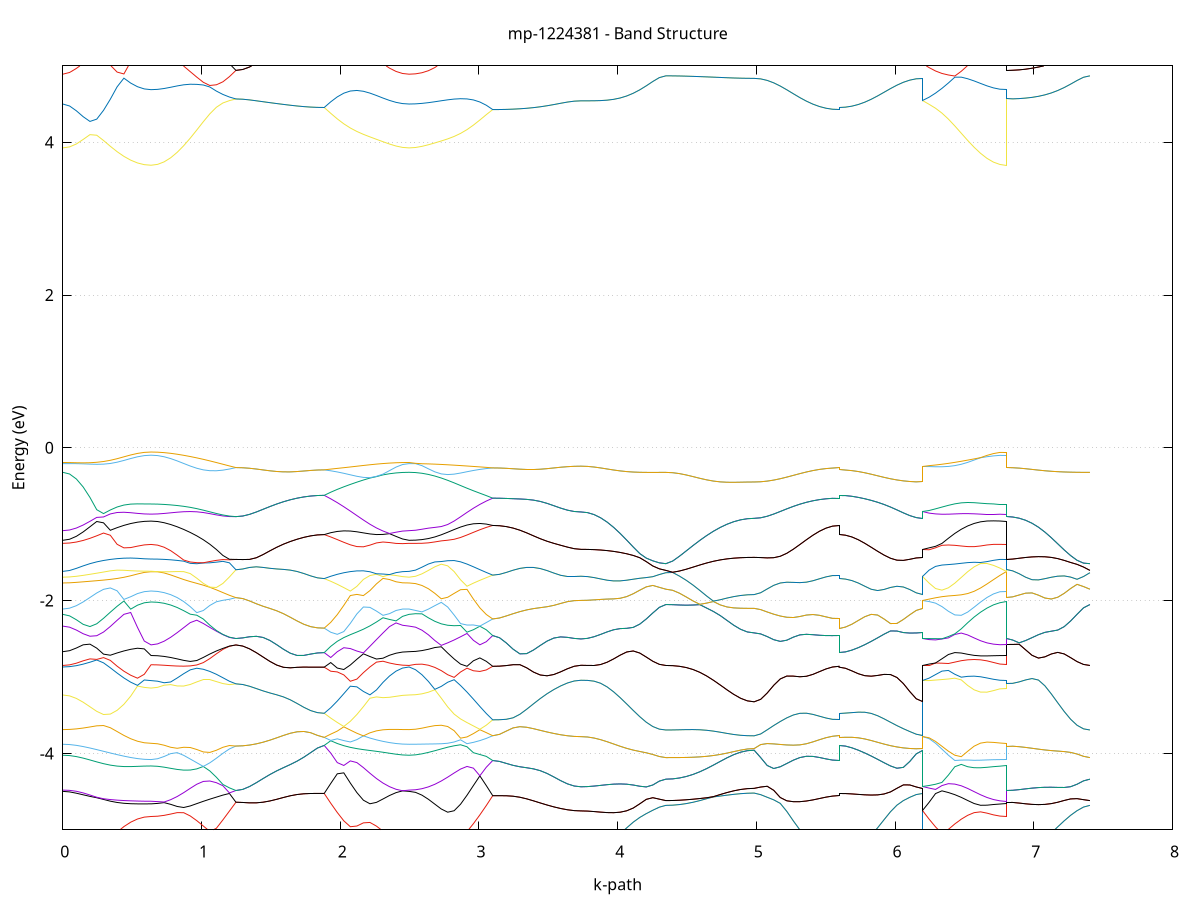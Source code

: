 set title 'mp-1224381 - Band Structure'
set xlabel 'k-path'
set ylabel 'Energy (eV)'
set grid y
set yrange [-5:5]
set terminal png size 800,600
set output 'mp-1224381_bands_gnuplot.png'
plot '-' using 1:2 with lines notitle, '-' using 1:2 with lines notitle, '-' using 1:2 with lines notitle, '-' using 1:2 with lines notitle, '-' using 1:2 with lines notitle, '-' using 1:2 with lines notitle, '-' using 1:2 with lines notitle, '-' using 1:2 with lines notitle, '-' using 1:2 with lines notitle, '-' using 1:2 with lines notitle, '-' using 1:2 with lines notitle, '-' using 1:2 with lines notitle, '-' using 1:2 with lines notitle, '-' using 1:2 with lines notitle, '-' using 1:2 with lines notitle, '-' using 1:2 with lines notitle, '-' using 1:2 with lines notitle, '-' using 1:2 with lines notitle, '-' using 1:2 with lines notitle, '-' using 1:2 with lines notitle, '-' using 1:2 with lines notitle, '-' using 1:2 with lines notitle, '-' using 1:2 with lines notitle, '-' using 1:2 with lines notitle, '-' using 1:2 with lines notitle, '-' using 1:2 with lines notitle, '-' using 1:2 with lines notitle, '-' using 1:2 with lines notitle, '-' using 1:2 with lines notitle, '-' using 1:2 with lines notitle, '-' using 1:2 with lines notitle, '-' using 1:2 with lines notitle, '-' using 1:2 with lines notitle, '-' using 1:2 with lines notitle, '-' using 1:2 with lines notitle, '-' using 1:2 with lines notitle, '-' using 1:2 with lines notitle, '-' using 1:2 with lines notitle, '-' using 1:2 with lines notitle, '-' using 1:2 with lines notitle, '-' using 1:2 with lines notitle, '-' using 1:2 with lines notitle, '-' using 1:2 with lines notitle, '-' using 1:2 with lines notitle, '-' using 1:2 with lines notitle, '-' using 1:2 with lines notitle, '-' using 1:2 with lines notitle, '-' using 1:2 with lines notitle, '-' using 1:2 with lines notitle, '-' using 1:2 with lines notitle, '-' using 1:2 with lines notitle, '-' using 1:2 with lines notitle, '-' using 1:2 with lines notitle, '-' using 1:2 with lines notitle, '-' using 1:2 with lines notitle, '-' using 1:2 with lines notitle, '-' using 1:2 with lines notitle, '-' using 1:2 with lines notitle, '-' using 1:2 with lines notitle, '-' using 1:2 with lines notitle, '-' using 1:2 with lines notitle, '-' using 1:2 with lines notitle, '-' using 1:2 with lines notitle, '-' using 1:2 with lines notitle, '-' using 1:2 with lines notitle, '-' using 1:2 with lines notitle, '-' using 1:2 with lines notitle, '-' using 1:2 with lines notitle, '-' using 1:2 with lines notitle, '-' using 1:2 with lines notitle, '-' using 1:2 with lines notitle, '-' using 1:2 with lines notitle, '-' using 1:2 with lines notitle, '-' using 1:2 with lines notitle, '-' using 1:2 with lines notitle, '-' using 1:2 with lines notitle, '-' using 1:2 with lines notitle, '-' using 1:2 with lines notitle, '-' using 1:2 with lines notitle, '-' using 1:2 with lines notitle
0.000000 -29.763973
0.048949 -29.763373
0.097897 -29.761673
0.146846 -29.758873
0.195794 -29.755073
0.244743 -29.750473
0.293691 -29.745273
0.342640 -29.739673
0.391588 -29.734073
0.440537 -29.728673
0.489485 -29.723873
0.538434 -29.720173
0.587382 -29.717773
0.636331 -29.716973
0.636331 -29.716973
0.683404 -29.717073
0.730477 -29.717373
0.777551 -29.717973
0.824624 -29.718773
0.871697 -29.719773
0.918770 -29.720673
0.965844 -29.721173
1.012917 -29.721173
1.059990 -29.720273
1.107063 -29.718373
1.154136 -29.715273
1.201210 -29.710973
1.248283 -29.705273
1.248283 -29.705273
1.297231 -29.704973
1.346180 -29.704173
1.395129 -29.702773
1.444077 -29.700773
1.493026 -29.698173
1.541974 -29.695073
1.590923 -29.691373
1.639871 -29.687473
1.688820 -29.683373
1.737768 -29.679573
1.786717 -29.676273
1.835665 -29.673973
1.884614 -29.673173
1.884614 -29.673173
1.931687 -29.680873
1.978760 -29.690273
2.025834 -29.700273
2.072907 -29.710273
2.119980 -29.719873
2.167053 -29.728973
2.214127 -29.737273
2.261200 -29.744773
2.308273 -29.751273
2.355346 -29.756573
2.402419 -29.760573
2.449493 -29.763073
2.496566 -29.763973
2.496566 -29.763973
2.542942 -29.763173
2.589319 -29.760873
2.635695 -29.757173
2.682072 -29.752073
2.728448 -29.745773
2.774825 -29.738373
2.821202 -29.729973
2.867578 -29.720773
2.913955 -29.710773
2.960331 -29.700173
3.006708 -29.689473
3.053084 -29.679173
3.099461 -29.670173
3.099461 -29.670173
3.148409 -29.670773
3.197358 -29.672473
3.246306 -29.675173
3.295255 -29.678673
3.344203 -29.682673
3.393152 -29.686873
3.442100 -29.691073
3.491049 -29.695073
3.539997 -29.698573
3.588946 -29.701373
3.637894 -29.703473
3.686843 -29.704773
3.735792 -29.705273
3.735792 -29.705273
3.782865 -29.706673
3.829938 -29.710873
3.877011 -29.717173
3.924084 -29.724873
3.971158 -29.733373
4.018231 -29.741773
4.065304 -29.749673
4.112377 -29.756673
4.159451 -29.762473
4.206524 -29.766973
4.253597 -29.770073
4.300670 -29.771873
4.347744 -29.772473
4.347744 -29.772473
4.396692 -29.771373
4.445641 -29.768273
4.494589 -29.763073
4.543538 -29.756073
4.592486 -29.747373
4.641435 -29.737373
4.690383 -29.726373
4.739332 -29.714973
4.788280 -29.703773
4.837229 -29.693573
4.886177 -29.685173
4.935126 -29.679673
4.984075 -29.677673
4.984075 -29.677673
5.031148 -29.677673
5.078221 -29.677473
5.125294 -29.677073
5.172367 -29.676573
5.219441 -29.675873
5.266514 -29.675073
5.313587 -29.674073
5.360660 -29.673073
5.407734 -29.672173
5.454807 -29.671373
5.501880 -29.670773
5.548953 -29.670373
5.596027 -29.670173
5.596027 -29.673173
5.642403 -29.673273
5.688780 -29.673373
5.735156 -29.673773
5.781533 -29.674173
5.827909 -29.674673
5.874286 -29.675273
5.920662 -29.675873
5.967039 -29.676373
6.013415 -29.676873
6.059792 -29.677273
6.106168 -29.677473
6.152545 -29.677673
6.198921 -29.677673
6.198921 -29.705273
6.245298 -29.709973
6.291674 -29.713273
6.338051 -29.715373
6.384427 -29.716273
6.430804 -29.716373
6.477180 -29.715973
6.523557 -29.715473
6.569933 -29.715073
6.616310 -29.715173
6.662686 -29.715673
6.709063 -29.716273
6.755439 -29.716773
6.801816 -29.716973
6.801816 -29.705273
6.848192 -29.706673
6.894569 -29.710673
6.940945 -29.716773
6.987322 -29.724373
7.033698 -29.732673
7.080075 -29.740973
7.126452 -29.748973
7.172828 -29.755973
7.219205 -29.761973
7.265581 -29.766573
7.311958 -29.769873
7.358334 -29.771873
7.404711 -29.772473
e
0.000000 -29.735773
0.048949 -29.734973
0.097897 -29.732273
0.146846 -29.727473
0.195794 -29.720473
0.244743 -29.711673
0.293691 -29.701173
0.342640 -29.689273
0.391588 -29.676473
0.440537 -29.663273
0.489485 -29.650573
0.538434 -29.639473
0.587382 -29.631573
0.636331 -29.628673
0.636331 -29.628673
0.683404 -29.628473
0.730477 -29.627873
0.777551 -29.626673
0.824624 -29.624473
0.871697 -29.622673
0.918770 -29.634873
0.965844 -29.647173
1.012917 -29.659073
1.059990 -29.670373
1.107063 -29.680773
1.154136 -29.690073
1.201210 -29.698273
1.248283 -29.705273
1.248283 -29.705273
1.297231 -29.704973
1.346180 -29.704173
1.395129 -29.702773
1.444077 -29.700773
1.493026 -29.698173
1.541974 -29.695073
1.590923 -29.691373
1.639871 -29.687473
1.688820 -29.683373
1.737768 -29.679573
1.786717 -29.676273
1.835665 -29.673973
1.884614 -29.673173
1.884614 -29.673173
1.931687 -29.668673
1.978760 -29.668573
2.025834 -29.672873
2.072907 -29.680073
2.119980 -29.688673
2.167053 -29.697773
2.214127 -29.706573
2.261200 -29.714573
2.308273 -29.721473
2.355346 -29.726973
2.402419 -29.731573
2.449493 -29.734773
2.496566 -29.735773
2.496566 -29.735773
2.542942 -29.734473
2.589319 -29.730873
2.635695 -29.726573
2.682072 -29.720573
2.728448 -29.713173
2.774825 -29.704573
2.821202 -29.695073
2.867578 -29.685173
2.913955 -29.675573
2.960331 -29.667673
3.006708 -29.663373
3.053084 -29.664273
3.099461 -29.670173
3.099461 -29.670173
3.148409 -29.670773
3.197358 -29.672473
3.246306 -29.675173
3.295255 -29.678673
3.344203 -29.682673
3.393152 -29.686873
3.442100 -29.691073
3.491049 -29.695073
3.539997 -29.698573
3.588946 -29.701373
3.637894 -29.703473
3.686843 -29.704773
3.735792 -29.705273
3.735792 -29.705273
3.782865 -29.706673
3.829938 -29.710873
3.877011 -29.717173
3.924084 -29.724873
3.971158 -29.733373
4.018231 -29.741773
4.065304 -29.749673
4.112377 -29.756673
4.159451 -29.762473
4.206524 -29.766973
4.253597 -29.770073
4.300670 -29.771873
4.347744 -29.772473
4.347744 -29.772473
4.396692 -29.771373
4.445641 -29.768273
4.494589 -29.763073
4.543538 -29.756073
4.592486 -29.747373
4.641435 -29.737373
4.690383 -29.726373
4.739332 -29.714973
4.788280 -29.703773
4.837229 -29.693573
4.886177 -29.685173
4.935126 -29.679673
4.984075 -29.677673
4.984075 -29.677673
5.031148 -29.677673
5.078221 -29.677473
5.125294 -29.677073
5.172367 -29.676573
5.219441 -29.675873
5.266514 -29.675073
5.313587 -29.674073
5.360660 -29.673073
5.407734 -29.672173
5.454807 -29.671373
5.501880 -29.670773
5.548953 -29.670373
5.596027 -29.670173
5.596027 -29.673173
5.642403 -29.673273
5.688780 -29.673373
5.735156 -29.673773
5.781533 -29.674173
5.827909 -29.674673
5.874286 -29.675273
5.920662 -29.675873
5.967039 -29.676373
6.013415 -29.676873
6.059792 -29.677273
6.106168 -29.677473
6.152545 -29.677673
6.198921 -29.677673
6.198921 -29.705273
6.245298 -29.699073
6.291674 -29.691573
6.338051 -29.682773
6.384427 -29.672873
6.430804 -29.661873
6.477180 -29.650073
6.523557 -29.637773
6.569933 -29.633973
6.616310 -29.634273
6.662686 -29.632973
6.709063 -29.631073
6.755439 -29.629373
6.801816 -29.628673
6.801816 -29.705273
6.848192 -29.706673
6.894569 -29.710673
6.940945 -29.716773
6.987322 -29.724373
7.033698 -29.732673
7.080075 -29.740973
7.126452 -29.748973
7.172828 -29.755973
7.219205 -29.761973
7.265581 -29.766573
7.311958 -29.769873
7.358334 -29.771873
7.404711 -29.772473
e
0.000000 -29.734373
0.048949 -29.732873
0.097897 -29.728573
0.146846 -29.721873
0.195794 -29.712873
0.244743 -29.701773
0.293691 -29.688573
0.342640 -29.673473
0.391588 -29.656873
0.440537 -29.639073
0.489485 -29.620973
0.538434 -29.603773
0.587382 -29.590173
0.636331 -29.584773
0.636331 -29.584773
0.683404 -29.586673
0.730477 -29.592073
0.777551 -29.600473
0.824624 -29.610873
0.871697 -29.621173
0.918770 -29.616873
0.965844 -29.611973
1.012917 -29.607373
1.059990 -29.603973
1.107063 -29.602373
1.154136 -29.601873
1.201210 -29.601473
1.248283 -29.600573
1.248283 -29.600573
1.297231 -29.599773
1.346180 -29.597573
1.395129 -29.594173
1.444077 -29.590273
1.493026 -29.586973
1.541974 -29.585573
1.590923 -29.586873
1.639871 -29.590573
1.688820 -29.595273
1.737768 -29.600073
1.786717 -29.604173
1.835665 -29.606973
1.884614 -29.607973
1.884614 -29.607973
1.931687 -29.614873
1.978760 -29.625273
2.025834 -29.638873
2.072907 -29.654073
2.119980 -29.669473
2.167053 -29.684273
2.214127 -29.697673
2.261200 -29.709373
2.308273 -29.718973
2.355346 -29.726373
2.402419 -29.731073
2.449493 -29.733573
2.496566 -29.734373
2.496566 -29.734373
2.542942 -29.733573
2.589319 -29.730773
2.635695 -29.724473
2.682072 -29.715773
2.728448 -29.704673
2.774825 -29.691373
2.821202 -29.676273
2.867578 -29.659773
2.913955 -29.642573
2.960331 -29.625873
3.006708 -29.611773
3.053084 -29.602573
3.099461 -29.599173
3.099461 -29.599173
3.148409 -29.598873
3.197358 -29.597873
3.246306 -29.596273
3.295255 -29.594173
3.344203 -29.591573
3.393152 -29.588773
3.442100 -29.586273
3.491049 -29.584773
3.539997 -29.584573
3.588946 -29.585773
3.637894 -29.587373
3.686843 -29.588573
3.735792 -29.589073
3.735792 -29.589073
3.782865 -29.596173
3.829938 -29.610473
3.877011 -29.626673
3.924084 -29.643273
3.971158 -29.659473
4.018231 -29.674873
4.065304 -29.689273
4.112377 -29.702373
4.159451 -29.713673
4.206524 -29.722973
4.253597 -29.729973
4.300670 -29.734273
4.347744 -29.735773
4.347744 -29.735773
4.396692 -29.734473
4.445641 -29.730573
4.494589 -29.724173
4.543538 -29.715373
4.592486 -29.704373
4.641435 -29.691373
4.690383 -29.676773
4.739332 -29.660973
4.788280 -29.644573
4.837229 -29.628473
4.886177 -29.613973
4.935126 -29.603473
4.984075 -29.599473
4.984075 -29.599473
5.031148 -29.599273
5.078221 -29.598673
5.125294 -29.597873
5.172367 -29.597173
5.219441 -29.596573
5.266514 -29.596273
5.313587 -29.596473
5.360660 -29.596973
5.407734 -29.597573
5.454807 -29.598173
5.501880 -29.598673
5.548953 -29.599073
5.596027 -29.599173
5.596027 -29.607973
5.642403 -29.607773
5.688780 -29.607273
5.735156 -29.606473
5.781533 -29.605373
5.827909 -29.604073
5.874286 -29.602773
5.920662 -29.601473
5.967039 -29.600573
6.013415 -29.599873
6.059792 -29.599573
6.106168 -29.599473
6.152545 -29.599473
6.198921 -29.599473
6.198921 -29.589073
6.245298 -29.593373
6.291674 -29.599073
6.338051 -29.606273
6.384427 -29.613973
6.430804 -29.621273
6.477180 -29.627373
6.523557 -29.631673
6.569933 -29.625373
6.616310 -29.613273
6.662686 -29.602173
6.709063 -29.593073
6.755439 -29.586973
6.801816 -29.584773
6.801816 -29.600573
6.848192 -29.604973
6.894569 -29.615873
6.940945 -29.630173
6.987322 -29.645573
7.033698 -29.661173
7.080075 -29.676273
7.126452 -29.690373
7.172828 -29.703173
7.219205 -29.714273
7.265581 -29.723373
7.311958 -29.730173
7.358334 -29.734373
7.404711 -29.735773
e
0.000000 -29.512473
0.048949 -29.512273
0.097897 -29.511873
0.146846 -29.511173
0.195794 -29.510373
0.244743 -29.509373
0.293691 -29.508273
0.342640 -29.507173
0.391588 -29.506073
0.440537 -29.505173
0.489485 -29.504373
0.538434 -29.503873
0.587382 -29.503473
0.636331 -29.503373
0.636331 -29.503373
0.683404 -29.511673
0.730477 -29.522673
0.777551 -29.533173
0.824624 -29.543273
0.871697 -29.552873
0.918770 -29.561973
0.965844 -29.570573
1.012917 -29.578373
1.059990 -29.585173
1.107063 -29.590873
1.154136 -29.595373
1.201210 -29.598573
1.248283 -29.600573
1.248283 -29.600573
1.297231 -29.599773
1.346180 -29.597573
1.395129 -29.594173
1.444077 -29.590273
1.493026 -29.586973
1.541974 -29.585573
1.590923 -29.586873
1.639871 -29.590573
1.688820 -29.595273
1.737768 -29.600073
1.786717 -29.604173
1.835665 -29.606973
1.884614 -29.607973
1.884614 -29.607973
1.931687 -29.602773
1.978760 -29.596573
2.025834 -29.587873
2.072907 -29.577173
2.119980 -29.565173
2.167053 -29.552873
2.214127 -29.540673
2.261200 -29.529173
2.308273 -29.518873
2.355346 -29.510273
2.402419 -29.511373
2.449493 -29.512173
2.496566 -29.512473
2.496566 -29.512473
2.542942 -29.513473
2.589319 -29.516573
2.635695 -29.521673
2.682072 -29.528773
2.728448 -29.537473
2.774825 -29.547473
2.821202 -29.558373
2.867578 -29.569573
2.913955 -29.580373
2.960331 -29.589673
3.006708 -29.595973
3.053084 -29.598373
3.099461 -29.599173
3.099461 -29.599173
3.148409 -29.598873
3.197358 -29.597873
3.246306 -29.596273
3.295255 -29.594173
3.344203 -29.591573
3.393152 -29.588773
3.442100 -29.586273
3.491049 -29.584773
3.539997 -29.584573
3.588946 -29.585773
3.637894 -29.587373
3.686843 -29.588573
3.735792 -29.589073
3.735792 -29.589073
3.782865 -29.596173
3.829938 -29.610473
3.877011 -29.626673
3.924084 -29.643273
3.971158 -29.659473
4.018231 -29.674873
4.065304 -29.689273
4.112377 -29.702373
4.159451 -29.713673
4.206524 -29.722973
4.253597 -29.729973
4.300670 -29.734273
4.347744 -29.735773
4.347744 -29.735773
4.396692 -29.734473
4.445641 -29.730573
4.494589 -29.724173
4.543538 -29.715373
4.592486 -29.704373
4.641435 -29.691373
4.690383 -29.676773
4.739332 -29.660973
4.788280 -29.644573
4.837229 -29.628473
4.886177 -29.613973
4.935126 -29.603473
4.984075 -29.599473
4.984075 -29.599473
5.031148 -29.599273
5.078221 -29.598673
5.125294 -29.597873
5.172367 -29.597173
5.219441 -29.596573
5.266514 -29.596273
5.313587 -29.596473
5.360660 -29.596973
5.407734 -29.597573
5.454807 -29.598173
5.501880 -29.598673
5.548953 -29.599073
5.596027 -29.599173
5.596027 -29.607973
5.642403 -29.607773
5.688780 -29.607273
5.735156 -29.606473
5.781533 -29.605373
5.827909 -29.604073
5.874286 -29.602773
5.920662 -29.601473
5.967039 -29.600573
6.013415 -29.599873
6.059792 -29.599573
6.106168 -29.599473
6.152545 -29.599473
6.198921 -29.599473
6.198921 -29.589073
6.245298 -29.585273
6.291674 -29.581173
6.338051 -29.576273
6.384427 -29.570373
6.430804 -29.563473
6.477180 -29.555773
6.523557 -29.547373
6.569933 -29.538473
6.616310 -29.529373
6.662686 -29.520273
6.709063 -29.511273
6.755439 -29.504873
6.801816 -29.503373
6.801816 -29.600573
6.848192 -29.604973
6.894569 -29.615873
6.940945 -29.630173
6.987322 -29.645573
7.033698 -29.661173
7.080075 -29.676273
7.126452 -29.690373
7.172828 -29.703173
7.219205 -29.714273
7.265581 -29.723373
7.311958 -29.730173
7.358334 -29.734373
7.404711 -29.735773
e
0.000000 -29.498573
0.048949 -29.498473
0.097897 -29.498173
0.146846 -29.497673
0.195794 -29.497173
0.244743 -29.496573
0.293691 -29.496073
0.342640 -29.495573
0.391588 -29.495273
0.440537 -29.495073
0.489485 -29.494973
0.538434 -29.494873
0.587382 -29.494873
0.636331 -29.494873
0.636331 -29.494873
0.683404 -29.499573
0.730477 -29.508073
0.777551 -29.517573
0.824624 -29.527173
0.871697 -29.536273
0.918770 -29.544373
0.965844 -29.550673
1.012917 -29.554373
1.059990 -29.554373
1.107063 -29.550373
1.154136 -29.543073
1.201210 -29.533673
1.248283 -29.523273
1.248283 -29.523273
1.297231 -29.524273
1.346180 -29.527173
1.395129 -29.531173
1.444077 -29.535473
1.493026 -29.538773
1.541974 -29.539573
1.590923 -29.536873
1.639871 -29.531273
1.688820 -29.524173
1.737768 -29.516673
1.786717 -29.509773
1.835665 -29.504873
1.884614 -29.502973
1.884614 -29.502973
1.931687 -29.509673
1.978760 -29.511173
2.025834 -29.508973
2.072907 -29.505873
2.119980 -29.503873
2.167053 -29.503773
2.214127 -29.504873
2.261200 -29.506573
2.308273 -29.508473
2.355346 -29.510073
2.402419 -29.503873
2.449493 -29.499873
2.496566 -29.498573
2.496566 -29.498573
2.542942 -29.498273
2.589319 -29.497373
2.635695 -29.495873
2.682072 -29.493873
2.728448 -29.491673
2.774825 -29.489473
2.821202 -29.488473
2.867578 -29.491273
2.913955 -29.498373
2.960331 -29.506073
3.006708 -29.510873
3.053084 -29.509673
3.099461 -29.500973
3.099461 -29.500973
3.148409 -29.502473
3.197358 -29.506573
3.246306 -29.512773
3.295255 -29.520173
3.344203 -29.528073
3.393152 -29.535673
3.442100 -29.542373
3.491049 -29.547373
3.539997 -29.550173
3.588946 -29.550873
3.637894 -29.550373
3.686843 -29.549773
3.735792 -29.549473
3.735792 -29.549473
3.782865 -29.542473
3.829938 -29.528273
3.877011 -29.512473
3.924084 -29.496773
3.971158 -29.481873
4.018231 -29.468373
4.065304 -29.456473
4.112377 -29.446473
4.159451 -29.438473
4.206524 -29.432373
4.253597 -29.428173
4.300670 -29.425673
4.347744 -29.424873
4.347744 -29.424873
4.396692 -29.424873
4.445641 -29.424873
4.494589 -29.424973
4.543538 -29.425073
4.592486 -29.425273
4.641435 -29.425473
4.690383 -29.425973
4.739332 -29.427073
4.788280 -29.431273
4.837229 -29.442773
4.886177 -29.456173
4.935126 -29.466473
4.984075 -29.470373
4.984075 -29.470373
5.031148 -29.473473
5.078221 -29.479673
5.125294 -29.486073
5.172367 -29.491673
5.219441 -29.495973
5.266514 -29.498973
5.313587 -29.500773
5.360660 -29.501573
5.407734 -29.501673
5.454807 -29.501473
5.501880 -29.501173
5.548953 -29.501073
5.596027 -29.500973
5.596027 -29.502973
5.642403 -29.502973
5.688780 -29.502973
5.735156 -29.502973
5.781533 -29.502873
5.827909 -29.502373
5.874286 -29.501273
5.920662 -29.499273
5.967039 -29.496173
6.013415 -29.491773
6.059792 -29.486173
6.106168 -29.479773
6.152545 -29.473573
6.198921 -29.470373
6.198921 -29.549473
6.245298 -29.556373
6.291674 -29.560173
6.338051 -29.560473
6.384427 -29.557773
6.430804 -29.552973
6.477180 -29.546673
6.523557 -29.539173
6.569933 -29.531173
6.616310 -29.522973
6.662686 -29.515373
6.709063 -29.508973
6.755439 -29.502573
6.801816 -29.494873
6.801816 -29.523273
6.848192 -29.519173
6.894569 -29.508873
6.940945 -29.495873
6.987322 -29.482373
7.033698 -29.469573
7.080075 -29.458073
7.126452 -29.448473
7.172828 -29.440673
7.219205 -29.434673
7.265581 -29.430173
7.311958 -29.427173
7.358334 -29.425473
7.404711 -29.424873
e
0.000000 -29.436973
0.048949 -29.437573
0.097897 -29.439473
0.146846 -29.442473
0.195794 -29.446473
0.244743 -29.451373
0.293691 -29.456973
0.342640 -29.462973
0.391588 -29.469173
0.440537 -29.475273
0.489485 -29.481373
0.538434 -29.487873
0.587382 -29.493173
0.636331 -29.494673
0.636331 -29.494673
0.683404 -29.488373
0.730477 -29.485773
0.777551 -29.484573
0.824624 -29.483273
0.871697 -29.481873
0.918770 -29.480773
0.965844 -29.480673
1.012917 -29.482573
1.059990 -29.486973
1.107063 -29.493873
1.154136 -29.502673
1.201210 -29.512773
1.248283 -29.523273
1.248283 -29.523273
1.297231 -29.524273
1.346180 -29.527173
1.395129 -29.531173
1.444077 -29.535473
1.493026 -29.538773
1.541974 -29.539573
1.590923 -29.536873
1.639871 -29.531273
1.688820 -29.524173
1.737768 -29.516673
1.786717 -29.509773
1.835665 -29.504873
1.884614 -29.502973
1.884614 -29.502973
1.931687 -29.491473
1.978760 -29.477473
2.025834 -29.467673
2.072907 -29.467173
2.119980 -29.463973
2.167053 -29.458373
2.214127 -29.451473
2.261200 -29.446773
2.308273 -29.445173
2.355346 -29.443273
2.402419 -29.440873
2.449493 -29.438373
2.496566 -29.436973
2.496566 -29.436973
2.542942 -29.436973
2.589319 -29.437173
2.635695 -29.437573
2.682072 -29.443373
2.728448 -29.450873
2.774825 -29.459073
2.821202 -29.466773
2.867578 -29.470773
2.913955 -29.469973
2.960331 -29.467073
3.006708 -29.469373
3.053084 -29.486473
3.099461 -29.500973
3.099461 -29.500973
3.148409 -29.502473
3.197358 -29.506573
3.246306 -29.512773
3.295255 -29.520173
3.344203 -29.528073
3.393152 -29.535673
3.442100 -29.542373
3.491049 -29.547373
3.539997 -29.550173
3.588946 -29.550873
3.637894 -29.550373
3.686843 -29.549773
3.735792 -29.549473
3.735792 -29.549473
3.782865 -29.542473
3.829938 -29.528273
3.877011 -29.512473
3.924084 -29.496773
3.971158 -29.481873
4.018231 -29.468373
4.065304 -29.456473
4.112377 -29.446473
4.159451 -29.438473
4.206524 -29.432373
4.253597 -29.428173
4.300670 -29.425673
4.347744 -29.424873
4.347744 -29.424873
4.396692 -29.424873
4.445641 -29.424873
4.494589 -29.424973
4.543538 -29.425073
4.592486 -29.425273
4.641435 -29.425473
4.690383 -29.425973
4.739332 -29.427073
4.788280 -29.431273
4.837229 -29.442773
4.886177 -29.456173
4.935126 -29.466473
4.984075 -29.470373
4.984075 -29.470373
5.031148 -29.473473
5.078221 -29.479673
5.125294 -29.486073
5.172367 -29.491673
5.219441 -29.495973
5.266514 -29.498973
5.313587 -29.500773
5.360660 -29.501573
5.407734 -29.501673
5.454807 -29.501473
5.501880 -29.501173
5.548953 -29.501073
5.596027 -29.500973
5.596027 -29.502973
5.642403 -29.502973
5.688780 -29.502973
5.735156 -29.502973
5.781533 -29.502873
5.827909 -29.502373
5.874286 -29.501273
5.920662 -29.499273
5.967039 -29.496173
6.013415 -29.491773
6.059792 -29.486173
6.106168 -29.479773
6.152545 -29.473573
6.198921 -29.470373
6.198921 -29.549473
6.245298 -29.540473
6.291674 -29.530773
6.338051 -29.521073
6.384427 -29.512173
6.430804 -29.504473
6.477180 -29.498273
6.523557 -29.493773
6.569933 -29.491073
6.616310 -29.489673
6.662686 -29.489273
6.709063 -29.489473
6.755439 -29.490573
6.801816 -29.494673
6.801816 -29.523273
6.848192 -29.519173
6.894569 -29.508873
6.940945 -29.495873
6.987322 -29.482373
7.033698 -29.469573
7.080075 -29.458073
7.126452 -29.448473
7.172828 -29.440673
7.219205 -29.434673
7.265581 -29.430173
7.311958 -29.427173
7.358334 -29.425473
7.404711 -29.424873
e
0.000000 -29.428873
0.048949 -29.429073
0.097897 -29.429573
0.146846 -29.430073
0.195794 -29.430373
0.244743 -29.430273
0.293691 -29.429973
0.342640 -29.431673
0.391588 -29.444773
0.440537 -29.457973
0.489485 -29.469773
0.538434 -29.478273
0.587382 -29.482473
0.636331 -29.483673
0.636331 -29.483673
0.683404 -29.480973
0.730477 -29.471273
0.777551 -29.462873
0.824624 -29.453973
0.871697 -29.444773
0.918770 -29.438873
0.965844 -29.438373
1.012917 -29.438173
1.059990 -29.436973
1.107063 -29.434573
1.154136 -29.431073
1.201210 -29.427273
1.248283 -29.423473
1.248283 -29.423473
1.297231 -29.423473
1.346180 -29.423773
1.395129 -29.424573
1.444077 -29.426073
1.493026 -29.428673
1.541974 -29.432073
1.590923 -29.436173
1.639871 -29.440873
1.688820 -29.445873
1.737768 -29.450873
1.786717 -29.455473
1.835665 -29.458973
1.884614 -29.460273
1.884614 -29.460273
1.931687 -29.463573
1.978760 -29.466173
2.025834 -29.464473
2.072907 -29.456473
2.119980 -29.452473
2.167053 -29.450073
2.214127 -29.448273
2.261200 -29.444373
2.308273 -29.437973
2.355346 -29.432473
2.402419 -29.428473
2.449493 -29.427173
2.496566 -29.428873
2.496566 -29.428873
2.542942 -29.429773
2.589319 -29.432573
2.635695 -29.437173
2.682072 -29.438173
2.728448 -29.439073
2.774825 -29.440273
2.821202 -29.441773
2.867578 -29.443673
2.913955 -29.446673
2.960331 -29.453873
3.006708 -29.463373
3.053084 -29.459573
3.099461 -29.455673
3.099461 -29.455673
3.148409 -29.454873
3.197358 -29.452473
3.246306 -29.448973
3.295255 -29.444673
3.344203 -29.440073
3.393152 -29.435673
3.442100 -29.431573
3.491049 -29.428173
3.539997 -29.425573
3.588946 -29.423773
3.637894 -29.422773
3.686843 -29.422273
3.735792 -29.422073
3.735792 -29.422073
3.782865 -29.420673
3.829938 -29.416773
3.877011 -29.410673
3.924084 -29.403073
3.971158 -29.394573
4.018231 -29.385773
4.065304 -29.376973
4.112377 -29.368873
4.159451 -29.361973
4.206524 -29.356573
4.253597 -29.352973
4.300670 -29.350973
4.347744 -29.350373
4.347744 -29.350373
4.396692 -29.351473
4.445641 -29.354873
4.494589 -29.360373
4.543538 -29.367873
4.592486 -29.376973
4.641435 -29.387473
4.690383 -29.398873
4.739332 -29.410673
4.788280 -29.422273
4.837229 -29.432773
4.886177 -29.441373
4.935126 -29.446973
4.984075 -29.448973
4.984075 -29.448973
5.031148 -29.445573
5.078221 -29.438973
5.125294 -29.434073
5.172367 -29.433973
5.219441 -29.436473
5.266514 -29.439673
5.313587 -29.443273
5.360660 -29.446673
5.407734 -29.449873
5.454807 -29.452373
5.501880 -29.454273
5.548953 -29.455373
5.596027 -29.455673
5.596027 -29.460273
5.642403 -29.459873
5.688780 -29.458673
5.735156 -29.456673
5.781533 -29.453973
5.827909 -29.450673
5.874286 -29.447073
5.920662 -29.443473
5.967039 -29.440173
6.013415 -29.437773
6.059792 -29.437273
6.106168 -29.440373
6.152545 -29.445873
6.198921 -29.448973
6.198921 -29.422073
6.245298 -29.426373
6.291674 -29.431073
6.338051 -29.435773
6.384427 -29.440273
6.430804 -29.444573
6.477180 -29.448473
6.523557 -29.452073
6.569933 -29.455673
6.616310 -29.460073
6.662686 -29.468373
6.709063 -29.476273
6.755439 -29.481273
6.801816 -29.483673
6.801816 -29.423473
6.848192 -29.422073
6.894569 -29.418173
6.940945 -29.412173
6.987322 -29.404573
7.033698 -29.395773
7.080075 -29.386473
7.126452 -29.377173
7.172828 -29.368473
7.219205 -29.361373
7.265581 -29.356073
7.311958 -29.352773
7.358334 -29.350973
7.404711 -29.350373
e
0.000000 -29.425073
0.048949 -29.424773
0.097897 -29.423873
0.146846 -29.422773
0.195794 -29.421673
0.244743 -29.420473
0.293691 -29.419273
0.342640 -29.429173
0.391588 -29.428173
0.440537 -29.426973
0.489485 -29.439873
0.538434 -29.459973
0.587382 -29.476073
0.636331 -29.482973
0.636331 -29.482973
0.683404 -29.478673
0.730477 -29.470673
0.777551 -29.458973
0.824624 -29.448773
0.871697 -29.441873
0.918770 -29.435973
0.965844 -29.428273
1.012917 -29.422273
1.059990 -29.418573
1.107063 -29.417273
1.154136 -29.417973
1.201210 -29.420173
1.248283 -29.423473
1.248283 -29.423473
1.297231 -29.423473
1.346180 -29.423773
1.395129 -29.424573
1.444077 -29.426073
1.493026 -29.428673
1.541974 -29.432073
1.590923 -29.436173
1.639871 -29.440873
1.688820 -29.445873
1.737768 -29.450873
1.786717 -29.455473
1.835665 -29.458973
1.884614 -29.460273
1.884614 -29.460273
1.931687 -29.456673
1.978760 -29.452473
2.025834 -29.446173
2.072907 -29.435373
2.119980 -29.422573
2.167053 -29.411773
2.214127 -29.409173
2.261200 -29.412473
2.308273 -29.416373
2.355346 -29.420273
2.402419 -29.423873
2.449493 -29.425973
2.496566 -29.425073
2.496566 -29.425073
2.542942 -29.425073
2.589319 -29.424773
2.635695 -29.423873
2.682072 -29.422073
2.728448 -29.419273
2.774825 -29.415573
2.821202 -29.411673
2.867578 -29.416573
2.913955 -29.430273
2.960331 -29.442673
3.006708 -29.448173
3.053084 -29.451973
3.099461 -29.455673
3.099461 -29.455673
3.148409 -29.454873
3.197358 -29.452473
3.246306 -29.448973
3.295255 -29.444673
3.344203 -29.440073
3.393152 -29.435673
3.442100 -29.431573
3.491049 -29.428173
3.539997 -29.425573
3.588946 -29.423773
3.637894 -29.422773
3.686843 -29.422273
3.735792 -29.422073
3.735792 -29.422073
3.782865 -29.420673
3.829938 -29.416773
3.877011 -29.410673
3.924084 -29.403073
3.971158 -29.394573
4.018231 -29.385773
4.065304 -29.376973
4.112377 -29.368873
4.159451 -29.361973
4.206524 -29.356573
4.253597 -29.352973
4.300670 -29.350973
4.347744 -29.350373
4.347744 -29.350373
4.396692 -29.351473
4.445641 -29.354873
4.494589 -29.360373
4.543538 -29.367873
4.592486 -29.376973
4.641435 -29.387473
4.690383 -29.398873
4.739332 -29.410673
4.788280 -29.422273
4.837229 -29.432773
4.886177 -29.441373
4.935126 -29.446973
4.984075 -29.448973
4.984075 -29.448973
5.031148 -29.445573
5.078221 -29.438973
5.125294 -29.434073
5.172367 -29.433973
5.219441 -29.436473
5.266514 -29.439673
5.313587 -29.443273
5.360660 -29.446673
5.407734 -29.449873
5.454807 -29.452373
5.501880 -29.454273
5.548953 -29.455373
5.596027 -29.455673
5.596027 -29.460273
5.642403 -29.459873
5.688780 -29.458673
5.735156 -29.456673
5.781533 -29.453973
5.827909 -29.450673
5.874286 -29.447073
5.920662 -29.443473
5.967039 -29.440173
6.013415 -29.437773
6.059792 -29.437273
6.106168 -29.440373
6.152545 -29.445873
6.198921 -29.448973
6.198921 -29.422073
6.245298 -29.418373
6.291674 -29.415773
6.338051 -29.414673
6.384427 -29.415873
6.430804 -29.420073
6.477180 -29.427373
6.523557 -29.436973
6.569933 -29.447673
6.616310 -29.458473
6.662686 -29.465773
6.709063 -29.472873
6.755439 -29.480173
6.801816 -29.482973
6.801816 -29.423473
6.848192 -29.422073
6.894569 -29.418173
6.940945 -29.412173
6.987322 -29.404573
7.033698 -29.395773
7.080075 -29.386473
7.126452 -29.377173
7.172828 -29.368473
7.219205 -29.361373
7.265581 -29.356073
7.311958 -29.352773
7.358334 -29.350973
7.404711 -29.350373
e
0.000000 -29.380473
0.048949 -29.381573
0.097897 -29.385073
0.146846 -29.390673
0.195794 -29.398373
0.244743 -29.407973
0.293691 -29.419173
0.342640 -29.418073
0.391588 -29.416973
0.440537 -29.418373
0.489485 -29.425773
0.538434 -29.424673
0.587382 -29.423973
0.636331 -29.423773
0.636331 -29.423773
0.683404 -29.422373
0.730477 -29.418573
0.777551 -29.413173
0.824624 -29.411273
0.871697 -29.407273
0.918770 -29.400673
0.965844 -29.392573
1.012917 -29.385173
1.059990 -29.379873
1.107063 -29.374873
1.154136 -29.370373
1.201210 -29.367073
1.248283 -29.365373
1.248283 -29.365373
1.297231 -29.365073
1.346180 -29.364073
1.395129 -29.362673
1.444077 -29.360973
1.493026 -29.359273
1.541974 -29.357873
1.590923 -29.357273
1.639871 -29.357273
1.688820 -29.358073
1.737768 -29.359173
1.786717 -29.360473
1.835665 -29.361373
1.884614 -29.361673
1.884614 -29.361673
1.931687 -29.368973
1.978760 -29.376073
2.025834 -29.382773
2.072907 -29.389073
2.119980 -29.394773
2.167053 -29.398673
2.214127 -29.396173
2.261200 -29.389973
2.308273 -29.385273
2.355346 -29.382573
2.402419 -29.381173
2.449493 -29.380573
2.496566 -29.380473
2.496566 -29.380473
2.542942 -29.380473
2.589319 -29.380573
2.635695 -29.381373
2.682072 -29.383273
2.728448 -29.387173
2.774825 -29.393373
2.821202 -29.401773
2.867578 -29.403373
2.913955 -29.397773
2.960331 -29.390973
3.006708 -29.383673
3.053084 -29.375973
3.099461 -29.368173
3.099461 -29.368173
3.148409 -29.367573
3.197358 -29.365873
3.246306 -29.363773
3.295255 -29.361473
3.344203 -29.359673
3.393152 -29.358473
3.442100 -29.357973
3.491049 -29.357973
3.539997 -29.358173
3.588946 -29.358573
3.637894 -29.358873
3.686843 -29.359073
3.735792 -29.359173
3.735792 -29.359173
3.782865 -29.358873
3.829938 -29.358073
3.877011 -29.356673
3.924084 -29.354873
3.971158 -29.352573
4.018231 -29.349873
4.065304 -29.346773
4.112377 -29.343473
4.159451 -29.339873
4.206524 -29.336073
4.253597 -29.332673
4.300670 -29.330273
4.347744 -29.329373
4.347744 -29.329373
4.396692 -29.330673
4.445641 -29.334673
4.494589 -29.341273
4.543538 -29.350273
4.592486 -29.361473
4.641435 -29.374473
4.690383 -29.389073
4.739332 -29.404173
4.788280 -29.416673
4.837229 -29.421573
4.886177 -29.422873
4.935126 -29.423273
4.984075 -29.423373
4.984075 -29.423373
5.031148 -29.423573
5.078221 -29.423773
5.125294 -29.421973
5.172367 -29.415673
5.219441 -29.407573
5.266514 -29.399473
5.313587 -29.391873
5.360660 -29.385073
5.407734 -29.379173
5.454807 -29.374473
5.501880 -29.370973
5.548953 -29.368873
5.596027 -29.368173
5.596027 -29.361673
5.642403 -29.362473
5.688780 -29.364673
5.735156 -29.368173
5.781533 -29.373073
5.827909 -29.379173
5.874286 -29.386273
5.920662 -29.394173
5.967039 -29.402573
6.013415 -29.410973
6.059792 -29.418173
6.106168 -29.422173
6.152545 -29.423273
6.198921 -29.423373
6.198921 -29.359173
6.245298 -29.362273
6.291674 -29.367073
6.338051 -29.372873
6.384427 -29.379073
6.430804 -29.384573
6.477180 -29.389173
6.523557 -29.393273
6.569933 -29.399473
6.616310 -29.407773
6.662686 -29.414773
6.709063 -29.419773
6.755439 -29.422773
6.801816 -29.423773
6.801816 -29.365373
6.848192 -29.364973
6.894569 -29.364073
6.940945 -29.362373
6.987322 -29.360173
7.033698 -29.357373
7.080075 -29.354173
7.126452 -29.350573
7.172828 -29.346573
7.219205 -29.342173
7.265581 -29.337473
7.311958 -29.333273
7.358334 -29.330373
7.404711 -29.329373
e
0.000000 -29.298173
0.048949 -29.299973
0.097897 -29.305173
0.146846 -29.313773
0.195794 -29.325473
0.244743 -29.340073
0.293691 -29.357073
0.342640 -29.376173
0.391588 -29.396873
0.440537 -29.416073
0.489485 -29.415273
0.538434 -29.414773
0.587382 -29.414473
0.636331 -29.414273
0.636331 -29.414273
0.683404 -29.414173
0.730477 -29.413873
0.777551 -29.413073
0.824624 -29.407273
0.871697 -29.401273
0.918770 -29.395673
0.965844 -29.390373
1.012917 -29.384473
1.059990 -29.377273
1.107063 -29.371473
1.154136 -29.367473
1.201210 -29.365473
1.248283 -29.365373
1.248283 -29.365373
1.297231 -29.365073
1.346180 -29.364073
1.395129 -29.362673
1.444077 -29.360973
1.493026 -29.359273
1.541974 -29.357873
1.590923 -29.357273
1.639871 -29.357273
1.688820 -29.358073
1.737768 -29.359173
1.786717 -29.360473
1.835665 -29.361373
1.884614 -29.361673
1.884614 -29.361673
1.931687 -29.354373
1.978760 -29.347073
2.025834 -29.339973
2.072907 -29.333073
2.119980 -29.326573
2.167053 -29.320473
2.214127 -29.314973
2.261200 -29.310073
2.308273 -29.305873
2.355346 -29.302573
2.402419 -29.300173
2.449493 -29.298673
2.496566 -29.298173
2.496566 -29.298173
2.542942 -29.298773
2.589319 -29.300473
2.635695 -29.303173
2.682072 -29.306873
2.728448 -29.311573
2.774825 -29.316973
2.821202 -29.323073
2.867578 -29.329773
2.913955 -29.336873
2.960331 -29.344473
3.006708 -29.352173
3.053084 -29.360173
3.099461 -29.368173
3.099461 -29.368173
3.148409 -29.367573
3.197358 -29.365873
3.246306 -29.363773
3.295255 -29.361473
3.344203 -29.359673
3.393152 -29.358473
3.442100 -29.357973
3.491049 -29.357973
3.539997 -29.358173
3.588946 -29.358573
3.637894 -29.358873
3.686843 -29.359073
3.735792 -29.359173
3.735792 -29.359173
3.782865 -29.358873
3.829938 -29.358073
3.877011 -29.356673
3.924084 -29.354873
3.971158 -29.352573
4.018231 -29.349873
4.065304 -29.346773
4.112377 -29.343473
4.159451 -29.339873
4.206524 -29.336073
4.253597 -29.332673
4.300670 -29.330273
4.347744 -29.329373
4.347744 -29.329373
4.396692 -29.330673
4.445641 -29.334673
4.494589 -29.341273
4.543538 -29.350273
4.592486 -29.361473
4.641435 -29.374473
4.690383 -29.389073
4.739332 -29.404173
4.788280 -29.416673
4.837229 -29.421573
4.886177 -29.422873
4.935126 -29.423273
4.984075 -29.423373
4.984075 -29.423373
5.031148 -29.423573
5.078221 -29.423773
5.125294 -29.421973
5.172367 -29.415673
5.219441 -29.407573
5.266514 -29.399473
5.313587 -29.391873
5.360660 -29.385073
5.407734 -29.379173
5.454807 -29.374473
5.501880 -29.370973
5.548953 -29.368873
5.596027 -29.368173
5.596027 -29.361673
5.642403 -29.362473
5.688780 -29.364673
5.735156 -29.368173
5.781533 -29.373073
5.827909 -29.379173
5.874286 -29.386273
5.920662 -29.394173
5.967039 -29.402573
6.013415 -29.410973
6.059792 -29.418173
6.106168 -29.422173
6.152545 -29.423273
6.198921 -29.423373
6.198921 -29.359173
6.245298 -29.357973
6.291674 -29.358973
6.338051 -29.361973
6.384427 -29.366973
6.430804 -29.373673
6.477180 -29.381673
6.523557 -29.390473
6.569933 -29.397373
6.616310 -29.401673
6.662686 -29.406173
6.709063 -29.410273
6.755439 -29.413173
6.801816 -29.414273
6.801816 -29.365373
6.848192 -29.364973
6.894569 -29.364073
6.940945 -29.362373
6.987322 -29.360173
7.033698 -29.357373
7.080075 -29.354173
7.126452 -29.350573
7.172828 -29.346573
7.219205 -29.342173
7.265581 -29.337473
7.311958 -29.333273
7.358334 -29.330373
7.404711 -29.329373
e
0.000000 -29.237173
0.048949 -29.237473
0.097897 -29.238173
0.146846 -29.239373
0.195794 -29.240973
0.244743 -29.242873
0.293691 -29.244973
0.342640 -29.247073
0.391588 -29.249073
0.440537 -29.250773
0.489485 -29.252073
0.538434 -29.252973
0.587382 -29.253173
0.636331 -29.253173
0.636331 -29.253173
0.683404 -29.253273
0.730477 -29.253473
0.777551 -29.253773
0.824624 -29.254173
0.871697 -29.254373
0.918770 -29.254573
0.965844 -29.254573
1.012917 -29.254373
1.059990 -29.253973
1.107063 -29.253373
1.154136 -29.252773
1.201210 -29.252073
1.248283 -29.251473
1.248283 -29.251473
1.297231 -29.251573
1.346180 -29.251873
1.395129 -29.252273
1.444077 -29.252773
1.493026 -29.253073
1.541974 -29.253173
1.590923 -29.252973
1.639871 -29.252473
1.688820 -29.251773
1.737768 -29.250973
1.786717 -29.250173
1.835665 -29.249673
1.884614 -29.249473
1.884614 -29.249473
1.931687 -29.252373
1.978760 -29.254873
2.025834 -29.256773
2.072907 -29.257873
2.119980 -29.257873
2.167053 -29.256773
2.214127 -29.254473
2.261200 -29.251173
2.308273 -29.247373
2.355346 -29.243473
2.402419 -29.240173
2.449493 -29.237973
2.496566 -29.237173
2.496566 -29.237173
2.542942 -29.237373
2.589319 -29.237973
2.635695 -29.238873
2.682072 -29.240273
2.728448 -29.242973
2.774825 -29.249673
2.821202 -29.255473
2.867578 -29.259973
2.913955 -29.262973
2.960331 -29.264373
3.006708 -29.264573
3.053084 -29.263773
3.099461 -29.262173
3.099461 -29.262173
3.148409 -29.262073
3.197358 -29.261573
3.246306 -29.260773
3.295255 -29.259573
3.344203 -29.257773
3.393152 -29.255573
3.442100 -29.252973
3.491049 -29.250273
3.539997 -29.247673
3.588946 -29.245373
3.637894 -29.243573
3.686843 -29.242473
3.735792 -29.242073
3.735792 -29.242073
3.782865 -29.242073
3.829938 -29.242173
3.877011 -29.242373
3.924084 -29.242573
3.971158 -29.242873
4.018231 -29.243173
4.065304 -29.243673
4.112377 -29.244273
4.159451 -29.244873
4.206524 -29.245573
4.253597 -29.246173
4.300670 -29.246673
4.347744 -29.246873
4.347744 -29.246873
4.396692 -29.246773
4.445641 -29.246673
4.494589 -29.246373
4.543538 -29.246073
4.592486 -29.245773
4.641435 -29.245473
4.690383 -29.245173
4.739332 -29.244973
4.788280 -29.244773
4.837229 -29.244573
4.886177 -29.244473
4.935126 -29.244373
4.984075 -29.244373
4.984075 -29.244373
5.031148 -29.244573
5.078221 -29.245273
5.125294 -29.246273
5.172367 -29.247673
5.219441 -29.249373
5.266514 -29.251273
5.313587 -29.253373
5.360660 -29.255573
5.407734 -29.257673
5.454807 -29.259473
5.501880 -29.260873
5.548953 -29.261873
5.596027 -29.262173
5.596027 -29.249473
5.642403 -29.249373
5.688780 -29.249073
5.735156 -29.248673
5.781533 -29.248073
5.827909 -29.247373
5.874286 -29.246773
5.920662 -29.246173
5.967039 -29.245573
6.013415 -29.245173
6.059792 -29.244773
6.106168 -29.244573
6.152545 -29.244473
6.198921 -29.244373
6.198921 -29.242073
6.245298 -29.242373
6.291674 -29.242873
6.338051 -29.243673
6.384427 -29.244573
6.430804 -29.245573
6.477180 -29.246673
6.523557 -29.247673
6.569933 -29.248573
6.616310 -29.249973
6.662686 -29.251273
6.709063 -29.252373
6.755439 -29.252973
6.801816 -29.253173
6.801816 -29.251473
6.848192 -29.251373
6.894569 -29.251173
6.940945 -29.250773
6.987322 -29.250273
7.033698 -29.249773
7.080075 -29.249073
7.126452 -29.248473
7.172828 -29.247873
7.219205 -29.247373
7.265581 -29.247073
7.311958 -29.246973
7.358334 -29.246873
7.404711 -29.246873
e
0.000000 -29.220573
0.048949 -29.220973
0.097897 -29.221973
0.146846 -29.223673
0.195794 -29.225973
0.244743 -29.228773
0.293691 -29.231873
0.342640 -29.235273
0.391588 -29.238773
0.440537 -29.242073
0.489485 -29.245173
0.538434 -29.247773
0.587382 -29.249673
0.636331 -29.250373
0.636331 -29.250373
0.683404 -29.250373
0.730477 -29.250273
0.777551 -29.250073
0.824624 -29.249873
0.871697 -29.249673
0.918770 -29.249473
0.965844 -29.249373
1.012917 -29.249273
1.059990 -29.249473
1.107063 -29.249773
1.154136 -29.250173
1.201210 -29.250773
1.248283 -29.251473
1.248283 -29.251473
1.297231 -29.251573
1.346180 -29.251873
1.395129 -29.252273
1.444077 -29.252773
1.493026 -29.253073
1.541974 -29.253173
1.590923 -29.252973
1.639871 -29.252473
1.688820 -29.251773
1.737768 -29.250973
1.786717 -29.250173
1.835665 -29.249673
1.884614 -29.249473
1.884614 -29.249473
1.931687 -29.246373
1.978760 -29.243073
2.025834 -29.239673
2.072907 -29.236473
2.119980 -29.233373
2.167053 -29.230473
2.214127 -29.227973
2.261200 -29.225773
2.308273 -29.223873
2.355346 -29.222473
2.402419 -29.221473
2.449493 -29.220873
2.496566 -29.220573
2.496566 -29.220573
2.542942 -29.221673
2.589319 -29.224873
2.635695 -29.229873
2.682072 -29.236073
2.728448 -29.241973
2.774825 -29.244073
2.821202 -29.246373
2.867578 -29.249073
2.913955 -29.251873
2.960331 -29.254673
3.006708 -29.257473
3.053084 -29.259973
3.099461 -29.262173
3.099461 -29.262173
3.148409 -29.262073
3.197358 -29.261573
3.246306 -29.260773
3.295255 -29.259573
3.344203 -29.257773
3.393152 -29.255573
3.442100 -29.252973
3.491049 -29.250273
3.539997 -29.247673
3.588946 -29.245373
3.637894 -29.243573
3.686843 -29.242473
3.735792 -29.242073
3.735792 -29.242073
3.782865 -29.242073
3.829938 -29.242173
3.877011 -29.242373
3.924084 -29.242573
3.971158 -29.242873
4.018231 -29.243173
4.065304 -29.243673
4.112377 -29.244273
4.159451 -29.244873
4.206524 -29.245573
4.253597 -29.246173
4.300670 -29.246673
4.347744 -29.246873
4.347744 -29.246873
4.396692 -29.246773
4.445641 -29.246673
4.494589 -29.246373
4.543538 -29.246073
4.592486 -29.245773
4.641435 -29.245473
4.690383 -29.245173
4.739332 -29.244973
4.788280 -29.244773
4.837229 -29.244573
4.886177 -29.244473
4.935126 -29.244373
4.984075 -29.244373
4.984075 -29.244373
5.031148 -29.244573
5.078221 -29.245273
5.125294 -29.246273
5.172367 -29.247673
5.219441 -29.249373
5.266514 -29.251273
5.313587 -29.253373
5.360660 -29.255573
5.407734 -29.257673
5.454807 -29.259473
5.501880 -29.260873
5.548953 -29.261873
5.596027 -29.262173
5.596027 -29.249473
5.642403 -29.249373
5.688780 -29.249073
5.735156 -29.248673
5.781533 -29.248073
5.827909 -29.247373
5.874286 -29.246773
5.920662 -29.246173
5.967039 -29.245573
6.013415 -29.245173
6.059792 -29.244773
6.106168 -29.244573
6.152545 -29.244473
6.198921 -29.244373
6.198921 -29.242073
6.245298 -29.241973
6.291674 -29.242173
6.338051 -29.242573
6.384427 -29.243373
6.430804 -29.244373
6.477180 -29.245573
6.523557 -29.247073
6.569933 -29.248473
6.616310 -29.249273
6.662686 -29.249773
6.709063 -29.250073
6.755439 -29.250273
6.801816 -29.250373
6.801816 -29.251473
6.848192 -29.251373
6.894569 -29.251173
6.940945 -29.250773
6.987322 -29.250273
7.033698 -29.249773
7.080075 -29.249073
7.126452 -29.248473
7.172828 -29.247873
7.219205 -29.247373
7.265581 -29.247073
7.311958 -29.246973
7.358334 -29.246873
7.404711 -29.246873
e
0.000000 -18.440673
0.048949 -18.434573
0.097897 -18.416373
0.146846 -18.386673
0.195794 -18.346273
0.244743 -18.296473
0.293691 -18.238973
0.342640 -18.176073
0.391588 -18.110373
0.440537 -18.045873
0.489485 -17.987173
0.538434 -17.939273
0.587382 -17.907673
0.636331 -17.896573
0.636331 -17.896573
0.683404 -17.893273
0.730477 -17.883573
0.777551 -17.867573
0.824624 -17.845673
0.871697 -17.817973
0.918770 -17.785273
0.965844 -17.747873
1.012917 -17.706473
1.059990 -17.661973
1.107063 -17.614973
1.154136 -17.566373
1.201210 -17.517073
1.248283 -17.467973
1.248283 -17.467973
1.297231 -17.471173
1.346180 -17.480473
1.395129 -17.495173
1.444077 -17.514273
1.493026 -17.536373
1.541974 -17.559973
1.590923 -17.583673
1.639871 -17.606173
1.688820 -17.626373
1.737768 -17.642973
1.786717 -17.655573
1.835665 -17.663273
1.884614 -17.665873
1.884614 -17.665873
1.931687 -17.754173
1.978760 -17.843373
2.025834 -17.931573
2.072907 -18.016973
2.119980 -18.097773
2.167053 -18.172673
2.214127 -18.240273
2.261200 -18.299373
2.308273 -18.349173
2.355346 -18.388673
2.402419 -18.417373
2.449493 -18.434873
2.496566 -18.440673
2.496566 -18.440673
2.542942 -18.434573
2.589319 -18.416273
2.635695 -18.386273
2.682072 -18.344973
2.728448 -18.292873
2.774825 -18.231073
2.821202 -18.160373
2.867578 -18.082173
2.913955 -17.997973
2.960331 -17.909373
3.006708 -17.818073
3.053084 -17.726173
3.099461 -17.635973
3.099461 -17.635973
3.148409 -17.634273
3.197358 -17.628973
3.246306 -17.620473
3.295255 -17.609273
3.344203 -17.595873
3.393152 -17.581073
3.442100 -17.565573
3.491049 -17.550373
3.539997 -17.536373
3.588946 -17.524373
3.637894 -17.515173
3.686843 -17.509473
3.735792 -17.507473
3.735792 -17.507473
3.782865 -17.506473
3.829938 -17.503573
3.877011 -17.498873
3.924084 -17.492273
3.971158 -17.484173
4.018231 -17.474573
4.065304 -17.463873
4.112377 -17.452373
4.159451 -17.440873
4.206524 -17.430273
4.253597 -17.421473
4.300670 -17.415573
4.347744 -17.413473
4.347744 -17.413473
4.396692 -17.413173
4.445641 -17.412473
4.494589 -17.411373
4.543538 -17.409773
4.592486 -17.407973
4.641435 -17.405873
4.690383 -17.403773
4.739332 -17.401673
4.788280 -17.399873
4.837229 -17.398273
4.886177 -17.397073
4.935126 -17.396373
4.984075 -17.396073
4.984075 -17.396073
5.031148 -17.400773
5.078221 -17.414373
5.125294 -17.434973
5.172367 -17.460573
5.219441 -17.488673
5.266514 -17.517573
5.313587 -17.545473
5.360660 -17.571073
5.407734 -17.593473
5.454807 -17.611673
5.501880 -17.625073
5.548953 -17.633273
5.596027 -17.635973
5.596027 -17.665873
5.642403 -17.662873
5.688780 -17.653773
5.735156 -17.638873
5.781533 -17.618673
5.827909 -17.593773
5.874286 -17.565173
5.920662 -17.533873
5.967039 -17.501373
6.013415 -17.469573
6.059792 -17.440573
6.106168 -17.417073
6.152545 -17.401473
6.198921 -17.396073
6.198921 -17.507473
6.245298 -17.554773
6.291674 -17.601273
6.338051 -17.646373
6.384427 -17.689373
6.430804 -17.729473
6.477180 -17.766373
6.523557 -17.799473
6.569933 -17.828273
6.616310 -17.852373
6.662686 -17.871473
6.709063 -17.885373
6.755439 -17.893773
6.801816 -17.896573
6.801816 -17.467973
6.848192 -17.467473
6.894569 -17.465873
6.940945 -17.463373
6.987322 -17.459773
7.033698 -17.455173
7.080075 -17.449673
7.126452 -17.443473
7.172828 -17.436773
7.219205 -17.429973
7.265581 -17.423573
7.311958 -17.418273
7.358334 -17.414773
7.404711 -17.413473
e
0.000000 -17.152073
0.048949 -17.151773
0.097897 -17.150873
0.146846 -17.149473
0.195794 -17.147673
0.244743 -17.145773
0.293691 -17.143673
0.342640 -17.141673
0.391588 -17.139773
0.440537 -17.138173
0.489485 -17.136873
0.538434 -17.135973
0.587382 -17.135373
0.636331 -17.135273
0.636331 -17.135273
0.683404 -17.136873
0.730477 -17.141873
0.777551 -17.150473
0.824624 -17.162973
0.871697 -17.179573
0.918770 -17.200673
0.965844 -17.226373
1.012917 -17.256873
1.059990 -17.291873
1.107063 -17.331173
1.154136 -17.374173
1.201210 -17.420073
1.248283 -17.467973
1.248283 -17.467973
1.297231 -17.471173
1.346180 -17.480473
1.395129 -17.495173
1.444077 -17.514273
1.493026 -17.536373
1.541974 -17.559973
1.590923 -17.583673
1.639871 -17.606173
1.688820 -17.626373
1.737768 -17.642973
1.786717 -17.655573
1.835665 -17.663273
1.884614 -17.665873
1.884614 -17.665873
1.931687 -17.580673
1.978760 -17.500473
2.025834 -17.427573
2.072907 -17.363373
2.119980 -17.308873
2.167053 -17.264373
2.214127 -17.229273
2.261200 -17.202373
2.308273 -17.182473
2.355346 -17.168373
2.402419 -17.159073
2.449493 -17.153773
2.496566 -17.152073
2.496566 -17.152073
2.542942 -17.153373
2.589319 -17.157473
2.635695 -17.164773
2.682072 -17.176273
2.728448 -17.192973
2.774825 -17.216173
2.821202 -17.247273
2.867578 -17.287573
2.913955 -17.338173
2.960331 -17.399373
3.006708 -17.470473
3.053084 -17.549973
3.099461 -17.635973
3.099461 -17.635973
3.148409 -17.634273
3.197358 -17.628973
3.246306 -17.620473
3.295255 -17.609273
3.344203 -17.595873
3.393152 -17.581073
3.442100 -17.565573
3.491049 -17.550373
3.539997 -17.536373
3.588946 -17.524373
3.637894 -17.515173
3.686843 -17.509473
3.735792 -17.507473
3.735792 -17.507473
3.782865 -17.506473
3.829938 -17.503573
3.877011 -17.498873
3.924084 -17.492273
3.971158 -17.484173
4.018231 -17.474573
4.065304 -17.463873
4.112377 -17.452373
4.159451 -17.440873
4.206524 -17.430273
4.253597 -17.421473
4.300670 -17.415573
4.347744 -17.413473
4.347744 -17.413473
4.396692 -17.413173
4.445641 -17.412473
4.494589 -17.411373
4.543538 -17.409773
4.592486 -17.407973
4.641435 -17.405873
4.690383 -17.403773
4.739332 -17.401673
4.788280 -17.399873
4.837229 -17.398273
4.886177 -17.397073
4.935126 -17.396373
4.984075 -17.396073
4.984075 -17.396073
5.031148 -17.400773
5.078221 -17.414373
5.125294 -17.434973
5.172367 -17.460573
5.219441 -17.488673
5.266514 -17.517573
5.313587 -17.545473
5.360660 -17.571073
5.407734 -17.593473
5.454807 -17.611673
5.501880 -17.625073
5.548953 -17.633273
5.596027 -17.635973
5.596027 -17.665873
5.642403 -17.662873
5.688780 -17.653773
5.735156 -17.638873
5.781533 -17.618673
5.827909 -17.593773
5.874286 -17.565173
5.920662 -17.533873
5.967039 -17.501373
6.013415 -17.469573
6.059792 -17.440573
6.106168 -17.417073
6.152545 -17.401473
6.198921 -17.396073
6.198921 -17.507473
6.245298 -17.460073
6.291674 -17.413473
6.338051 -17.368373
6.384427 -17.325673
6.430804 -17.286173
6.477180 -17.250573
6.523557 -17.219373
6.569933 -17.193073
6.616310 -17.171673
6.662686 -17.155473
6.709063 -17.144073
6.755439 -17.137373
6.801816 -17.135273
6.801816 -17.467973
6.848192 -17.467473
6.894569 -17.465873
6.940945 -17.463373
6.987322 -17.459773
7.033698 -17.455173
7.080075 -17.449673
7.126452 -17.443473
7.172828 -17.436773
7.219205 -17.429973
7.265581 -17.423573
7.311958 -17.418273
7.358334 -17.414773
7.404711 -17.413473
e
0.000000 -16.800473
0.048949 -16.802673
0.097897 -16.806473
0.146846 -16.809173
0.195794 -16.810273
0.244743 -16.809873
0.293691 -16.807673
0.342640 -16.803473
0.391588 -16.797073
0.440537 -16.787473
0.489485 -16.773873
0.538434 -16.754973
0.587382 -16.731273
0.636331 -16.714773
0.636331 -16.714773
0.683404 -16.712573
0.730477 -16.705873
0.777551 -16.695073
0.824624 -16.680173
0.871697 -16.661873
0.918770 -16.650673
0.965844 -16.651773
1.012917 -16.652673
1.059990 -16.653173
1.107063 -16.652873
1.154136 -16.651773
1.201210 -16.649473
1.248283 -16.645673
1.248283 -16.645673
1.297231 -16.650073
1.346180 -16.661673
1.395129 -16.678173
1.444077 -16.697073
1.493026 -16.716573
1.541974 -16.735473
1.590923 -16.753073
1.639871 -16.768673
1.688820 -16.781973
1.737768 -16.792573
1.786717 -16.800373
1.835665 -16.805173
1.884614 -16.806773
1.884614 -16.806773
1.931687 -16.811273
1.978760 -16.814273
2.025834 -16.815673
2.072907 -16.815773
2.119980 -16.814873
2.167053 -16.813173
2.214127 -16.810973
2.261200 -16.808473
2.308273 -16.805973
2.355346 -16.803673
2.402419 -16.801873
2.449493 -16.800773
2.496566 -16.800473
2.496566 -16.800473
2.542942 -16.800473
2.589319 -16.800773
2.635695 -16.800873
2.682072 -16.800873
2.728448 -16.800573
2.774825 -16.799473
2.821202 -16.797473
2.867578 -16.794273
2.913955 -16.789673
2.960331 -16.783273
3.006708 -16.774573
3.053084 -16.763573
3.099461 -16.750073
3.099461 -16.750073
3.148409 -16.748873
3.197358 -16.745173
3.246306 -16.739073
3.295255 -16.730873
3.344203 -16.720473
3.393152 -16.708573
3.442100 -16.695273
3.491049 -16.681173
3.539997 -16.666973
3.588946 -16.653773
3.637894 -16.642673
3.686843 -16.635073
3.735792 -16.632473
3.735792 -16.632473
3.782865 -16.643673
3.829938 -16.672473
3.877011 -16.710673
3.924084 -16.752973
3.971158 -16.796573
4.018231 -16.839673
4.065304 -16.880773
4.112377 -16.918973
4.159451 -16.952973
4.206524 -16.981573
4.253597 -17.003373
4.300670 -17.017173
4.347744 -17.021873
4.347744 -17.021873
4.396692 -17.020173
4.445641 -17.014873
4.494589 -17.006473
4.543538 -16.995073
4.592486 -16.980973
4.641435 -16.964973
4.690383 -16.947673
4.739332 -16.929973
4.788280 -16.912873
4.837229 -16.897473
4.886177 -16.885373
4.935126 -16.877473
4.984075 -16.874773
4.984075 -16.874773
5.031148 -16.871573
5.078221 -16.862673
5.125294 -16.849373
5.172367 -16.833773
5.219441 -16.817473
5.266514 -16.801873
5.313587 -16.787973
5.360660 -16.776073
5.407734 -16.766573
5.454807 -16.759173
5.501880 -16.754073
5.548953 -16.751073
5.596027 -16.750073
5.596027 -16.806773
5.642403 -16.806673
5.688780 -16.806773
5.735156 -16.807173
5.781533 -16.808373
5.827909 -16.810873
5.874286 -16.815273
5.920662 -16.821873
5.967039 -16.830873
6.013415 -16.841773
6.059792 -16.853473
6.106168 -16.864273
6.152545 -16.871973
6.198921 -16.874773
6.198921 -16.632473
6.245298 -16.635973
6.291674 -16.638773
6.338051 -16.640873
6.384427 -16.642473
6.430804 -16.643573
6.477180 -16.644373
6.523557 -16.649473
6.569933 -16.668273
6.616310 -16.684673
6.662686 -16.697773
6.709063 -16.707173
6.755439 -16.712873
6.801816 -16.714773
6.801816 -16.645673
6.848192 -16.656673
6.894569 -16.684873
6.940945 -16.722473
6.987322 -16.764373
7.033698 -16.807373
7.080075 -16.849473
7.126452 -16.889473
7.172828 -16.926073
7.219205 -16.958273
7.265581 -16.984973
7.311958 -17.005073
7.358334 -17.017573
7.404711 -17.021873
e
0.000000 -16.777073
0.048949 -16.771973
0.097897 -16.759573
0.146846 -16.742673
0.195794 -16.721973
0.244743 -16.697873
0.293691 -16.670773
0.342640 -16.641673
0.391588 -16.611673
0.440537 -16.583573
0.489485 -16.564273
0.538434 -16.576973
0.587382 -16.619973
0.636331 -16.645673
0.636331 -16.645673
0.683404 -16.645873
0.730477 -16.646273
0.777551 -16.647073
0.824624 -16.648173
0.871697 -16.649373
0.918770 -16.640973
0.965844 -16.620373
1.012917 -16.610073
1.059990 -16.615173
1.107063 -16.624573
1.154136 -16.633273
1.201210 -16.640373
1.248283 -16.645673
1.248283 -16.645673
1.297231 -16.650073
1.346180 -16.661673
1.395129 -16.678173
1.444077 -16.697073
1.493026 -16.716573
1.541974 -16.735473
1.590923 -16.753073
1.639871 -16.768673
1.688820 -16.781973
1.737768 -16.792573
1.786717 -16.800373
1.835665 -16.805173
1.884614 -16.806773
1.884614 -16.806773
1.931687 -16.800273
1.978760 -16.792373
2.025834 -16.783473
2.072907 -16.774473
2.119980 -16.766873
2.167053 -16.761973
2.214127 -16.760473
2.261200 -16.761973
2.308273 -16.765373
2.355346 -16.769673
2.402419 -16.773473
2.449493 -16.776173
2.496566 -16.777073
2.496566 -16.777073
2.542942 -16.775073
2.589319 -16.769073
2.635695 -16.759273
2.682072 -16.746273
2.728448 -16.730873
2.774825 -16.714873
2.821202 -16.700773
2.867578 -16.692373
2.913955 -16.693073
2.960331 -16.702673
3.006708 -16.717773
3.053084 -16.734473
3.099461 -16.750073
3.099461 -16.750073
3.148409 -16.748873
3.197358 -16.745173
3.246306 -16.739073
3.295255 -16.730873
3.344203 -16.720473
3.393152 -16.708573
3.442100 -16.695273
3.491049 -16.681173
3.539997 -16.666973
3.588946 -16.653773
3.637894 -16.642673
3.686843 -16.635073
3.735792 -16.632473
3.735792 -16.632473
3.782865 -16.643673
3.829938 -16.672473
3.877011 -16.710673
3.924084 -16.752973
3.971158 -16.796573
4.018231 -16.839673
4.065304 -16.880773
4.112377 -16.918973
4.159451 -16.952973
4.206524 -16.981573
4.253597 -17.003373
4.300670 -17.017173
4.347744 -17.021873
4.347744 -17.021873
4.396692 -17.020173
4.445641 -17.014873
4.494589 -17.006473
4.543538 -16.995073
4.592486 -16.980973
4.641435 -16.964973
4.690383 -16.947673
4.739332 -16.929973
4.788280 -16.912873
4.837229 -16.897473
4.886177 -16.885373
4.935126 -16.877473
4.984075 -16.874773
4.984075 -16.874773
5.031148 -16.871573
5.078221 -16.862673
5.125294 -16.849373
5.172367 -16.833773
5.219441 -16.817473
5.266514 -16.801873
5.313587 -16.787973
5.360660 -16.776073
5.407734 -16.766573
5.454807 -16.759173
5.501880 -16.754073
5.548953 -16.751073
5.596027 -16.750073
5.596027 -16.806773
5.642403 -16.806673
5.688780 -16.806773
5.735156 -16.807173
5.781533 -16.808373
5.827909 -16.810873
5.874286 -16.815273
5.920662 -16.821873
5.967039 -16.830873
6.013415 -16.841773
6.059792 -16.853473
6.106168 -16.864273
6.152545 -16.871973
6.198921 -16.874773
6.198921 -16.632473
6.245298 -16.627973
6.291674 -16.622873
6.338051 -16.617373
6.384427 -16.613373
6.430804 -16.616273
6.477180 -16.630273
6.523557 -16.644873
6.569933 -16.645273
6.616310 -16.645473
6.662686 -16.645473
6.709063 -16.645573
6.755439 -16.645673
6.801816 -16.645673
6.801816 -16.645673
6.848192 -16.656673
6.894569 -16.684873
6.940945 -16.722473
6.987322 -16.764373
7.033698 -16.807373
7.080075 -16.849473
7.126452 -16.889473
7.172828 -16.926073
7.219205 -16.958273
7.265581 -16.984973
7.311958 -17.005073
7.358334 -17.017573
7.404711 -17.021873
e
0.000000 -16.183973
0.048949 -16.182473
0.097897 -16.178173
0.146846 -16.171273
0.195794 -16.162173
0.244743 -16.151373
0.293691 -16.158073
0.342640 -16.231373
0.391588 -16.309073
0.440537 -16.386373
0.489485 -16.454573
0.538434 -16.488173
0.587382 -16.486473
0.636331 -16.483073
0.636331 -16.483073
0.683404 -16.485673
0.730477 -16.493273
0.777551 -16.504973
0.824624 -16.519573
0.871697 -16.535773
0.918770 -16.551673
0.965844 -16.563673
1.012917 -16.561273
1.059990 -16.539173
1.107063 -16.508873
1.154136 -16.475573
1.201210 -16.440973
1.248283 -16.405673
1.248283 -16.405673
1.297231 -16.401073
1.346180 -16.388573
1.395129 -16.370973
1.444077 -16.351073
1.493026 -16.331073
1.541974 -16.312173
1.590923 -16.295373
1.639871 -16.281073
1.688820 -16.269373
1.737768 -16.260273
1.786717 -16.253873
1.835665 -16.250073
1.884614 -16.248773
1.884614 -16.248773
1.931687 -16.273373
1.978760 -16.295573
2.025834 -16.313173
2.072907 -16.323773
2.119980 -16.325873
2.167053 -16.318573
2.214127 -16.302373
2.261200 -16.279573
2.308273 -16.253173
2.355346 -16.227073
2.402419 -16.204673
2.449493 -16.189373
2.496566 -16.183973
2.496566 -16.183973
2.542942 -16.182573
2.589319 -16.186473
2.635695 -16.213373
2.682072 -16.247573
2.728448 -16.285973
2.774825 -16.324773
2.821202 -16.358873
2.867578 -16.382473
2.913955 -16.390373
2.960331 -16.381473
3.006708 -16.358973
3.053084 -16.327573
3.099461 -16.291573
3.099461 -16.291573
3.148409 -16.292873
3.197358 -16.296373
3.246306 -16.302273
3.295255 -16.310473
3.344203 -16.320673
3.393152 -16.332773
3.442100 -16.346373
3.491049 -16.360873
3.539997 -16.375473
3.588946 -16.389173
3.637894 -16.400773
3.686843 -16.408673
3.735792 -16.411473
3.735792 -16.411473
3.782865 -16.401073
3.829938 -16.374873
3.877011 -16.340873
3.924084 -16.304173
3.971158 -16.267473
4.018231 -16.231973
4.065304 -16.198773
4.112377 -16.168073
4.159451 -16.140473
4.206524 -16.116073
4.253597 -16.095073
4.300670 -16.078273
4.347744 -16.069973
4.347744 -16.069973
4.396692 -16.072273
4.445641 -16.079273
4.494589 -16.090773
4.543538 -16.106073
4.592486 -16.124573
4.641435 -16.145573
4.690383 -16.167873
4.739332 -16.190473
4.788280 -16.212073
4.837229 -16.231073
4.886177 -16.246073
4.935126 -16.255673
4.984075 -16.258973
4.984075 -16.258973
5.031148 -16.260173
5.078221 -16.263273
5.125294 -16.267573
5.172367 -16.272473
5.219441 -16.277073
5.266514 -16.281173
5.313587 -16.284573
5.360660 -16.287173
5.407734 -16.289073
5.454807 -16.290273
5.501880 -16.291073
5.548953 -16.291473
5.596027 -16.291573
5.596027 -16.248773
5.642403 -16.249573
5.688780 -16.251873
5.735156 -16.255273
5.781533 -16.259573
5.827909 -16.263973
5.874286 -16.267973
5.920662 -16.270773
5.967039 -16.271773
6.013415 -16.270673
6.059792 -16.267773
6.106168 -16.263873
6.152545 -16.260373
6.198921 -16.258973
6.198921 -16.411473
6.245298 -16.446973
6.291674 -16.481373
6.338051 -16.513373
6.384427 -16.540373
6.430804 -16.556373
6.477180 -16.556773
6.523557 -16.547473
6.569933 -16.533973
6.616310 -16.519273
6.662686 -16.505273
6.709063 -16.493573
6.755439 -16.485773
6.801816 -16.483073
6.801816 -16.405673
6.848192 -16.395573
6.894569 -16.369573
6.940945 -16.335473
6.987322 -16.298373
7.033698 -16.261173
7.080075 -16.225273
7.126452 -16.191873
7.172828 -16.161473
7.219205 -16.134373
7.265581 -16.110973
7.311958 -16.091473
7.358334 -16.076673
7.404711 -16.069973
e
0.000000 -16.163273
0.048949 -16.161973
0.097897 -16.158073
0.146846 -16.151973
0.195794 -16.143873
0.244743 -16.134373
0.293691 -16.139373
0.342640 -16.126873
0.391588 -16.114573
0.440537 -16.103173
0.489485 -16.093373
0.538434 -16.085673
0.587382 -16.101173
0.636331 -16.107173
0.636331 -16.107173
0.683404 -16.110873
0.730477 -16.120273
0.777551 -16.133473
0.824624 -16.149773
0.871697 -16.168973
0.918770 -16.190873
0.965844 -16.215473
1.012917 -16.242673
1.059990 -16.271973
1.107063 -16.303373
1.154136 -16.336473
1.201210 -16.370773
1.248283 -16.405673
1.248283 -16.405673
1.297231 -16.401073
1.346180 -16.388573
1.395129 -16.370973
1.444077 -16.351073
1.493026 -16.331073
1.541974 -16.312173
1.590923 -16.295373
1.639871 -16.281073
1.688820 -16.269373
1.737768 -16.260273
1.786717 -16.253873
1.835665 -16.250073
1.884614 -16.248773
1.884614 -16.248773
1.931687 -16.223573
1.978760 -16.199773
2.025834 -16.178973
2.072907 -16.162773
2.119980 -16.151873
2.167053 -16.146373
2.214127 -16.145273
2.261200 -16.147473
2.308273 -16.151373
2.355346 -16.155773
2.402419 -16.159673
2.449493 -16.162273
2.496566 -16.163273
2.496566 -16.163273
2.542942 -16.169173
2.589319 -16.178773
2.635695 -16.172673
2.682072 -16.165273
2.728448 -16.157673
2.774825 -16.151473
2.821202 -16.148773
2.867578 -16.152673
2.913955 -16.165773
2.960331 -16.188473
3.006708 -16.218973
3.053084 -16.254373
3.099461 -16.291573
3.099461 -16.291573
3.148409 -16.292873
3.197358 -16.296373
3.246306 -16.302273
3.295255 -16.310473
3.344203 -16.320673
3.393152 -16.332773
3.442100 -16.346373
3.491049 -16.360873
3.539997 -16.375473
3.588946 -16.389173
3.637894 -16.400773
3.686843 -16.408673
3.735792 -16.411473
3.735792 -16.411473
3.782865 -16.401073
3.829938 -16.374873
3.877011 -16.340873
3.924084 -16.304173
3.971158 -16.267473
4.018231 -16.231973
4.065304 -16.198773
4.112377 -16.168073
4.159451 -16.140473
4.206524 -16.116073
4.253597 -16.095073
4.300670 -16.078273
4.347744 -16.069973
4.347744 -16.069973
4.396692 -16.072273
4.445641 -16.079273
4.494589 -16.090773
4.543538 -16.106073
4.592486 -16.124573
4.641435 -16.145573
4.690383 -16.167873
4.739332 -16.190473
4.788280 -16.212073
4.837229 -16.231073
4.886177 -16.246073
4.935126 -16.255673
4.984075 -16.258973
4.984075 -16.258973
5.031148 -16.260173
5.078221 -16.263273
5.125294 -16.267573
5.172367 -16.272473
5.219441 -16.277073
5.266514 -16.281173
5.313587 -16.284573
5.360660 -16.287173
5.407734 -16.289073
5.454807 -16.290273
5.501880 -16.291073
5.548953 -16.291473
5.596027 -16.291573
5.596027 -16.248773
5.642403 -16.249573
5.688780 -16.251873
5.735156 -16.255273
5.781533 -16.259573
5.827909 -16.263973
5.874286 -16.267973
5.920662 -16.270773
5.967039 -16.271773
6.013415 -16.270673
6.059792 -16.267773
6.106168 -16.263873
6.152545 -16.260373
6.198921 -16.258973
6.198921 -16.411473
6.245298 -16.375673
6.291674 -16.340173
6.338051 -16.305673
6.384427 -16.272773
6.430804 -16.241873
6.477180 -16.213373
6.523557 -16.187773
6.569933 -16.165173
6.616310 -16.145973
6.662686 -16.130173
6.709063 -16.118073
6.755439 -16.110073
6.801816 -16.107173
6.801816 -16.405673
6.848192 -16.395573
6.894569 -16.369573
6.940945 -16.335473
6.987322 -16.298373
7.033698 -16.261173
7.080075 -16.225273
7.126452 -16.191873
7.172828 -16.161473
7.219205 -16.134373
7.265581 -16.110973
7.311958 -16.091473
7.358334 -16.076673
7.404711 -16.069973
e
0.000000 -15.943773
0.048949 -15.949373
0.097897 -15.966273
0.146846 -15.995673
0.195794 -16.037873
0.244743 -16.092573
0.293691 -16.123973
0.342640 -16.113273
0.391588 -16.102873
0.440537 -16.093573
0.489485 -16.085873
0.538434 -16.084473
0.587382 -16.080573
0.636331 -16.078673
0.636331 -16.078673
0.683404 -16.077573
0.730477 -16.074473
0.777551 -16.069973
0.824624 -16.064573
0.871697 -16.058873
0.918770 -16.053273
0.965844 -16.049473
1.012917 -16.046473
1.059990 -16.043673
1.107063 -16.041373
1.154136 -16.039473
1.201210 -16.037973
1.248283 -16.036973
1.248283 -16.036973
1.297231 -16.034973
1.346180 -16.028873
1.395129 -16.018873
1.444077 -16.005773
1.493026 -15.990073
1.541974 -15.972673
1.590923 -15.954673
1.639871 -15.937273
1.688820 -15.921373
1.737768 -15.907973
1.786717 -15.897873
1.835665 -15.891673
1.884614 -15.889473
1.884614 -15.889473
1.931687 -15.892173
1.978760 -15.894073
2.025834 -15.894473
2.072907 -15.892273
2.119980 -15.889073
2.167053 -15.893773
2.214127 -15.900173
2.261200 -15.908073
2.308273 -15.917073
2.355346 -15.926473
2.402419 -15.935173
2.449493 -15.941473
2.496566 -15.943773
2.496566 -15.943773
2.542942 -15.942873
2.589319 -15.940273
2.635695 -15.936673
2.682072 -15.933073
2.728448 -15.929773
2.774825 -15.927273
2.821202 -15.925873
2.867578 -15.941473
2.913955 -15.952873
2.960331 -15.957473
3.006708 -15.956273
3.053084 -15.951773
3.099461 -15.945773
3.099461 -15.945773
3.148409 -15.946673
3.197358 -15.949273
3.246306 -15.953373
3.295255 -15.958873
3.344203 -15.965373
3.393152 -15.972573
3.442100 -15.979973
3.491049 -15.987173
3.539997 -15.993773
3.588946 -15.999373
3.637894 -16.003673
3.686843 -16.006373
3.735792 -16.007273
3.735792 -16.007273
3.782865 -16.007273
3.829938 -16.007273
3.877011 -16.007373
3.924084 -16.007773
3.971158 -16.008573
4.018231 -16.009873
4.065304 -16.011973
4.112377 -16.015073
4.159451 -16.019473
4.206524 -16.025473
4.253597 -16.032973
4.300670 -16.041673
4.347744 -16.047273
4.347744 -16.047273
4.396692 -16.047973
4.445641 -16.050073
4.494589 -16.053573
4.543538 -16.058073
4.592486 -16.063373
4.641435 -16.069273
4.690383 -16.075173
4.739332 -16.080973
4.788280 -16.086373
4.837229 -16.090873
4.886177 -16.094273
4.935126 -16.096373
4.984075 -16.097173
4.984075 -16.097173
5.031148 -16.094473
5.078221 -16.086673
5.125294 -16.074773
5.172367 -16.059773
5.219441 -16.042873
5.266514 -16.024973
5.313587 -16.007273
5.360660 -15.990473
5.407734 -15.975473
5.454807 -15.962973
5.501880 -15.953573
5.548953 -15.947773
5.596027 -15.945773
5.596027 -15.889473
5.642403 -15.891973
5.688780 -15.899473
5.735156 -15.911673
5.781533 -15.927973
5.827909 -15.947573
5.874286 -15.969873
5.920662 -15.993773
5.967039 -16.018173
6.013415 -16.041773
6.059792 -16.063273
6.106168 -16.080973
6.152545 -16.092873
6.198921 -16.097173
6.198921 -16.007273
6.245298 -16.011473
6.291674 -16.016773
6.338051 -16.023073
6.384427 -16.029873
6.430804 -16.036973
6.477180 -16.044073
6.523557 -16.050973
6.569933 -16.057473
6.616310 -16.063473
6.662686 -16.068773
6.709063 -16.073573
6.755439 -16.077073
6.801816 -16.078673
6.801816 -16.036973
6.848192 -16.036773
6.894569 -16.035873
6.940945 -16.034673
6.987322 -16.033173
7.033698 -16.031673
7.080075 -16.030273
7.126452 -16.029473
7.172828 -16.029473
7.219205 -16.030773
7.265581 -16.033473
7.311958 -16.037873
7.358334 -16.043673
7.404711 -16.047273
e
0.000000 -15.823173
0.048949 -15.827573
0.097897 -15.840273
0.146846 -15.859473
0.195794 -15.883173
0.244743 -15.909773
0.293691 -15.938673
0.342640 -15.969073
0.391588 -16.000273
0.440537 -16.031273
0.489485 -16.060173
0.538434 -16.080373
0.587382 -16.077173
0.636331 -16.076273
0.636331 -16.076273
0.683404 -16.074273
0.730477 -16.069873
0.777551 -16.065173
0.824624 -16.060573
0.871697 -16.056473
0.918770 -16.052773
0.965844 -16.048273
1.012917 -16.044073
1.059990 -16.040873
1.107063 -16.038573
1.154136 -16.037173
1.201210 -16.036773
1.248283 -16.036973
1.248283 -16.036973
1.297231 -16.034973
1.346180 -16.028873
1.395129 -16.018873
1.444077 -16.005773
1.493026 -15.990073
1.541974 -15.972673
1.590923 -15.954673
1.639871 -15.937273
1.688820 -15.921373
1.737768 -15.907973
1.786717 -15.897873
1.835665 -15.891673
1.884614 -15.889473
1.884614 -15.889473
1.931687 -15.886973
1.978760 -15.885273
2.025834 -15.884973
2.072907 -15.886173
2.119980 -15.886973
2.167053 -15.878673
2.214127 -15.868373
2.261200 -15.857073
2.308273 -15.846173
2.355346 -15.836673
2.402419 -15.829273
2.449493 -15.824673
2.496566 -15.823173
2.496566 -15.823173
2.542942 -15.825673
2.589319 -15.833373
2.635695 -15.845673
2.682072 -15.862073
2.728448 -15.881773
2.774825 -15.903173
2.821202 -15.923973
2.867578 -15.925773
2.913955 -15.927173
2.960331 -15.930073
3.006708 -15.934273
3.053084 -15.939673
3.099461 -15.945773
3.099461 -15.945773
3.148409 -15.946673
3.197358 -15.949273
3.246306 -15.953373
3.295255 -15.958873
3.344203 -15.965373
3.393152 -15.972573
3.442100 -15.979973
3.491049 -15.987173
3.539997 -15.993773
3.588946 -15.999373
3.637894 -16.003673
3.686843 -16.006373
3.735792 -16.007273
3.735792 -16.007273
3.782865 -16.007273
3.829938 -16.007273
3.877011 -16.007373
3.924084 -16.007773
3.971158 -16.008573
4.018231 -16.009873
4.065304 -16.011973
4.112377 -16.015073
4.159451 -16.019473
4.206524 -16.025473
4.253597 -16.032973
4.300670 -16.041673
4.347744 -16.047273
4.347744 -16.047273
4.396692 -16.047973
4.445641 -16.050073
4.494589 -16.053573
4.543538 -16.058073
4.592486 -16.063373
4.641435 -16.069273
4.690383 -16.075173
4.739332 -16.080973
4.788280 -16.086373
4.837229 -16.090873
4.886177 -16.094273
4.935126 -16.096373
4.984075 -16.097173
4.984075 -16.097173
5.031148 -16.094473
5.078221 -16.086673
5.125294 -16.074773
5.172367 -16.059773
5.219441 -16.042873
5.266514 -16.024973
5.313587 -16.007273
5.360660 -15.990473
5.407734 -15.975473
5.454807 -15.962973
5.501880 -15.953573
5.548953 -15.947773
5.596027 -15.945773
5.596027 -15.889473
5.642403 -15.891973
5.688780 -15.899473
5.735156 -15.911673
5.781533 -15.927973
5.827909 -15.947573
5.874286 -15.969873
5.920662 -15.993773
5.967039 -16.018173
6.013415 -16.041773
6.059792 -16.063273
6.106168 -16.080973
6.152545 -16.092873
6.198921 -16.097173
6.198921 -16.007273
6.245298 -16.004473
6.291674 -16.003473
6.338051 -16.004473
6.384427 -16.007473
6.430804 -16.012773
6.477180 -16.019873
6.523557 -16.028773
6.569933 -16.038973
6.616310 -16.049573
6.662686 -16.059773
6.709063 -16.068373
6.755439 -16.074173
6.801816 -16.076273
6.801816 -16.036973
6.848192 -16.036773
6.894569 -16.035873
6.940945 -16.034673
6.987322 -16.033173
7.033698 -16.031673
7.080075 -16.030273
7.126452 -16.029473
7.172828 -16.029473
7.219205 -16.030773
7.265581 -16.033473
7.311958 -16.037873
7.358334 -16.043673
7.404711 -16.047273
e
0.000000 -5.494273
0.048949 -5.484673
0.097897 -5.456373
0.146846 -5.410573
0.195794 -5.368573
0.244743 -5.386973
0.293691 -5.409873
0.342640 -5.445573
0.391588 -5.500173
0.440537 -5.551373
0.489485 -5.594173
0.538434 -5.626373
0.587382 -5.646273
0.636331 -5.653073
0.636331 -5.653073
0.683404 -5.645173
0.730477 -5.621873
0.777551 -5.583573
0.824624 -5.588173
0.871697 -5.601873
0.918770 -5.608973
0.965844 -5.606873
1.012917 -5.593873
1.059990 -5.568973
1.107063 -5.532073
1.154136 -5.483373
1.201210 -5.423973
1.248283 -5.355473
1.248283 -5.355473
1.297231 -5.356273
1.346180 -5.358273
1.395129 -5.360773
1.444077 -5.362573
1.493026 -5.362673
1.541974 -5.360273
1.590923 -5.355173
1.639871 -5.347673
1.688820 -5.338573
1.737768 -5.329073
1.786717 -5.320773
1.835665 -5.315073
1.884614 -5.313073
1.884614 -5.313073
1.931687 -5.357173
1.978760 -5.391173
2.025834 -5.414673
2.072907 -5.427873
2.119980 -5.431473
2.167053 -5.426773
2.214127 -5.415473
2.261200 -5.399673
2.308273 -5.399273
2.355346 -5.440673
2.402419 -5.470473
2.449493 -5.488373
2.496566 -5.494273
2.496566 -5.494273
2.542942 -5.488373
2.589319 -5.470773
2.635695 -5.441373
2.682072 -5.400373
2.728448 -5.347873
2.774825 -5.314373
2.821202 -5.346873
2.867578 -5.373173
2.913955 -5.391073
2.960331 -5.399073
3.006708 -5.396073
3.053084 -5.381373
3.099461 -5.354973
3.099461 -5.354973
3.148409 -5.356973
3.197358 -5.362573
3.246306 -5.370273
3.295255 -5.377973
3.344203 -5.383673
3.393152 -5.385773
3.442100 -5.382973
3.491049 -5.375173
3.539997 -5.362773
3.588946 -5.347573
3.637894 -5.332473
3.686843 -5.321073
3.735792 -5.316873
3.735792 -5.316873
3.782865 -5.308873
3.829938 -5.285073
3.877011 -5.246073
3.924084 -5.193073
3.971158 -5.127873
4.018231 -5.053473
4.065304 -4.974873
4.112377 -4.900473
4.159451 -4.838473
4.206524 -4.788473
4.253597 -4.744173
4.300670 -4.703673
4.347744 -4.680473
4.347744 -4.680473
4.396692 -4.677873
4.445641 -4.670073
4.494589 -4.657273
4.543538 -4.639873
4.592486 -4.618173
4.641435 -4.593273
4.690383 -4.569973
4.739332 -4.558473
4.788280 -4.546873
4.837229 -4.536173
4.886177 -4.527373
4.935126 -4.521573
4.984075 -4.519473
4.984075 -4.519473
5.031148 -4.540273
5.078221 -4.574373
5.125294 -4.608173
5.172367 -4.654473
5.219441 -4.759173
5.266514 -4.883573
5.313587 -5.000973
5.360660 -5.105173
5.407734 -5.193073
5.454807 -5.263073
5.501880 -5.313873
5.548953 -5.344673
5.596027 -5.354973
5.596027 -5.313073
5.642403 -5.302973
5.688780 -5.272873
5.735156 -5.223373
5.781533 -5.155673
5.827909 -5.071473
5.874286 -4.973773
5.920662 -4.867873
5.967039 -4.763873
6.013415 -4.677773
6.059792 -4.617873
6.106168 -4.574673
6.152545 -4.539073
6.198921 -4.519473
6.198921 -5.316873
6.245298 -5.391073
6.291674 -5.458173
6.338051 -5.516373
6.384427 -5.564873
6.430804 -5.602873
6.477180 -5.630573
6.523557 -5.648773
6.569933 -5.658473
6.616310 -5.661673
6.662686 -5.660473
6.709063 -5.657273
6.755439 -5.654273
6.801816 -5.653073
6.801816 -5.355473
6.848192 -5.348373
6.894569 -5.327273
6.940945 -5.292473
6.987322 -5.245073
7.033698 -5.185973
7.080075 -5.117173
7.126452 -5.041173
7.172828 -4.961373
7.219205 -4.882773
7.265581 -4.810773
7.311958 -4.749873
7.358334 -4.702773
7.404711 -4.680473
e
0.000000 -5.337573
0.048949 -5.339473
0.097897 -5.345073
0.146846 -5.354673
0.195794 -5.349373
0.244743 -5.320873
0.293691 -5.378973
0.342640 -5.428273
0.391588 -5.457373
0.440537 -5.483173
0.489485 -5.505773
0.538434 -5.523473
0.587382 -5.534773
0.636331 -5.538573
0.636331 -5.538573
0.683404 -5.542973
0.730477 -5.554773
0.777551 -5.571173
0.824624 -5.530973
0.871697 -5.465173
0.918770 -5.387673
0.965844 -5.299873
1.012917 -5.204073
1.059990 -5.107373
1.107063 -5.120773
1.154136 -5.200073
1.201210 -5.279873
1.248283 -5.355473
1.248283 -5.355473
1.297231 -5.356273
1.346180 -5.358273
1.395129 -5.360773
1.444077 -5.362573
1.493026 -5.362673
1.541974 -5.360273
1.590923 -5.355173
1.639871 -5.347673
1.688820 -5.338573
1.737768 -5.329073
1.786717 -5.320773
1.835665 -5.315073
1.884614 -5.313073
1.884614 -5.313073
1.931687 -5.259873
1.978760 -5.199973
2.025834 -5.138573
2.072907 -5.097573
2.119980 -5.135473
2.167053 -5.210573
2.214127 -5.283073
2.261200 -5.346573
2.308273 -5.381973
2.355346 -5.364673
2.402419 -5.350373
2.449493 -5.340873
2.496566 -5.337573
2.496566 -5.337573
2.542942 -5.327873
2.589319 -5.298973
2.635695 -5.252173
2.682072 -5.241973
2.728448 -5.278373
2.774825 -5.283973
2.821202 -5.209373
2.867578 -5.127873
2.913955 -5.151173
2.960331 -5.212373
3.006708 -5.268973
3.053084 -5.317173
3.099461 -5.354973
3.099461 -5.354973
3.148409 -5.356973
3.197358 -5.362573
3.246306 -5.370273
3.295255 -5.377973
3.344203 -5.383673
3.393152 -5.385773
3.442100 -5.382973
3.491049 -5.375173
3.539997 -5.362773
3.588946 -5.347573
3.637894 -5.332473
3.686843 -5.321073
3.735792 -5.316873
3.735792 -5.316873
3.782865 -5.308873
3.829938 -5.285073
3.877011 -5.246073
3.924084 -5.193073
3.971158 -5.127873
4.018231 -5.053473
4.065304 -4.974873
4.112377 -4.900473
4.159451 -4.838473
4.206524 -4.788473
4.253597 -4.744173
4.300670 -4.703673
4.347744 -4.680473
4.347744 -4.680473
4.396692 -4.677873
4.445641 -4.670073
4.494589 -4.657273
4.543538 -4.639873
4.592486 -4.618173
4.641435 -4.593273
4.690383 -4.569973
4.739332 -4.558473
4.788280 -4.546873
4.837229 -4.536173
4.886177 -4.527373
4.935126 -4.521573
4.984075 -4.519473
4.984075 -4.519473
5.031148 -4.540273
5.078221 -4.574373
5.125294 -4.608173
5.172367 -4.654473
5.219441 -4.759173
5.266514 -4.883573
5.313587 -5.000973
5.360660 -5.105173
5.407734 -5.193073
5.454807 -5.263073
5.501880 -5.313873
5.548953 -5.344673
5.596027 -5.354973
5.596027 -5.313073
5.642403 -5.302973
5.688780 -5.272873
5.735156 -5.223373
5.781533 -5.155673
5.827909 -5.071473
5.874286 -4.973773
5.920662 -4.867873
5.967039 -4.763873
6.013415 -4.677773
6.059792 -4.617873
6.106168 -4.574673
6.152545 -4.539073
6.198921 -4.519473
6.198921 -5.316873
6.245298 -5.237673
6.291674 -5.156373
6.338051 -5.082773
6.384427 -5.147873
6.430804 -5.226873
6.477180 -5.298073
6.523557 -5.360573
6.569933 -5.414173
6.616310 -5.458473
6.662686 -5.493373
6.709063 -5.518373
6.755439 -5.533573
6.801816 -5.538573
6.801816 -5.355473
6.848192 -5.348373
6.894569 -5.327273
6.940945 -5.292473
6.987322 -5.245073
7.033698 -5.185973
7.080075 -5.117173
7.126452 -5.041173
7.172828 -4.961373
7.219205 -4.882773
7.265581 -4.810773
7.311958 -4.749873
7.358334 -4.702773
7.404711 -4.680473
e
0.000000 -5.158573
0.048949 -5.165773
0.097897 -5.186973
0.146846 -5.221273
0.195794 -5.266873
0.244743 -5.275973
0.293691 -5.194673
0.342640 -5.110673
0.391588 -5.029973
0.440537 -4.958373
0.489485 -4.900573
0.538434 -4.858973
0.587382 -4.834273
0.636331 -4.826173
0.636331 -4.826173
0.683404 -4.822373
0.730477 -4.811373
0.777551 -4.794373
0.824624 -4.775473
0.871697 -4.776573
0.918770 -4.819073
0.965844 -4.880373
1.012917 -4.950873
1.059990 -5.021673
1.107063 -4.980573
1.154136 -4.870373
1.201210 -4.755273
1.248283 -4.639173
1.248283 -4.639173
1.297231 -4.642573
1.346180 -4.647573
1.395129 -4.647273
1.444077 -4.638973
1.493026 -4.622873
1.541974 -4.601173
1.590923 -4.577173
1.639871 -4.555073
1.688820 -4.538473
1.737768 -4.528773
1.786717 -4.524973
1.835665 -4.524273
1.884614 -4.524373
1.884614 -4.524373
1.931687 -4.652373
1.978760 -4.773573
2.025834 -4.882773
2.072907 -4.959873
2.119980 -4.950973
2.167053 -4.909573
2.214127 -4.903973
2.261200 -4.952173
2.308273 -5.017573
2.355346 -5.076573
2.402419 -5.121473
2.449493 -5.149273
2.496566 -5.158573
2.496566 -5.158573
2.542942 -5.164573
2.589319 -5.181973
2.635695 -5.208673
2.682072 -5.190373
2.728448 -5.119973
2.774825 -5.059073
2.821202 -5.046173
2.867578 -5.083173
2.913955 -5.024473
2.960331 -4.919673
3.006708 -4.805173
3.053084 -4.682673
3.099461 -4.553873
3.099461 -4.553873
3.148409 -4.553773
3.197358 -4.554873
3.246306 -4.560673
3.295255 -4.573973
3.344203 -4.595073
3.393152 -4.621073
3.442100 -4.648873
3.491049 -4.675773
3.539997 -4.700273
3.588946 -4.721273
3.637894 -4.738073
3.686843 -4.749173
3.735792 -4.753073
3.735792 -4.753073
3.782865 -4.755473
3.829938 -4.761473
3.877011 -4.768973
3.924084 -4.774973
3.971158 -4.776273
4.018231 -4.769873
4.065304 -4.751473
4.112377 -4.715673
4.159451 -4.660273
4.206524 -4.601573
4.253597 -4.579973
4.300670 -4.599173
4.347744 -4.618073
4.347744 -4.618073
4.396692 -4.616773
4.445641 -4.613173
4.494589 -4.607373
4.543538 -4.599973
4.592486 -4.591073
4.641435 -4.580973
4.690383 -4.566273
4.739332 -4.538773
4.788280 -4.512773
4.837229 -4.490073
4.886177 -4.472673
4.935126 -4.461673
4.984075 -4.457873
4.984075 -4.457873
5.031148 -4.440473
5.078221 -4.430373
5.125294 -4.483473
5.172367 -4.577773
5.219441 -4.620773
5.266514 -4.632273
5.313587 -4.632073
5.360660 -4.623673
5.407734 -4.609073
5.454807 -4.590973
5.501880 -4.572773
5.548953 -4.559073
5.596027 -4.553873
5.596027 -4.524373
5.642403 -4.526073
5.688780 -4.530573
5.735156 -4.536773
5.781533 -4.542473
5.827909 -4.545573
5.874286 -4.543273
5.920662 -4.531573
5.967039 -4.504373
6.013415 -4.456973
6.059792 -4.412773
6.106168 -4.413073
6.152545 -4.439373
6.198921 -4.457873
6.198921 -4.753073
6.245298 -4.860773
6.291674 -4.962273
6.338051 -5.049573
6.384427 -4.994273
6.430804 -4.923473
6.477180 -4.861373
6.523557 -4.810873
6.569933 -4.775773
6.616310 -4.765373
6.662686 -4.782173
6.709063 -4.804673
6.755439 -4.820573
6.801816 -4.826173
6.801816 -4.639173
6.848192 -4.642373
6.894569 -4.650373
6.940945 -4.659873
6.987322 -4.667473
7.033698 -4.670773
7.080075 -4.667773
7.126452 -4.657573
7.172828 -4.639673
7.219205 -4.616273
7.265581 -4.596173
7.311958 -4.592473
7.358334 -4.605873
7.404711 -4.618073
e
0.000000 -4.497173
0.048949 -4.504273
0.097897 -4.521273
0.146846 -4.542173
0.195794 -4.562673
0.244743 -4.580673
0.293691 -4.602673
0.342640 -4.625573
0.391588 -4.642473
0.440537 -4.653273
0.489485 -4.658873
0.538434 -4.660873
0.587382 -4.660973
0.636331 -4.660773
0.636331 -4.660773
0.683404 -4.654773
0.730477 -4.644673
0.777551 -4.666973
0.824624 -4.694873
0.871697 -4.708473
0.918770 -4.688073
0.965844 -4.657773
1.012917 -4.627473
1.059990 -4.599273
1.107063 -4.572673
1.154136 -4.546073
1.201210 -4.524773
1.248283 -4.639173
1.248283 -4.639173
1.297231 -4.642573
1.346180 -4.647573
1.395129 -4.647273
1.444077 -4.638973
1.493026 -4.622873
1.541974 -4.601173
1.590923 -4.577173
1.639871 -4.555073
1.688820 -4.538473
1.737768 -4.528773
1.786717 -4.524973
1.835665 -4.524273
1.884614 -4.524373
1.884614 -4.524373
1.931687 -4.393973
1.978760 -4.267373
2.025834 -4.254873
2.072907 -4.388673
2.119980 -4.512673
2.167053 -4.612773
2.214127 -4.659473
2.261200 -4.641373
2.308273 -4.597073
2.355346 -4.551473
2.402419 -4.513873
2.449493 -4.490373
2.496566 -4.497173
2.496566 -4.497173
2.542942 -4.510173
2.589319 -4.546773
2.635695 -4.600773
2.682072 -4.664473
2.728448 -4.727773
2.774825 -4.769873
2.821202 -4.750773
2.867578 -4.665173
2.913955 -4.548073
2.960331 -4.420473
3.006708 -4.294473
3.053084 -4.421673
3.099461 -4.553873
3.099461 -4.553873
3.148409 -4.553773
3.197358 -4.554873
3.246306 -4.560673
3.295255 -4.573973
3.344203 -4.595073
3.393152 -4.621073
3.442100 -4.648873
3.491049 -4.675773
3.539997 -4.700273
3.588946 -4.721273
3.637894 -4.738073
3.686843 -4.749173
3.735792 -4.753073
3.735792 -4.753073
3.782865 -4.755473
3.829938 -4.761473
3.877011 -4.768973
3.924084 -4.774973
3.971158 -4.776273
4.018231 -4.769873
4.065304 -4.751473
4.112377 -4.715673
4.159451 -4.660273
4.206524 -4.601573
4.253597 -4.579973
4.300670 -4.599173
4.347744 -4.618073
4.347744 -4.618073
4.396692 -4.616773
4.445641 -4.613173
4.494589 -4.607373
4.543538 -4.599973
4.592486 -4.591073
4.641435 -4.580973
4.690383 -4.566273
4.739332 -4.538773
4.788280 -4.512773
4.837229 -4.490073
4.886177 -4.472673
4.935126 -4.461673
4.984075 -4.457873
4.984075 -4.457873
5.031148 -4.440473
5.078221 -4.430373
5.125294 -4.483473
5.172367 -4.577773
5.219441 -4.620773
5.266514 -4.632273
5.313587 -4.632073
5.360660 -4.623673
5.407734 -4.609073
5.454807 -4.590973
5.501880 -4.572773
5.548953 -4.559073
5.596027 -4.553873
5.596027 -4.524373
5.642403 -4.526073
5.688780 -4.530573
5.735156 -4.536773
5.781533 -4.542473
5.827909 -4.545573
5.874286 -4.543273
5.920662 -4.531573
5.967039 -4.504373
6.013415 -4.456973
6.059792 -4.412773
6.106168 -4.413073
6.152545 -4.439373
6.198921 -4.457873
6.198921 -4.753073
6.245298 -4.640773
6.291674 -4.525973
6.338051 -4.490473
6.384427 -4.512473
6.430804 -4.540373
6.477180 -4.575673
6.523557 -4.616773
6.569933 -4.656273
6.616310 -4.679373
6.662686 -4.678073
6.709063 -4.669473
6.755439 -4.663073
6.801816 -4.660773
6.801816 -4.639173
6.848192 -4.642373
6.894569 -4.650373
6.940945 -4.659873
6.987322 -4.667473
7.033698 -4.670773
7.080075 -4.667773
7.126452 -4.657573
7.172828 -4.639673
7.219205 -4.616273
7.265581 -4.596173
7.311958 -4.592473
7.358334 -4.605873
7.404711 -4.618073
e
0.000000 -4.480673
0.048949 -4.483973
0.097897 -4.496073
0.146846 -4.517373
0.195794 -4.544873
0.244743 -4.574073
0.293691 -4.593873
0.342640 -4.604473
0.391588 -4.611973
0.440537 -4.617273
0.489485 -4.621173
0.538434 -4.623973
0.587382 -4.625973
0.636331 -4.626673
0.636331 -4.626673
0.683404 -4.631173
0.730477 -4.636573
0.777551 -4.606373
0.824624 -4.564773
0.871697 -4.513873
0.918770 -4.457673
0.965844 -4.403973
1.012917 -4.367073
1.059990 -4.361473
1.107063 -4.383473
1.154136 -4.423273
1.201210 -4.517473
1.248283 -4.485973
1.248283 -4.485973
1.297231 -4.471373
1.346180 -4.433873
1.395129 -4.383873
1.444077 -4.329473
1.493026 -4.276673
1.541974 -4.229073
1.590923 -4.186873
1.639871 -4.146173
1.688820 -4.101773
1.737768 -4.049873
1.786717 -3.990473
1.835665 -3.930273
1.884614 -3.895773
1.884614 -3.895773
1.931687 -3.996073
1.978760 -4.120473
2.025834 -4.158073
2.072907 -4.098473
2.119980 -4.120273
2.167053 -4.185973
2.214127 -4.259773
2.261200 -4.329073
2.308273 -4.388473
2.355346 -4.435773
2.402419 -4.469873
2.449493 -4.489273
2.496566 -4.480673
2.496566 -4.480673
2.542942 -4.476173
2.589319 -4.462273
2.635695 -4.438473
2.682072 -4.404673
2.728448 -4.361573
2.774825 -4.311073
2.821202 -4.256773
2.867578 -4.205173
2.913955 -4.170973
2.960331 -4.193373
3.006708 -4.293173
3.053084 -4.181373
3.099461 -4.093473
3.099461 -4.093473
3.148409 -4.105173
3.197358 -4.131073
3.246306 -4.156673
3.295255 -4.175173
3.344203 -4.188073
3.393152 -4.202573
3.442100 -4.226273
3.491049 -4.262473
3.539997 -4.308273
3.588946 -4.356573
3.637894 -4.398673
3.686843 -4.427173
3.735792 -4.437173
3.735792 -4.437173
3.782865 -4.434673
3.829938 -4.427973
3.877011 -4.418873
3.924084 -4.409673
3.971158 -4.402573
4.018231 -4.399873
4.065304 -4.403373
4.112377 -4.414073
4.159451 -4.429873
4.206524 -4.439173
4.253597 -4.413573
4.300670 -4.362873
4.347744 -4.337473
4.347744 -4.337473
4.396692 -4.333673
4.445641 -4.322073
4.494589 -4.302673
4.543538 -4.275373
4.592486 -4.240673
4.641435 -4.199373
4.690383 -4.153373
4.739332 -4.105173
4.788280 -4.058073
4.837229 -4.016373
4.886177 -3.984273
4.935126 -3.964673
4.984075 -3.958273
4.984075 -3.958273
5.031148 -4.055073
5.078221 -4.158373
5.125294 -4.198173
5.172367 -4.175173
5.219441 -4.132373
5.266514 -4.088873
5.313587 -4.054873
5.360660 -4.037973
5.407734 -4.039573
5.454807 -4.053573
5.501880 -4.072073
5.548953 -4.087473
5.596027 -4.093473
5.596027 -3.895773
5.642403 -3.904473
5.688780 -3.927073
5.735156 -3.958073
5.781533 -3.994373
5.827909 -4.034573
5.874286 -4.077673
5.920662 -4.122173
5.967039 -4.164373
6.013415 -4.194373
6.059792 -4.182973
6.106168 -4.105573
6.152545 -4.006373
6.198921 -3.958273
6.198921 -4.437173
6.245298 -4.454273
6.291674 -4.471773
6.338051 -4.421273
6.384427 -4.396373
6.430804 -4.402173
6.477180 -4.424073
6.523557 -4.459173
6.569933 -4.500673
6.616310 -4.541673
6.662686 -4.577173
6.709063 -4.604173
6.755439 -4.620973
6.801816 -4.626673
6.801816 -4.485973
6.848192 -4.482773
6.894569 -4.474673
6.940945 -4.464473
6.987322 -4.454973
7.033698 -4.447673
7.080075 -4.443773
7.126452 -4.443373
7.172828 -4.445473
7.219205 -4.446273
7.265581 -4.436073
7.311958 -4.403873
7.358334 -4.359873
7.404711 -4.337473
e
0.000000 -4.024173
0.048949 -4.028673
0.097897 -4.041873
0.146846 -4.061873
0.195794 -4.085973
0.244743 -4.111373
0.293691 -4.134773
0.342640 -4.153673
0.391588 -4.166373
0.440537 -4.172373
0.489485 -4.172773
0.538434 -4.169773
0.587382 -4.166373
0.636331 -4.164873
0.636331 -4.164873
0.683404 -4.169073
0.730477 -4.180373
0.777551 -4.195573
0.824624 -4.210073
0.871697 -4.219073
0.918770 -4.218073
0.965844 -4.202973
1.012917 -4.171373
1.059990 -4.229773
1.107063 -4.311973
1.154136 -4.406373
1.201210 -4.451173
1.248283 -4.485973
1.248283 -4.485973
1.297231 -4.471373
1.346180 -4.433873
1.395129 -4.383873
1.444077 -4.329473
1.493026 -4.276673
1.541974 -4.229073
1.590923 -4.186873
1.639871 -4.146173
1.688820 -4.101773
1.737768 -4.049873
1.786717 -3.990473
1.835665 -3.930273
1.884614 -3.895773
1.884614 -3.895773
1.931687 -3.834273
1.978760 -3.870573
2.025834 -3.899173
2.072907 -3.921073
2.119980 -3.937773
2.167053 -3.950773
2.214127 -3.961973
2.261200 -3.973073
2.308273 -3.985073
2.355346 -3.998173
2.402419 -4.010873
2.449493 -4.020473
2.496566 -4.024173
2.496566 -4.024173
2.542942 -4.019173
2.589319 -4.005873
2.635695 -3.987073
2.682072 -3.965173
2.728448 -3.941673
2.774825 -3.918873
2.821202 -3.900573
2.867578 -3.887073
2.913955 -3.913373
2.960331 -3.991173
3.006708 -4.014773
3.053084 -4.039173
3.099461 -4.093473
3.099461 -4.093473
3.148409 -4.105173
3.197358 -4.131073
3.246306 -4.156673
3.295255 -4.175173
3.344203 -4.188073
3.393152 -4.202573
3.442100 -4.226273
3.491049 -4.262473
3.539997 -4.308273
3.588946 -4.356573
3.637894 -4.398673
3.686843 -4.427173
3.735792 -4.437173
3.735792 -4.437173
3.782865 -4.434673
3.829938 -4.427973
3.877011 -4.418873
3.924084 -4.409673
3.971158 -4.402573
4.018231 -4.399873
4.065304 -4.403373
4.112377 -4.414073
4.159451 -4.429873
4.206524 -4.439173
4.253597 -4.413573
4.300670 -4.362873
4.347744 -4.337473
4.347744 -4.337473
4.396692 -4.333673
4.445641 -4.322073
4.494589 -4.302673
4.543538 -4.275373
4.592486 -4.240673
4.641435 -4.199373
4.690383 -4.153373
4.739332 -4.105173
4.788280 -4.058073
4.837229 -4.016373
4.886177 -3.984273
4.935126 -3.964673
4.984075 -3.958273
4.984075 -3.958273
5.031148 -4.055073
5.078221 -4.158373
5.125294 -4.198173
5.172367 -4.175173
5.219441 -4.132373
5.266514 -4.088873
5.313587 -4.054873
5.360660 -4.037973
5.407734 -4.039573
5.454807 -4.053573
5.501880 -4.072073
5.548953 -4.087473
5.596027 -4.093473
5.596027 -3.895773
5.642403 -3.904473
5.688780 -3.927073
5.735156 -3.958073
5.781533 -3.994373
5.827909 -4.034573
5.874286 -4.077673
5.920662 -4.122173
5.967039 -4.164373
6.013415 -4.194373
6.059792 -4.182973
6.106168 -4.105573
6.152545 -4.006373
6.198921 -3.958273
6.198921 -4.437173
6.245298 -4.420373
6.291674 -4.403973
6.338051 -4.379773
6.384427 -4.283973
6.430804 -4.174573
6.477180 -4.143973
6.523557 -4.174673
6.569933 -4.187673
6.616310 -4.188273
6.662686 -4.182073
6.709063 -4.173773
6.755439 -4.167273
6.801816 -4.164873
6.801816 -4.485973
6.848192 -4.482773
6.894569 -4.474673
6.940945 -4.464473
6.987322 -4.454973
7.033698 -4.447673
7.080075 -4.443773
7.126452 -4.443373
7.172828 -4.445473
7.219205 -4.446273
7.265581 -4.436073
7.311958 -4.403873
7.358334 -4.359873
7.404711 -4.337473
e
0.000000 -3.880673
0.048949 -3.884373
0.097897 -3.894873
0.146846 -3.910573
0.195794 -3.929573
0.244743 -3.950673
0.293691 -3.972673
0.342640 -3.994773
0.391588 -4.016173
0.440537 -4.036173
0.489485 -4.053873
0.538434 -4.068073
0.587382 -4.077573
0.636331 -4.080973
0.636331 -4.080973
0.683404 -4.069973
0.730477 -4.040573
0.777551 -4.003273
0.824624 -3.990273
0.871697 -4.025773
0.918770 -4.073473
0.965844 -4.122173
1.012917 -4.170573
1.059990 -4.123573
1.107063 -4.063773
1.154136 -3.999373
1.201210 -3.941673
1.248283 -3.903973
1.248283 -3.903973
1.297231 -3.900673
1.346180 -3.891073
1.395129 -3.875273
1.444077 -3.853673
1.493026 -3.826973
1.541974 -3.796573
1.590923 -3.765073
1.639871 -3.736773
1.688820 -3.717473
1.737768 -3.713173
1.786717 -3.729273
1.835665 -3.764073
1.884614 -3.790473
1.884614 -3.790473
1.931687 -3.830273
1.978760 -3.809373
2.025834 -3.832473
2.072907 -3.850573
2.119980 -3.819973
2.167053 -3.770773
2.214127 -3.799273
2.261200 -3.822873
2.308273 -3.842673
2.355346 -3.858773
2.402419 -3.870773
2.449493 -3.878173
2.496566 -3.880673
2.496566 -3.880673
2.542942 -3.880073
2.589319 -3.878773
2.635695 -3.877273
2.682072 -3.875973
2.728448 -3.873773
2.774825 -3.867273
2.821202 -3.850773
2.867578 -3.822073
2.913955 -3.873173
2.960331 -3.855573
3.006708 -3.832773
3.053084 -3.803973
3.099461 -3.768873
3.099461 -3.768873
3.148409 -3.750773
3.197358 -3.708073
3.246306 -3.666473
3.295255 -3.650473
3.344203 -3.657973
3.393152 -3.676473
3.442100 -3.698373
3.491049 -3.719773
3.539997 -3.739173
3.588946 -3.755973
3.637894 -3.769173
3.686843 -3.777773
3.735792 -3.780773
3.735792 -3.780773
3.782865 -3.785473
3.829938 -3.799073
3.877011 -3.820273
3.924084 -3.847073
3.971158 -3.876873
4.018231 -3.906873
4.065304 -3.934173
4.112377 -3.956773
4.159451 -3.974973
4.206524 -3.992373
4.253597 -4.014473
4.300670 -4.040973
4.347744 -4.055273
4.347744 -4.055273
4.396692 -4.055073
4.445641 -4.054473
4.494589 -4.053073
4.543538 -4.050373
4.592486 -4.045673
4.641435 -4.038473
4.690383 -4.027973
4.739332 -4.013973
4.788280 -3.996473
4.837229 -3.976673
4.886177 -3.957273
4.935126 -3.942473
4.984075 -3.936873
4.984075 -3.936873
5.031148 -3.884573
5.078221 -3.871573
5.125294 -3.875773
5.172367 -3.883173
5.219441 -3.889573
5.266514 -3.892473
5.313587 -3.888573
5.360660 -3.873973
5.407734 -3.849473
5.454807 -3.821073
5.501880 -3.794773
5.548953 -3.775873
5.596027 -3.768873
5.596027 -3.790473
5.642403 -3.789273
5.688780 -3.789473
5.735156 -3.796173
5.781533 -3.810873
5.827909 -3.831473
5.874286 -3.854873
5.920662 -3.878173
5.967039 -3.898873
6.013415 -3.915673
6.059792 -3.927973
6.106168 -3.935873
6.152545 -3.939473
6.198921 -3.936873
6.198921 -3.780773
6.245298 -3.806973
6.291674 -3.867173
6.338051 -3.944673
6.384427 -4.023873
6.430804 -4.092873
6.477180 -4.087773
6.523557 -4.086773
6.569933 -4.090573
6.616310 -4.089073
6.662686 -4.085673
6.709063 -4.082873
6.755439 -4.081373
6.801816 -4.080973
6.801816 -3.903973
6.848192 -3.906173
6.894569 -3.912473
6.940945 -3.921873
6.987322 -3.933073
7.033698 -3.944573
7.080075 -3.955073
7.126452 -3.963473
7.172828 -3.969973
7.219205 -3.976373
7.265581 -3.987173
7.311958 -4.008173
7.358334 -4.038273
7.404711 -4.055273
e
0.000000 -3.688673
0.048949 -3.686273
0.097897 -3.679273
0.146846 -3.668373
0.195794 -3.654073
0.244743 -3.639273
0.293691 -3.635373
0.342640 -3.663973
0.391588 -3.713873
0.440537 -3.764673
0.489485 -3.808173
0.538434 -3.840773
0.587382 -3.860973
0.636331 -3.867773
0.636331 -3.867773
0.683404 -3.874273
0.730477 -3.893073
0.777551 -3.919973
0.824624 -3.933173
0.871697 -3.919873
0.918770 -3.923073
0.965844 -3.949073
1.012917 -3.980873
1.059990 -3.987373
1.107063 -3.959073
1.154136 -3.920373
1.201210 -3.896973
1.248283 -3.903973
1.248283 -3.903973
1.297231 -3.900673
1.346180 -3.891073
1.395129 -3.875273
1.444077 -3.853673
1.493026 -3.826973
1.541974 -3.796573
1.590923 -3.765073
1.639871 -3.736773
1.688820 -3.717473
1.737768 -3.713173
1.786717 -3.729273
1.835665 -3.764073
1.884614 -3.790473
1.884614 -3.790473
1.931687 -3.748073
1.978760 -3.708173
2.025834 -3.652373
2.072907 -3.694973
2.119980 -3.736073
2.167053 -3.770673
2.214127 -3.730873
2.261200 -3.704973
2.308273 -3.691173
2.355346 -3.686073
2.402419 -3.686173
2.449493 -3.687873
2.496566 -3.688673
2.496566 -3.688673
2.542942 -3.683573
2.589319 -3.669873
2.635695 -3.652073
2.682072 -3.636673
2.728448 -3.631673
2.774825 -3.648173
2.821202 -3.702873
2.867578 -3.800873
2.913955 -3.784673
2.960331 -3.740773
3.006708 -3.689973
3.053084 -3.728273
3.099461 -3.768873
3.099461 -3.768873
3.148409 -3.750773
3.197358 -3.708073
3.246306 -3.666473
3.295255 -3.650473
3.344203 -3.657973
3.393152 -3.676473
3.442100 -3.698373
3.491049 -3.719773
3.539997 -3.739173
3.588946 -3.755973
3.637894 -3.769173
3.686843 -3.777773
3.735792 -3.780773
3.735792 -3.780773
3.782865 -3.785473
3.829938 -3.799073
3.877011 -3.820273
3.924084 -3.847073
3.971158 -3.876873
4.018231 -3.906873
4.065304 -3.934173
4.112377 -3.956773
4.159451 -3.974973
4.206524 -3.992373
4.253597 -4.014473
4.300670 -4.040973
4.347744 -4.055273
4.347744 -4.055273
4.396692 -4.055073
4.445641 -4.054473
4.494589 -4.053073
4.543538 -4.050373
4.592486 -4.045673
4.641435 -4.038473
4.690383 -4.027973
4.739332 -4.013973
4.788280 -3.996473
4.837229 -3.976673
4.886177 -3.957273
4.935126 -3.942473
4.984075 -3.936873
4.984075 -3.936873
5.031148 -3.884573
5.078221 -3.871573
5.125294 -3.875773
5.172367 -3.883173
5.219441 -3.889573
5.266514 -3.892473
5.313587 -3.888573
5.360660 -3.873973
5.407734 -3.849473
5.454807 -3.821073
5.501880 -3.794773
5.548953 -3.775873
5.596027 -3.768873
5.596027 -3.790473
5.642403 -3.789273
5.688780 -3.789473
5.735156 -3.796173
5.781533 -3.810873
5.827909 -3.831473
5.874286 -3.854873
5.920662 -3.878173
5.967039 -3.898873
6.013415 -3.915673
6.059792 -3.927973
6.106168 -3.935873
6.152545 -3.939473
6.198921 -3.936873
6.198921 -3.780773
6.245298 -3.795673
6.291674 -3.843273
6.338051 -3.906873
6.384427 -3.971373
6.430804 -4.023973
6.477180 -4.043073
6.523557 -3.972373
6.569933 -3.905573
6.616310 -3.865473
6.662686 -3.852273
6.709063 -3.856073
6.755439 -3.864073
6.801816 -3.867773
6.801816 -3.903973
6.848192 -3.906173
6.894569 -3.912473
6.940945 -3.921873
6.987322 -3.933073
7.033698 -3.944573
7.080075 -3.955073
7.126452 -3.963473
7.172828 -3.969973
7.219205 -3.976373
7.265581 -3.987173
7.311958 -4.008173
7.358334 -4.038273
7.404711 -4.055273
e
0.000000 -3.235473
0.048949 -3.247173
0.097897 -3.280373
0.146846 -3.330173
0.195794 -3.389673
0.244743 -3.449673
0.293691 -3.491173
0.342640 -3.485473
0.391588 -3.436373
0.440537 -3.357273
0.489485 -3.250873
0.538434 -3.118473
0.587382 -3.135973
0.636331 -3.144973
0.636331 -3.144973
0.683404 -3.135273
0.730477 -3.107573
0.777551 -3.099573
0.824624 -3.117273
0.871697 -3.118373
0.918770 -3.098073
0.965844 -3.064473
1.012917 -3.039273
1.059990 -3.039273
1.107063 -3.059973
1.154136 -3.085973
1.201210 -3.099873
1.248283 -3.089573
1.248283 -3.089573
1.297231 -3.098173
1.346180 -3.121173
1.395129 -3.151373
1.444077 -3.181973
1.493026 -3.208873
1.541974 -3.233073
1.590923 -3.260673
1.639871 -3.298373
1.688820 -3.346173
1.737768 -3.396773
1.786717 -3.439573
1.835665 -3.466373
1.884614 -3.475073
1.884614 -3.475073
1.931687 -3.537673
1.978760 -3.594973
2.025834 -3.647673
2.072907 -3.580073
2.119980 -3.491373
2.167053 -3.388273
2.214127 -3.277873
2.261200 -3.260773
2.308273 -3.270373
2.355346 -3.265573
2.402419 -3.252973
2.449493 -3.240573
2.496566 -3.235473
2.496566 -3.235473
2.542942 -3.231873
2.589319 -3.220373
2.635695 -3.199273
2.682072 -3.166973
2.728448 -3.276773
2.774825 -3.391173
2.821202 -3.485673
2.867578 -3.549273
2.913955 -3.596673
2.960331 -3.640673
3.006708 -3.684673
3.053084 -3.630873
3.099461 -3.560673
3.099461 -3.560673
3.148409 -3.559373
3.197358 -3.553673
3.246306 -3.534273
3.295255 -3.487973
3.344203 -3.422273
3.393152 -3.351373
3.442100 -3.282273
3.491049 -3.219273
3.539997 -3.164273
3.588946 -3.117273
3.637894 -3.078673
3.686843 -3.052273
3.735792 -3.042673
3.735792 -3.042673
3.782865 -3.044473
3.829938 -3.054473
3.877011 -3.081673
3.924084 -3.129673
3.971158 -3.194373
4.018231 -3.270373
4.065304 -3.352973
4.112377 -3.437573
4.159451 -3.519273
4.206524 -3.592173
4.253597 -3.648573
4.300670 -3.682773
4.347744 -3.693773
4.347744 -3.693773
4.396692 -3.692973
4.445641 -3.691073
4.494589 -3.688973
4.543538 -3.688473
4.592486 -3.690873
4.641435 -3.697473
4.690383 -3.708373
4.739332 -3.722673
4.788280 -3.738373
4.837229 -3.752673
4.886177 -3.763073
4.935126 -3.768473
4.984075 -3.769973
4.984075 -3.769973
5.031148 -3.745773
5.078221 -3.691473
5.125294 -3.635073
5.172367 -3.582573
5.219441 -3.535173
5.266514 -3.497373
5.313587 -3.475473
5.360660 -3.473973
5.407734 -3.489473
5.454807 -3.513173
5.501880 -3.536773
5.548953 -3.554173
5.596027 -3.560673
5.596027 -3.475073
5.642403 -3.472673
5.688780 -3.466473
5.735156 -3.460373
5.781533 -3.461473
5.827909 -3.476673
5.874286 -3.507073
5.920662 -3.547673
5.967039 -3.592373
6.013415 -3.636273
6.059792 -3.676973
6.106168 -3.713973
6.152545 -3.748873
6.198921 -3.769973
6.198921 -3.042673
6.245298 -3.046773
6.291674 -3.039973
6.338051 -3.033473
6.384427 -3.026173
6.430804 -3.015373
6.477180 -3.037673
6.523557 -3.110673
6.569933 -3.167973
6.616310 -3.197873
6.662686 -3.198273
6.709063 -3.178473
6.755439 -3.155273
6.801816 -3.144973
6.801816 -3.089573
6.848192 -3.082873
6.894569 -3.064073
6.940945 -3.038573
6.987322 -3.020273
7.033698 -3.040073
7.080075 -3.115273
7.126452 -3.221673
7.172828 -3.337673
7.219205 -3.451273
7.265581 -3.552973
7.311958 -3.631673
7.358334 -3.678773
7.404711 -3.693773
e
0.000000 -2.868873
0.048949 -2.864473
0.097897 -2.851773
0.146846 -2.831773
0.195794 -2.806373
0.244743 -2.777173
0.293691 -2.814873
0.342640 -2.879473
0.391588 -2.948173
0.440537 -3.012573
0.489485 -3.067773
0.538434 -3.109773
0.587382 -3.039173
0.636331 -3.047173
0.636331 -3.047173
0.683404 -3.055073
0.730477 -3.075373
0.777551 -3.065273
0.824624 -3.013073
0.871697 -2.956773
0.918770 -2.906573
0.965844 -2.885173
1.012917 -2.898673
1.059990 -2.926873
1.107063 -2.964473
1.154136 -3.009573
1.201210 -3.055573
1.248283 -3.089573
1.248283 -3.089573
1.297231 -3.098173
1.346180 -3.121173
1.395129 -3.151373
1.444077 -3.181973
1.493026 -3.208873
1.541974 -3.233073
1.590923 -3.260673
1.639871 -3.298373
1.688820 -3.346173
1.737768 -3.396773
1.786717 -3.439573
1.835665 -3.466373
1.884614 -3.475073
1.884614 -3.475073
1.931687 -3.402273
1.978760 -3.315073
2.025834 -3.218373
2.072907 -3.120573
2.119980 -3.128873
2.167053 -3.189073
2.214127 -3.233673
2.261200 -3.169473
2.308273 -3.070673
2.355346 -2.987173
2.402419 -2.923373
2.449493 -2.882873
2.496566 -2.868873
2.496566 -2.868873
2.542942 -2.904773
2.589319 -2.970673
2.635695 -3.057773
2.682072 -3.161873
2.728448 -3.123073
2.774825 -3.068573
2.821202 -3.035473
2.867578 -3.111673
2.913955 -3.197273
2.960331 -3.289973
3.006708 -3.385673
3.053084 -3.477973
3.099461 -3.560673
3.099461 -3.560673
3.148409 -3.559373
3.197358 -3.553673
3.246306 -3.534273
3.295255 -3.487973
3.344203 -3.422273
3.393152 -3.351373
3.442100 -3.282273
3.491049 -3.219273
3.539997 -3.164273
3.588946 -3.117273
3.637894 -3.078673
3.686843 -3.052273
3.735792 -3.042673
3.735792 -3.042673
3.782865 -3.044473
3.829938 -3.054473
3.877011 -3.081673
3.924084 -3.129673
3.971158 -3.194373
4.018231 -3.270373
4.065304 -3.352973
4.112377 -3.437573
4.159451 -3.519273
4.206524 -3.592173
4.253597 -3.648573
4.300670 -3.682773
4.347744 -3.693773
4.347744 -3.693773
4.396692 -3.692973
4.445641 -3.691073
4.494589 -3.688973
4.543538 -3.688473
4.592486 -3.690873
4.641435 -3.697473
4.690383 -3.708373
4.739332 -3.722673
4.788280 -3.738373
4.837229 -3.752673
4.886177 -3.763073
4.935126 -3.768473
4.984075 -3.769973
4.984075 -3.769973
5.031148 -3.745773
5.078221 -3.691473
5.125294 -3.635073
5.172367 -3.582573
5.219441 -3.535173
5.266514 -3.497373
5.313587 -3.475473
5.360660 -3.473973
5.407734 -3.489473
5.454807 -3.513173
5.501880 -3.536773
5.548953 -3.554173
5.596027 -3.560673
5.596027 -3.475073
5.642403 -3.472673
5.688780 -3.466473
5.735156 -3.460373
5.781533 -3.461473
5.827909 -3.476673
5.874286 -3.507073
5.920662 -3.547673
5.967039 -3.592373
6.013415 -3.636273
6.059792 -3.676973
6.106168 -3.713973
6.152545 -3.748873
6.198921 -3.769973
6.198921 -3.042673
6.245298 -3.014873
6.291674 -2.968473
6.338051 -2.922973
6.384427 -2.914173
6.430804 -2.964273
6.477180 -3.002373
6.523557 -2.991673
6.569933 -2.988973
6.616310 -2.996973
6.662686 -3.012673
6.709063 -3.029773
6.755439 -3.042473
6.801816 -3.047173
6.801816 -3.089573
6.848192 -3.082873
6.894569 -3.064073
6.940945 -3.038573
6.987322 -3.020273
7.033698 -3.040073
7.080075 -3.115273
7.126452 -3.221673
7.172828 -3.337673
7.219205 -3.451273
7.265581 -3.552973
7.311958 -3.631673
7.358334 -3.678773
7.404711 -3.693773
e
0.000000 -2.848873
0.048949 -2.841273
0.097897 -2.819373
0.146846 -2.788273
0.195794 -2.763073
0.244743 -2.769673
0.293691 -2.746073
0.342640 -2.782573
0.391588 -2.858473
0.440537 -2.924073
0.489485 -2.976873
0.538434 -3.015573
0.587382 -2.964673
0.636331 -2.839573
0.636331 -2.839573
0.683404 -2.841473
0.730477 -2.846273
0.777551 -2.852073
0.824624 -2.856573
0.871697 -2.858173
0.918770 -2.854873
0.965844 -2.842473
1.012917 -2.811773
1.059990 -2.759273
1.107063 -2.696773
1.154136 -2.638773
1.201210 -2.597373
1.248283 -2.580473
1.248283 -2.580473
1.297231 -2.594973
1.346180 -2.631273
1.395129 -2.681373
1.444077 -2.738673
1.493026 -2.795773
1.541974 -2.843673
1.590923 -2.873073
1.639871 -2.879873
1.688820 -2.873473
1.737768 -2.870173
1.786717 -2.871473
1.835665 -2.871673
1.884614 -2.871173
1.884614 -2.871173
1.931687 -2.924473
1.978760 -2.933573
2.025834 -2.972473
2.072907 -3.055773
2.119980 -3.027873
2.167053 -2.943173
2.214127 -2.868573
2.261200 -2.805273
2.308273 -2.793473
2.355346 -2.816973
2.402419 -2.834373
2.449493 -2.845173
2.496566 -2.848873
2.496566 -2.848873
2.542942 -2.834473
2.589319 -2.831873
2.635695 -2.845873
2.682072 -2.874473
2.728448 -2.916273
2.774825 -2.970173
2.821202 -3.004973
2.867578 -2.934473
2.913955 -2.884673
2.960331 -2.918473
3.006708 -2.927373
3.053084 -2.907573
3.099461 -2.860073
3.099461 -2.860073
3.148409 -2.857873
3.197358 -2.850573
3.246306 -2.839173
3.295255 -2.838573
3.344203 -2.879873
3.393152 -2.935473
3.442100 -2.973673
3.491049 -2.984173
3.539997 -2.967573
3.588946 -2.932573
3.637894 -2.892173
3.686843 -2.859473
3.735792 -2.846673
3.735792 -2.846673
3.782865 -2.848673
3.829938 -2.849273
3.877011 -2.836873
3.924084 -2.806873
3.971158 -2.763173
4.018231 -2.714173
4.065304 -2.672673
4.112377 -2.659273
4.159451 -2.686473
4.206524 -2.739073
4.253597 -2.794073
4.300670 -2.834373
4.347744 -2.849073
4.347744 -2.849073
4.396692 -2.851673
4.445641 -2.860073
4.494589 -2.876173
4.543538 -2.902073
4.592486 -2.938873
4.641435 -2.986373
4.690383 -3.042673
4.739332 -3.104473
4.788280 -3.167873
4.837229 -3.227773
4.886177 -3.278173
4.935126 -3.312373
4.984075 -3.324673
4.984075 -3.324673
5.031148 -3.292473
5.078221 -3.209773
5.125294 -3.108573
5.172367 -3.025473
5.219441 -2.987773
5.266514 -2.988673
5.313587 -2.996973
5.360660 -2.990673
5.407734 -2.965673
5.454807 -2.929973
5.501880 -2.894673
5.548953 -2.869273
5.596027 -2.860073
5.596027 -2.871173
5.642403 -2.885773
5.688780 -2.920173
5.735156 -2.957173
5.781533 -2.982873
5.827909 -2.989473
5.874286 -2.979573
5.920662 -2.965873
5.967039 -2.968173
6.013415 -3.006373
6.059792 -3.086373
6.106168 -3.190773
6.152545 -3.284873
6.198921 -3.324673
6.198921 -2.846673
6.245298 -2.846673
6.291674 -2.817073
6.338051 -2.819273
6.384427 -2.823473
6.430804 -2.805173
6.477180 -2.786673
6.523557 -2.775173
6.569933 -2.771073
6.616310 -2.775173
6.662686 -2.788673
6.709063 -2.809673
6.755439 -2.830573
6.801816 -2.839573
6.801816 -2.580473
6.848192 -2.573773
6.894569 -2.571473
6.940945 -2.644073
6.987322 -2.716073
7.033698 -2.752473
7.080075 -2.736373
7.126452 -2.698673
7.172828 -2.677773
7.219205 -2.698073
7.265581 -2.746773
7.311958 -2.798373
7.358334 -2.835573
7.404711 -2.849073
e
0.000000 -2.668673
0.048949 -2.655573
0.097897 -2.620573
0.146846 -2.578773
0.195794 -2.569873
0.244743 -2.622273
0.293691 -2.700773
0.342640 -2.714873
0.391588 -2.685273
0.440537 -2.658973
0.489485 -2.637573
0.538434 -2.623473
0.587382 -2.631973
0.636331 -2.718873
0.636331 -2.718873
0.683404 -2.721773
0.730477 -2.730573
0.777551 -2.744573
0.824624 -2.762773
0.871697 -2.782373
0.918770 -2.796273
0.965844 -2.784473
1.012917 -2.744073
1.059990 -2.699373
1.107063 -2.659473
1.154136 -2.625673
1.201210 -2.595473
1.248283 -2.580473
1.248283 -2.580473
1.297231 -2.594973
1.346180 -2.631273
1.395129 -2.681373
1.444077 -2.738673
1.493026 -2.795773
1.541974 -2.843673
1.590923 -2.873073
1.639871 -2.879873
1.688820 -2.873473
1.737768 -2.870173
1.786717 -2.871473
1.835665 -2.871673
1.884614 -2.871173
1.884614 -2.871173
1.931687 -2.810973
1.978760 -2.882873
2.025834 -2.902173
2.072907 -2.842973
2.119980 -2.767973
2.167053 -2.696473
2.214127 -2.732073
2.261200 -2.764873
2.308273 -2.754073
2.355346 -2.715273
2.402419 -2.688673
2.449493 -2.673473
2.496566 -2.668673
2.496566 -2.668673
2.542942 -2.664973
2.589319 -2.654273
2.635695 -2.637173
2.682072 -2.614373
2.728448 -2.604173
2.774825 -2.686473
2.821202 -2.763673
2.867578 -2.831273
2.913955 -2.859773
2.960331 -2.787673
3.006708 -2.750073
3.053084 -2.794873
3.099461 -2.860073
3.099461 -2.860073
3.148409 -2.857873
3.197358 -2.850573
3.246306 -2.839173
3.295255 -2.838573
3.344203 -2.879873
3.393152 -2.935473
3.442100 -2.973673
3.491049 -2.984173
3.539997 -2.967573
3.588946 -2.932573
3.637894 -2.892173
3.686843 -2.859473
3.735792 -2.846673
3.735792 -2.846673
3.782865 -2.848673
3.829938 -2.849273
3.877011 -2.836873
3.924084 -2.806873
3.971158 -2.763173
4.018231 -2.714173
4.065304 -2.672673
4.112377 -2.659273
4.159451 -2.686473
4.206524 -2.739073
4.253597 -2.794073
4.300670 -2.834373
4.347744 -2.849073
4.347744 -2.849073
4.396692 -2.851673
4.445641 -2.860073
4.494589 -2.876173
4.543538 -2.902073
4.592486 -2.938873
4.641435 -2.986373
4.690383 -3.042673
4.739332 -3.104473
4.788280 -3.167873
4.837229 -3.227773
4.886177 -3.278173
4.935126 -3.312373
4.984075 -3.324673
4.984075 -3.324673
5.031148 -3.292473
5.078221 -3.209773
5.125294 -3.108573
5.172367 -3.025473
5.219441 -2.987773
5.266514 -2.988673
5.313587 -2.996973
5.360660 -2.990673
5.407734 -2.965673
5.454807 -2.929973
5.501880 -2.894673
5.548953 -2.869273
5.596027 -2.860073
5.596027 -2.871173
5.642403 -2.885773
5.688780 -2.920173
5.735156 -2.957173
5.781533 -2.982873
5.827909 -2.989473
5.874286 -2.979573
5.920662 -2.965873
5.967039 -2.968173
6.013415 -3.006373
6.059792 -3.086373
6.106168 -3.190773
6.152545 -3.284873
6.198921 -3.324673
6.198921 -2.846673
6.245298 -2.830773
6.291674 -2.816773
6.338051 -2.761573
6.384427 -2.705673
6.430804 -2.680373
6.477180 -2.686173
6.523557 -2.702873
6.569933 -2.717073
6.616310 -2.723573
6.662686 -2.723873
6.709063 -2.721573
6.755439 -2.719573
6.801816 -2.718873
6.801816 -2.580473
6.848192 -2.573773
6.894569 -2.571473
6.940945 -2.644073
6.987322 -2.716073
7.033698 -2.752473
7.080075 -2.736373
7.126452 -2.698673
7.172828 -2.677773
7.219205 -2.698073
7.265581 -2.746773
7.311958 -2.798373
7.358334 -2.835573
7.404711 -2.849073
e
0.000000 -2.333973
0.048949 -2.347973
0.097897 -2.385573
0.146846 -2.433673
0.195794 -2.466373
0.244743 -2.459673
0.293691 -2.411573
0.342640 -2.338773
0.391588 -2.257873
0.440537 -2.179673
0.489485 -2.155673
0.538434 -2.350173
0.587382 -2.529273
0.636331 -2.579473
0.636331 -2.579473
0.683404 -2.566673
0.730477 -2.531473
0.777551 -2.480473
0.824624 -2.419773
0.871697 -2.354173
0.918770 -2.288173
0.965844 -2.256473
1.012917 -2.299473
1.059990 -2.350673
1.107063 -2.400173
1.154136 -2.445673
1.201210 -2.482573
1.248283 -2.496373
1.248283 -2.496373
1.297231 -2.488073
1.346180 -2.473373
1.395129 -2.467473
1.444077 -2.482473
1.493026 -2.521473
1.541974 -2.576973
1.590923 -2.636873
1.639871 -2.688373
1.688820 -2.717973
1.737768 -2.717373
1.786717 -2.699873
1.835665 -2.685373
1.884614 -2.680773
1.884614 -2.680773
1.931687 -2.744873
1.978760 -2.669273
2.025834 -2.616673
2.072907 -2.627773
2.119980 -2.660073
2.167053 -2.684873
2.214127 -2.598273
2.261200 -2.510473
2.308273 -2.423573
2.355346 -2.340273
2.402419 -2.292073
2.449493 -2.322873
2.496566 -2.333973
2.496566 -2.333973
2.542942 -2.347873
2.589319 -2.387373
2.635695 -2.447573
2.682072 -2.522273
2.728448 -2.586273
2.774825 -2.553173
2.821202 -2.515373
2.867578 -2.473573
2.913955 -2.429973
2.960331 -2.520273
3.006708 -2.578673
3.053084 -2.537973
3.099461 -2.457673
3.099461 -2.457673
3.148409 -2.485973
3.197358 -2.554173
3.246306 -2.635673
3.295255 -2.696973
3.344203 -2.693973
3.393152 -2.647073
3.442100 -2.587073
3.491049 -2.530273
3.539997 -2.490273
3.588946 -2.475173
3.637894 -2.481073
3.686843 -2.494873
3.735792 -2.501873
3.735792 -2.501873
3.782865 -2.494173
3.829938 -2.472873
3.877011 -2.442673
3.924084 -2.409773
3.971158 -2.381873
4.018231 -2.366673
4.065304 -2.362873
4.112377 -2.350473
4.159451 -2.308073
4.206524 -2.240373
4.253597 -2.161873
4.300670 -2.088073
4.347744 -2.051573
4.347744 -2.051573
4.396692 -2.053373
4.445641 -2.057373
4.494589 -2.060073
4.543538 -2.057873
4.592486 -2.052973
4.641435 -2.097573
4.690383 -2.142273
4.739332 -2.195673
4.788280 -2.259173
4.837229 -2.322573
4.886177 -2.375473
4.935126 -2.410373
4.984075 -2.422573
4.984075 -2.422573
5.031148 -2.435973
5.078221 -2.470873
5.125294 -2.511573
5.172367 -2.533873
5.219441 -2.518273
5.266514 -2.478473
5.313587 -2.448673
5.360660 -2.441173
5.407734 -2.446173
5.454807 -2.453473
5.501880 -2.457773
5.548953 -2.458273
5.596027 -2.457673
5.596027 -2.680773
5.642403 -2.671473
5.688780 -2.648073
5.735156 -2.615873
5.781533 -2.577273
5.827909 -2.533973
5.874286 -2.487373
5.920662 -2.439373
5.967039 -2.397273
6.013415 -2.398273
6.059792 -2.418473
6.106168 -2.424673
6.152545 -2.423673
6.198921 -2.422573
6.198921 -2.501873
6.245298 -2.510273
6.291674 -2.514473
6.338051 -2.502473
6.384427 -2.488073
6.430804 -2.443173
6.477180 -2.424773
6.523557 -2.449673
6.569933 -2.488473
6.616310 -2.525373
6.662686 -2.553273
6.709063 -2.569873
6.755439 -2.577473
6.801816 -2.579473
6.801816 -2.496373
6.848192 -2.516273
6.894569 -2.552873
6.940945 -2.522973
6.987322 -2.485073
7.033698 -2.446073
7.080075 -2.415673
7.126452 -2.400573
7.172828 -2.385573
7.219205 -2.341073
7.265581 -2.266773
7.311958 -2.179073
7.358334 -2.094973
7.404711 -2.051573
e
0.000000 -2.179773
0.048949 -2.199673
0.097897 -2.250673
0.146846 -2.310673
0.195794 -2.339673
0.244743 -2.303473
0.293691 -2.231673
0.342640 -2.151673
0.391588 -2.074273
0.440537 -2.005573
0.489485 -2.111773
0.538434 -2.060173
0.587382 -2.028573
0.636331 -2.017973
0.636331 -2.017973
0.683404 -2.022073
0.730477 -2.034873
0.777551 -2.057473
0.824624 -2.090273
0.871697 -2.131973
0.918770 -2.177773
0.965844 -2.191273
1.012917 -2.241173
1.059990 -2.321773
1.107063 -2.390673
1.154136 -2.442773
1.201210 -2.478473
1.248283 -2.496373
1.248283 -2.496373
1.297231 -2.488073
1.346180 -2.473373
1.395129 -2.467473
1.444077 -2.482473
1.493026 -2.521473
1.541974 -2.576973
1.590923 -2.636873
1.639871 -2.688373
1.688820 -2.717973
1.737768 -2.717373
1.786717 -2.699873
1.835665 -2.685373
1.884614 -2.680773
1.884614 -2.680773
1.931687 -2.598773
1.978760 -2.532973
2.025834 -2.484073
2.072907 -2.445973
2.119980 -2.411373
2.167053 -2.374473
2.214127 -2.331073
2.261200 -2.280273
2.308273 -2.224573
2.355346 -2.246573
2.402419 -2.265373
2.449493 -2.206173
2.496566 -2.179773
2.496566 -2.179773
2.542942 -2.171573
2.589319 -2.173373
2.635695 -2.225373
2.682072 -2.271073
2.728448 -2.304073
2.774825 -2.322773
2.821202 -2.328673
2.867578 -2.325673
2.913955 -2.413673
2.960331 -2.380973
3.006708 -2.335573
3.053084 -2.382173
3.099461 -2.457673
3.099461 -2.457673
3.148409 -2.485973
3.197358 -2.554173
3.246306 -2.635673
3.295255 -2.696973
3.344203 -2.693973
3.393152 -2.647073
3.442100 -2.587073
3.491049 -2.530273
3.539997 -2.490273
3.588946 -2.475173
3.637894 -2.481073
3.686843 -2.494873
3.735792 -2.501873
3.735792 -2.501873
3.782865 -2.494173
3.829938 -2.472873
3.877011 -2.442673
3.924084 -2.409773
3.971158 -2.381873
4.018231 -2.366673
4.065304 -2.362873
4.112377 -2.350473
4.159451 -2.308073
4.206524 -2.240373
4.253597 -2.161873
4.300670 -2.088073
4.347744 -2.051573
4.347744 -2.051573
4.396692 -2.053373
4.445641 -2.057373
4.494589 -2.060073
4.543538 -2.057873
4.592486 -2.052973
4.641435 -2.097573
4.690383 -2.142273
4.739332 -2.195673
4.788280 -2.259173
4.837229 -2.322573
4.886177 -2.375473
4.935126 -2.410373
4.984075 -2.422573
4.984075 -2.422573
5.031148 -2.435973
5.078221 -2.470873
5.125294 -2.511573
5.172367 -2.533873
5.219441 -2.518273
5.266514 -2.478473
5.313587 -2.448673
5.360660 -2.441173
5.407734 -2.446173
5.454807 -2.453473
5.501880 -2.457773
5.548953 -2.458273
5.596027 -2.457673
5.596027 -2.680773
5.642403 -2.671473
5.688780 -2.648073
5.735156 -2.615873
5.781533 -2.577273
5.827909 -2.533973
5.874286 -2.487373
5.920662 -2.439373
5.967039 -2.397273
6.013415 -2.398273
6.059792 -2.418473
6.106168 -2.424673
6.152545 -2.423673
6.198921 -2.422573
6.198921 -2.501873
6.245298 -2.497273
6.291674 -2.497973
6.338051 -2.499573
6.384427 -2.470673
6.430804 -2.434973
6.477180 -2.369673
6.523557 -2.289573
6.569933 -2.215373
6.616310 -2.151573
6.662686 -2.098073
6.709063 -2.055873
6.755439 -2.027873
6.801816 -2.017973
6.801816 -2.496373
6.848192 -2.516273
6.894569 -2.552873
6.940945 -2.522973
6.987322 -2.485073
7.033698 -2.446073
7.080075 -2.415673
7.126452 -2.400573
7.172828 -2.385573
7.219205 -2.341073
7.265581 -2.266773
7.311958 -2.179073
7.358334 -2.094973
7.404711 -2.051573
e
0.000000 -2.110373
0.048949 -2.098973
0.097897 -2.066473
0.146846 -2.017573
0.195794 -1.959273
0.244743 -1.900173
0.293691 -1.852373
0.342640 -1.834173
0.391588 -1.871773
0.440537 -1.984573
0.489485 -1.949273
0.538434 -1.907973
0.587382 -1.882873
0.636331 -1.874373
0.636331 -1.874373
0.683404 -1.879773
0.730477 -1.895573
0.777551 -1.922073
0.824624 -1.960273
0.871697 -2.012373
0.918770 -2.079073
0.965844 -2.157473
1.012917 -2.130073
1.059990 -2.063473
1.107063 -2.015373
1.154136 -1.995973
1.201210 -1.982673
1.248283 -1.960873
1.248283 -1.960873
1.297231 -1.973273
1.346180 -2.004173
1.395129 -2.041073
1.444077 -2.074173
1.493026 -2.102573
1.541974 -2.133073
1.590923 -2.171473
1.639871 -2.217573
1.688820 -2.266073
1.737768 -2.309773
1.786717 -2.340973
1.835665 -2.356473
1.884614 -2.360373
1.884614 -2.360373
1.931687 -2.414173
1.978760 -2.441473
2.025834 -2.405373
2.072907 -2.297873
2.119980 -2.174473
2.167053 -2.083773
2.214127 -2.088473
2.261200 -2.137073
2.308273 -2.192873
2.355346 -2.170773
2.402419 -2.129273
2.449493 -2.110773
2.496566 -2.110373
2.496566 -2.110373
2.542942 -2.128673
2.589319 -2.147773
2.635695 -2.111373
2.682072 -2.066273
2.728448 -2.022873
2.774825 -2.083973
2.821202 -2.188373
2.867578 -2.301073
2.913955 -2.319773
2.960331 -2.319173
3.006708 -2.333773
3.053084 -2.287473
3.099461 -2.240273
3.099461 -2.240273
3.148409 -2.227673
3.197358 -2.200773
3.246306 -2.171473
3.295255 -2.144373
3.344203 -2.121773
3.393152 -2.104773
3.442100 -2.092373
3.491049 -2.080273
3.539997 -2.062373
3.588946 -2.037373
3.637894 -2.013773
3.686843 -2.000773
3.735792 -1.997473
3.735792 -1.997473
3.782865 -1.995473
3.829938 -1.990473
3.877011 -1.984573
3.924084 -1.980173
3.971158 -1.977273
4.018231 -1.969373
4.065304 -1.947573
4.112377 -1.910173
4.159451 -1.863773
4.206524 -1.820073
4.253597 -1.801373
4.300670 -1.826373
4.347744 -1.850673
4.347744 -1.850673
4.396692 -1.865173
4.445641 -1.902973
4.494589 -1.952473
4.543538 -2.004273
4.592486 -2.048773
4.641435 -2.032773
4.690383 -2.011973
4.739332 -2.055973
4.788280 -2.083073
4.837229 -2.095273
4.886177 -2.099873
4.935126 -2.101173
4.984075 -2.101373
4.984075 -2.101373
5.031148 -2.117873
5.078221 -2.148873
5.125294 -2.177873
5.172367 -2.201673
5.219441 -2.217973
5.266514 -2.221473
5.313587 -2.208173
5.360660 -2.189173
5.407734 -2.182373
5.454807 -2.192573
5.501880 -2.212873
5.548953 -2.232273
5.596027 -2.240273
5.596027 -2.360373
5.642403 -2.346273
5.688780 -2.309073
5.735156 -2.259673
5.781533 -2.210973
5.827909 -2.179973
5.874286 -2.189073
5.920662 -2.240973
5.967039 -2.300473
6.013415 -2.299073
6.059792 -2.246773
6.106168 -2.185373
6.152545 -2.128673
6.198921 -2.101373
6.198921 -1.997473
6.245298 -2.012373
6.291674 -2.033173
6.338051 -2.078273
6.384427 -2.139673
6.430804 -2.187373
6.477180 -2.192473
6.523557 -2.150173
6.569933 -2.086173
6.616310 -2.019273
6.662686 -1.959373
6.709063 -1.912973
6.755439 -1.884073
6.801816 -1.874373
6.801816 -1.960873
6.848192 -1.950773
6.894569 -1.926573
6.940945 -1.902573
6.987322 -1.899373
7.033698 -1.928873
7.080075 -1.966073
7.126452 -1.979073
7.172828 -1.955773
7.219205 -1.905073
7.265581 -1.841673
7.311958 -1.787073
7.358334 -1.816073
7.404711 -1.850673
e
0.000000 -1.769073
0.048949 -1.766873
0.097897 -1.761173
0.146846 -1.754073
0.195794 -1.746773
0.244743 -1.739373
0.293691 -1.731373
0.342640 -1.722073
0.391588 -1.710273
0.440537 -1.694873
0.489485 -1.674973
0.538434 -1.651773
0.587382 -1.630973
0.636331 -1.622073
0.636331 -1.622073
0.683404 -1.622473
0.730477 -1.637873
0.777551 -1.663573
0.824624 -1.694073
0.871697 -1.724173
0.918770 -1.750573
0.965844 -1.773973
1.012917 -1.797973
1.059990 -1.825873
1.107063 -1.858873
1.154136 -1.894873
1.201210 -1.930373
1.248283 -1.960873
1.248283 -1.960873
1.297231 -1.973273
1.346180 -2.004173
1.395129 -2.041073
1.444077 -2.074173
1.493026 -2.102573
1.541974 -2.133073
1.590923 -2.171473
1.639871 -2.217573
1.688820 -2.266073
1.737768 -2.309773
1.786717 -2.340973
1.835665 -2.356473
1.884614 -2.360373
1.884614 -2.360373
1.931687 -2.284373
1.978760 -2.183573
2.025834 -2.062473
2.072907 -1.933573
2.119980 -1.918673
2.167053 -1.934373
2.214127 -1.869173
2.261200 -1.780973
2.308273 -1.709273
2.355346 -1.724073
2.402419 -1.753473
2.449493 -1.767173
2.496566 -1.769073
2.496566 -1.769073
2.542942 -1.777173
2.589319 -1.801973
2.635695 -1.844473
2.682072 -1.904973
2.728448 -1.976073
2.774825 -1.956373
2.821202 -1.905773
2.867578 -1.856973
2.913955 -1.852973
2.960331 -1.980273
3.006708 -2.094873
3.053084 -2.181773
3.099461 -2.240273
3.099461 -2.240273
3.148409 -2.227673
3.197358 -2.200773
3.246306 -2.171473
3.295255 -2.144373
3.344203 -2.121773
3.393152 -2.104773
3.442100 -2.092373
3.491049 -2.080273
3.539997 -2.062373
3.588946 -2.037373
3.637894 -2.013773
3.686843 -2.000773
3.735792 -1.997473
3.735792 -1.997473
3.782865 -1.995473
3.829938 -1.990473
3.877011 -1.984573
3.924084 -1.980173
3.971158 -1.977273
4.018231 -1.969373
4.065304 -1.947573
4.112377 -1.910173
4.159451 -1.863773
4.206524 -1.820073
4.253597 -1.801373
4.300670 -1.826373
4.347744 -1.850673
4.347744 -1.850673
4.396692 -1.865173
4.445641 -1.902973
4.494589 -1.952473
4.543538 -2.004273
4.592486 -2.048773
4.641435 -2.032773
4.690383 -2.011973
4.739332 -2.055973
4.788280 -2.083073
4.837229 -2.095273
4.886177 -2.099873
4.935126 -2.101173
4.984075 -2.101373
4.984075 -2.101373
5.031148 -2.117873
5.078221 -2.148873
5.125294 -2.177873
5.172367 -2.201673
5.219441 -2.217973
5.266514 -2.221473
5.313587 -2.208173
5.360660 -2.189173
5.407734 -2.182373
5.454807 -2.192573
5.501880 -2.212873
5.548953 -2.232273
5.596027 -2.240273
5.596027 -2.360373
5.642403 -2.346273
5.688780 -2.309073
5.735156 -2.259673
5.781533 -2.210973
5.827909 -2.179973
5.874286 -2.189073
5.920662 -2.240973
5.967039 -2.300473
6.013415 -2.299073
6.059792 -2.246773
6.106168 -2.185373
6.152545 -2.128673
6.198921 -2.101373
6.198921 -1.997473
6.245298 -1.980473
6.291674 -1.963173
6.338051 -1.948673
6.384427 -1.938973
6.430804 -1.932573
6.477180 -1.924273
6.523557 -1.907773
6.569933 -1.878173
6.616310 -1.835073
6.662686 -1.782473
6.709063 -1.726073
6.755439 -1.670473
6.801816 -1.622073
6.801816 -1.960873
6.848192 -1.950773
6.894569 -1.926573
6.940945 -1.902573
6.987322 -1.899373
7.033698 -1.928873
7.080075 -1.966073
7.126452 -1.979073
7.172828 -1.955773
7.219205 -1.905073
7.265581 -1.841673
7.311958 -1.787073
7.358334 -1.816073
7.404711 -1.850673
e
0.000000 -1.693273
0.048949 -1.690173
0.097897 -1.681673
0.146846 -1.669573
0.195794 -1.655673
0.244743 -1.641173
0.293691 -1.625973
0.342640 -1.610373
0.391588 -1.600973
0.440537 -1.603073
0.489485 -1.608673
0.538434 -1.612573
0.587382 -1.614673
0.636331 -1.615273
0.636331 -1.615273
0.683404 -1.621073
0.730477 -1.622973
0.777551 -1.622073
0.824624 -1.619573
0.871697 -1.620873
0.918770 -1.645973
0.965844 -1.706473
1.012917 -1.774273
1.059990 -1.823573
1.107063 -1.828273
1.154136 -1.775473
1.201210 -1.690573
1.248283 -1.596173
1.248283 -1.596173
1.297231 -1.586173
1.346180 -1.565973
1.395129 -1.557573
1.444077 -1.565573
1.493026 -1.577173
1.541974 -1.585473
1.590923 -1.591573
1.639871 -1.600873
1.688820 -1.618573
1.737768 -1.645373
1.786717 -1.676273
1.835665 -1.701773
1.884614 -1.711773
1.884614 -1.711773
1.931687 -1.746873
1.978760 -1.786273
2.025834 -1.829573
2.072907 -1.875273
2.119980 -1.813673
2.167053 -1.722473
2.214127 -1.672173
2.261200 -1.654573
2.308273 -1.686273
2.355346 -1.661173
2.402419 -1.671573
2.449493 -1.685873
2.496566 -1.693273
2.496566 -1.693273
2.542942 -1.681473
2.589319 -1.649473
2.635695 -1.604873
2.682072 -1.557773
2.728448 -1.523073
2.774825 -1.544973
2.821202 -1.619873
2.867578 -1.727773
2.913955 -1.811973
2.960331 -1.771273
3.006708 -1.734373
3.053084 -1.699973
3.099461 -1.666273
3.099461 -1.666273
3.148409 -1.656173
3.197358 -1.631173
3.246306 -1.601973
3.295255 -1.578273
3.344203 -1.565573
3.393152 -1.566173
3.442100 -1.580373
3.491049 -1.606673
3.539997 -1.639373
3.588946 -1.668673
3.637894 -1.684073
3.686843 -1.684073
3.735792 -1.681073
3.735792 -1.681073
3.782865 -1.685773
3.829938 -1.698573
3.877011 -1.716073
3.924084 -1.732773
3.971158 -1.742373
4.018231 -1.741773
4.065304 -1.732973
4.112377 -1.719973
4.159451 -1.707473
4.206524 -1.698473
4.253597 -1.686773
4.300670 -1.658673
4.347744 -1.634773
4.347744 -1.634773
4.396692 -1.631873
4.445641 -1.679373
4.494589 -1.734173
4.543538 -1.797073
4.592486 -1.866873
4.641435 -1.939573
4.690383 -2.006773
4.739332 -1.988973
4.788280 -1.966773
4.837229 -1.947673
4.886177 -1.933173
4.935126 -1.924173
4.984075 -1.921173
4.984075 -1.921173
5.031148 -1.897073
5.078221 -1.847473
5.125294 -1.799973
5.172367 -1.769473
5.219441 -1.759273
5.266514 -1.761573
5.313587 -1.764673
5.360660 -1.758673
5.407734 -1.740173
5.454807 -1.714273
5.501880 -1.689473
5.548953 -1.672273
5.596027 -1.666273
5.596027 -1.711773
5.642403 -1.718273
5.688780 -1.737773
5.735156 -1.769973
5.781533 -1.811573
5.827909 -1.851473
5.874286 -1.868273
5.920662 -1.853973
5.967039 -1.827873
6.013415 -1.812273
6.059792 -1.821673
6.106168 -1.855173
6.152545 -1.898073
6.198921 -1.921173
6.198921 -1.681073
6.245298 -1.770473
6.291674 -1.841873
6.338051 -1.862973
6.384427 -1.832473
6.430804 -1.771673
6.477180 -1.696873
6.523557 -1.621573
6.569933 -1.558273
6.616310 -1.515073
6.662686 -1.514273
6.709063 -1.538473
6.755439 -1.573773
6.801816 -1.615273
6.801816 -1.596173
6.848192 -1.610773
6.894569 -1.647973
6.940945 -1.693573
6.987322 -1.726473
7.033698 -1.728973
7.080075 -1.712973
7.126452 -1.694173
7.172828 -1.680273
7.219205 -1.676973
7.265581 -1.692073
7.311958 -1.720873
7.358334 -1.684873
7.404711 -1.634773
e
0.000000 -1.617373
0.048949 -1.605873
0.097897 -1.577973
0.146846 -1.545573
0.195794 -1.516373
0.244743 -1.492873
0.293691 -1.474673
0.342640 -1.460873
0.391588 -1.450773
0.440537 -1.444573
0.489485 -1.442873
0.538434 -1.446173
0.587382 -1.452473
0.636331 -1.455873
0.636331 -1.455873
0.683404 -1.456973
0.730477 -1.460273
0.777551 -1.465873
0.824624 -1.473773
0.871697 -1.483773
0.918770 -1.512173
0.965844 -1.517373
1.012917 -1.507473
1.059990 -1.505173
1.107063 -1.496873
1.154136 -1.485973
1.201210 -1.505273
1.248283 -1.596173
1.248283 -1.596173
1.297231 -1.586173
1.346180 -1.565973
1.395129 -1.557573
1.444077 -1.565573
1.493026 -1.577173
1.541974 -1.585473
1.590923 -1.591573
1.639871 -1.600873
1.688820 -1.618573
1.737768 -1.645373
1.786717 -1.676273
1.835665 -1.701773
1.884614 -1.711773
1.884614 -1.711773
1.931687 -1.681373
1.978760 -1.655873
2.025834 -1.635373
2.072907 -1.620273
2.119980 -1.611173
2.167053 -1.610373
2.214127 -1.622273
2.261200 -1.648673
2.308273 -1.652273
2.355346 -1.659273
2.402419 -1.633773
2.449493 -1.620973
2.496566 -1.617373
2.496566 -1.617373
2.542942 -1.601073
2.589319 -1.562473
2.635695 -1.520973
2.682072 -1.493873
2.728448 -1.488473
2.774825 -1.477973
2.821202 -1.475573
2.867578 -1.492273
2.913955 -1.521673
2.960331 -1.557273
3.006708 -1.594673
3.053084 -1.631373
3.099461 -1.666273
3.099461 -1.666273
3.148409 -1.656173
3.197358 -1.631173
3.246306 -1.601973
3.295255 -1.578273
3.344203 -1.565573
3.393152 -1.566173
3.442100 -1.580373
3.491049 -1.606673
3.539997 -1.639373
3.588946 -1.668673
3.637894 -1.684073
3.686843 -1.684073
3.735792 -1.681073
3.735792 -1.681073
3.782865 -1.685773
3.829938 -1.698573
3.877011 -1.716073
3.924084 -1.732773
3.971158 -1.742373
4.018231 -1.741773
4.065304 -1.732973
4.112377 -1.719973
4.159451 -1.707473
4.206524 -1.698473
4.253597 -1.686773
4.300670 -1.658673
4.347744 -1.634773
4.347744 -1.634773
4.396692 -1.631873
4.445641 -1.679373
4.494589 -1.734173
4.543538 -1.797073
4.592486 -1.866873
4.641435 -1.939573
4.690383 -2.006773
4.739332 -1.988973
4.788280 -1.966773
4.837229 -1.947673
4.886177 -1.933173
4.935126 -1.924173
4.984075 -1.921173
4.984075 -1.921173
5.031148 -1.897073
5.078221 -1.847473
5.125294 -1.799973
5.172367 -1.769473
5.219441 -1.759273
5.266514 -1.761573
5.313587 -1.764673
5.360660 -1.758673
5.407734 -1.740173
5.454807 -1.714273
5.501880 -1.689473
5.548953 -1.672273
5.596027 -1.666273
5.596027 -1.711773
5.642403 -1.718273
5.688780 -1.737773
5.735156 -1.769973
5.781533 -1.811573
5.827909 -1.851473
5.874286 -1.868273
5.920662 -1.853973
5.967039 -1.827873
6.013415 -1.812273
6.059792 -1.821673
6.106168 -1.855173
6.152545 -1.898073
6.198921 -1.921173
6.198921 -1.681073
6.245298 -1.601073
6.291674 -1.552173
6.338051 -1.534573
6.384427 -1.528273
6.430804 -1.521073
6.477180 -1.511573
6.523557 -1.502573
6.569933 -1.498073
6.616310 -1.501173
6.662686 -1.489473
6.709063 -1.472873
6.755439 -1.460773
6.801816 -1.455873
6.801816 -1.596173
6.848192 -1.610773
6.894569 -1.647973
6.940945 -1.693573
6.987322 -1.726473
7.033698 -1.728973
7.080075 -1.712973
7.126452 -1.694173
7.172828 -1.680273
7.219205 -1.676973
7.265581 -1.692073
7.311958 -1.720873
7.358334 -1.684873
7.404711 -1.634773
e
0.000000 -1.250373
0.048949 -1.246173
0.097897 -1.233373
0.146846 -1.212573
0.195794 -1.184773
0.244743 -1.151673
0.293691 -1.115673
0.342640 -1.144573
0.391588 -1.262973
0.440537 -1.309573
0.489485 -1.305873
0.538434 -1.286973
0.587382 -1.270873
0.636331 -1.264773
0.636331 -1.264773
0.683404 -1.273873
0.730477 -1.301173
0.777551 -1.345973
0.824624 -1.405073
0.871697 -1.468873
0.918770 -1.494473
0.965844 -1.503273
1.012917 -1.504673
1.059990 -1.488073
1.107063 -1.473173
1.154136 -1.462873
1.201210 -1.466073
1.248283 -1.461173
1.248283 -1.461173
1.297231 -1.462573
1.346180 -1.460673
1.395129 -1.439173
1.444077 -1.397173
1.493026 -1.348573
1.541974 -1.302073
1.590923 -1.261173
1.639871 -1.226373
1.688820 -1.196773
1.737768 -1.171973
1.786717 -1.152673
1.835665 -1.140173
1.884614 -1.135873
1.884614 -1.135873
1.931687 -1.166573
1.978760 -1.201073
2.025834 -1.236673
2.072907 -1.269573
2.119980 -1.292773
2.167053 -1.295773
2.214127 -1.273873
2.261200 -1.244973
2.308273 -1.232973
2.355346 -1.240073
2.402419 -1.251373
2.449493 -1.254073
2.496566 -1.250373
2.496566 -1.250373
2.542942 -1.250573
2.589319 -1.249573
2.635695 -1.243973
2.682072 -1.231973
2.728448 -1.218173
2.774825 -1.209373
2.821202 -1.197373
2.867578 -1.173473
2.913955 -1.141173
2.960331 -1.106373
3.006708 -1.072473
3.053084 -1.041773
3.099461 -1.016173
3.099461 -1.016173
3.148409 -1.019873
3.197358 -1.031173
3.246306 -1.050573
3.295255 -1.078273
3.344203 -1.113173
3.393152 -1.151973
3.442100 -1.189773
3.491049 -1.222873
3.539997 -1.250473
3.588946 -1.275373
3.637894 -1.299573
3.686843 -1.320273
3.735792 -1.328973
3.735792 -1.328973
3.782865 -1.329873
3.829938 -1.332673
3.877011 -1.337673
3.924084 -1.345273
3.971158 -1.355773
4.018231 -1.369473
4.065304 -1.386873
4.112377 -1.408773
4.159451 -1.438573
4.206524 -1.489773
4.253597 -1.546773
4.300670 -1.584073
4.347744 -1.604473
4.347744 -1.604473
4.396692 -1.628973
4.445641 -1.612773
4.494589 -1.589273
4.543538 -1.561873
4.592486 -1.533873
4.641435 -1.507773
4.690383 -1.485273
4.739332 -1.467273
4.788280 -1.453873
4.837229 -1.444473
4.886177 -1.438573
4.935126 -1.435273
4.984075 -1.434173
4.984075 -1.434173
5.031148 -1.436673
5.078221 -1.440873
5.125294 -1.438373
5.172367 -1.419573
5.219441 -1.380773
5.266514 -1.327073
5.313587 -1.265973
5.360660 -1.203573
5.407734 -1.144173
5.454807 -1.092173
5.501880 -1.051373
5.548953 -1.025173
5.596027 -1.016173
5.596027 -1.135873
5.642403 -1.143773
5.688780 -1.166873
5.735156 -1.203273
5.781533 -1.249573
5.827909 -1.301373
5.874286 -1.354273
5.920662 -1.404173
5.967039 -1.445573
6.013415 -1.470773
6.059792 -1.473573
6.106168 -1.459173
6.152545 -1.441673
6.198921 -1.434173
6.198921 -1.328973
6.245298 -1.334473
6.291674 -1.308473
6.338051 -1.276073
6.384427 -1.271973
6.430804 -1.276273
6.477180 -1.285173
6.523557 -1.292973
6.569933 -1.293773
6.616310 -1.284673
6.662686 -1.271673
6.709063 -1.263973
6.755439 -1.263573
6.801816 -1.264773
6.801816 -1.461173
6.848192 -1.456173
6.894569 -1.445573
6.940945 -1.435373
6.987322 -1.427973
7.033698 -1.424573
7.080075 -1.426273
7.126452 -1.434473
7.172828 -1.450173
7.219205 -1.473573
7.265581 -1.500773
7.311958 -1.525573
7.358334 -1.560373
7.404711 -1.604473
e
0.000000 -1.210573
0.048949 -1.196873
0.097897 -1.158273
0.146846 -1.100973
0.195794 -1.033373
0.244743 -0.964473
0.293691 -0.981873
0.342640 -1.079273
0.391588 -1.045173
0.440537 -1.015273
0.489485 -0.991073
0.538434 -0.973473
0.587382 -0.962873
0.636331 -0.959273
0.636331 -0.959273
0.683404 -0.964773
0.730477 -0.980273
0.777551 -1.003773
0.824624 -1.033473
0.871697 -1.068273
0.918770 -1.107773
0.965844 -1.152273
1.012917 -1.203073
1.059990 -1.261973
1.107063 -1.330573
1.154136 -1.408773
1.201210 -1.458773
1.248283 -1.461173
1.248283 -1.461173
1.297231 -1.462573
1.346180 -1.460673
1.395129 -1.439173
1.444077 -1.397173
1.493026 -1.348573
1.541974 -1.302073
1.590923 -1.261173
1.639871 -1.226373
1.688820 -1.196773
1.737768 -1.171973
1.786717 -1.152673
1.835665 -1.140173
1.884614 -1.135873
1.884614 -1.135873
1.931687 -1.111173
1.978760 -1.094573
2.025834 -1.087273
2.072907 -1.089273
2.119980 -1.099073
2.167053 -1.113273
2.214127 -1.127173
2.261200 -1.135373
2.308273 -1.133573
2.355346 -1.123773
2.402419 -1.159473
2.449493 -1.193273
2.496566 -1.210573
2.496566 -1.210573
2.542942 -1.208473
2.589319 -1.201373
2.635695 -1.187773
2.682072 -1.166773
2.728448 -1.138473
2.774825 -1.105073
2.821202 -1.069873
2.867578 -1.036973
2.913955 -1.010673
2.960331 -0.994373
3.006708 -0.990273
3.053084 -0.998173
3.099461 -1.016173
3.099461 -1.016173
3.148409 -1.019873
3.197358 -1.031173
3.246306 -1.050573
3.295255 -1.078273
3.344203 -1.113173
3.393152 -1.151973
3.442100 -1.189773
3.491049 -1.222873
3.539997 -1.250473
3.588946 -1.275373
3.637894 -1.299573
3.686843 -1.320273
3.735792 -1.328973
3.735792 -1.328973
3.782865 -1.329873
3.829938 -1.332673
3.877011 -1.337673
3.924084 -1.345273
3.971158 -1.355773
4.018231 -1.369473
4.065304 -1.386873
4.112377 -1.408773
4.159451 -1.438573
4.206524 -1.489773
4.253597 -1.546773
4.300670 -1.584073
4.347744 -1.604473
4.347744 -1.604473
4.396692 -1.628973
4.445641 -1.612773
4.494589 -1.589273
4.543538 -1.561873
4.592486 -1.533873
4.641435 -1.507773
4.690383 -1.485273
4.739332 -1.467273
4.788280 -1.453873
4.837229 -1.444473
4.886177 -1.438573
4.935126 -1.435273
4.984075 -1.434173
4.984075 -1.434173
5.031148 -1.436673
5.078221 -1.440873
5.125294 -1.438373
5.172367 -1.419573
5.219441 -1.380773
5.266514 -1.327073
5.313587 -1.265973
5.360660 -1.203573
5.407734 -1.144173
5.454807 -1.092173
5.501880 -1.051373
5.548953 -1.025173
5.596027 -1.016173
5.596027 -1.135873
5.642403 -1.143773
5.688780 -1.166873
5.735156 -1.203273
5.781533 -1.249573
5.827909 -1.301373
5.874286 -1.354273
5.920662 -1.404173
5.967039 -1.445573
6.013415 -1.470773
6.059792 -1.473573
6.106168 -1.459173
6.152545 -1.441673
6.198921 -1.434173
6.198921 -1.328973
6.245298 -1.309473
6.291674 -1.289473
6.338051 -1.251373
6.384427 -1.183973
6.430804 -1.120473
6.477180 -1.066273
6.523557 -1.022673
6.569933 -0.990073
6.616310 -0.968673
6.662686 -0.958073
6.709063 -0.956073
6.755439 -0.958073
6.801816 -0.959273
6.801816 -1.461173
6.848192 -1.456173
6.894569 -1.445573
6.940945 -1.435373
6.987322 -1.427973
7.033698 -1.424573
7.080075 -1.426273
7.126452 -1.434473
7.172828 -1.450173
7.219205 -1.473573
7.265581 -1.500773
7.311958 -1.525573
7.358334 -1.560373
7.404711 -1.604473
e
0.000000 -1.084273
0.048949 -1.075573
0.097897 -1.050073
0.146846 -1.010673
0.195794 -0.962173
0.244743 -0.910873
0.293691 -0.904973
0.342640 -0.865373
0.391588 -0.846673
0.440537 -0.843373
0.489485 -0.849273
0.538434 -0.858173
0.587382 -0.865273
0.636331 -0.867973
0.636331 -0.867973
0.683404 -0.865473
0.730477 -0.859173
0.777551 -0.850973
0.824624 -0.842773
0.871697 -0.836573
0.918770 -0.834273
0.965844 -0.837573
1.012917 -0.847073
1.059990 -0.861573
1.107063 -0.877773
1.154136 -0.891773
1.201210 -0.900073
1.248283 -0.900673
1.248283 -0.900673
1.297231 -0.892873
1.346180 -0.871173
1.395129 -0.840073
1.444077 -0.804573
1.493026 -0.768873
1.541974 -0.735473
1.590923 -0.705773
1.639871 -0.680173
1.688820 -0.659173
1.737768 -0.642773
1.786717 -0.631173
1.835665 -0.624273
1.884614 -0.622073
1.884614 -0.622073
1.931687 -0.667473
1.978760 -0.717273
2.025834 -0.771173
2.072907 -0.828073
2.119980 -0.886673
2.167053 -0.944873
2.214127 -1.000173
2.261200 -1.048873
2.308273 -1.088873
2.355346 -1.121573
2.402419 -1.104473
2.449493 -1.089873
2.496566 -1.084273
2.496566 -1.084273
2.542942 -1.078873
2.589319 -1.065673
2.635695 -1.051573
2.682072 -1.041573
2.728448 -1.030573
2.774825 -1.003973
2.821202 -0.958473
2.867578 -0.902973
2.913955 -0.845473
2.960331 -0.790573
3.006708 -0.740673
3.053084 -0.696873
3.099461 -0.658973
3.099461 -0.658973
3.148409 -0.659973
3.197358 -0.662673
3.246306 -0.665973
3.295255 -0.669573
3.344203 -0.674773
3.393152 -0.684573
3.442100 -0.701773
3.491049 -0.726973
3.539997 -0.757673
3.588946 -0.789073
3.637894 -0.815873
3.686843 -0.833473
3.735792 -0.839573
3.735792 -0.839573
3.782865 -0.848173
3.829938 -0.873873
3.877011 -0.915573
3.924084 -0.972073
3.971158 -1.041373
4.018231 -1.120973
4.065304 -1.207973
4.112377 -1.298273
4.159451 -1.384173
4.206524 -1.443873
4.253597 -1.479173
4.300670 -1.505673
4.347744 -1.516573
4.347744 -1.516573
4.396692 -1.482173
4.445641 -1.418873
4.494589 -1.349273
4.543538 -1.279173
4.592486 -1.211773
4.641435 -1.148973
4.690383 -1.092073
4.739332 -1.042273
4.788280 -1.000373
4.837229 -0.966973
4.886177 -0.942773
4.935126 -0.928073
4.984075 -0.923073
4.984075 -0.923073
5.031148 -0.915873
5.078221 -0.895773
5.125294 -0.866773
5.172367 -0.833273
5.219441 -0.799073
5.266514 -0.766673
5.313587 -0.737773
5.360660 -0.713173
5.407734 -0.693273
5.454807 -0.677973
5.501880 -0.667373
5.548953 -0.661073
5.596027 -0.658973
5.596027 -0.622073
5.642403 -0.625273
5.688780 -0.634573
5.735156 -0.648773
5.781533 -0.666673
5.827909 -0.687873
5.874286 -0.712673
5.920662 -0.741673
5.967039 -0.775173
6.013415 -0.812573
6.059792 -0.851373
6.106168 -0.887173
6.152545 -0.913273
6.198921 -0.923073
6.198921 -0.839573
6.245298 -0.854773
6.291674 -0.864973
6.338051 -0.869373
6.384427 -0.868673
6.430804 -0.865173
6.477180 -0.861973
6.523557 -0.861273
6.569933 -0.863873
6.616310 -0.867973
6.662686 -0.870973
6.709063 -0.870973
6.755439 -0.869073
6.801816 -0.867973
6.801816 -0.900673
6.848192 -0.905673
6.894569 -0.921173
6.940945 -0.948073
6.987322 -0.987273
7.033698 -1.039073
7.080075 -1.102973
7.126452 -1.176673
7.172828 -1.256473
7.219205 -1.336773
7.265581 -1.410573
7.311958 -1.472173
7.358334 -1.508873
7.404711 -1.516573
e
0.000000 -0.320473
0.048949 -0.342673
0.097897 -0.407973
0.146846 -0.512273
0.195794 -0.649173
0.244743 -0.809873
0.293691 -0.860873
0.342640 -0.813573
0.391588 -0.774673
0.440537 -0.749173
0.489485 -0.736773
0.538434 -0.733573
0.587382 -0.734573
0.636331 -0.735373
0.636331 -0.735373
0.683404 -0.736873
0.730477 -0.740973
0.777551 -0.747173
0.824624 -0.755273
0.871697 -0.765673
0.918770 -0.779173
0.965844 -0.795973
1.012917 -0.815973
1.059990 -0.837773
1.107063 -0.859473
1.154136 -0.878873
1.201210 -0.893273
1.248283 -0.900673
1.248283 -0.900673
1.297231 -0.892873
1.346180 -0.871173
1.395129 -0.840073
1.444077 -0.804573
1.493026 -0.768873
1.541974 -0.735473
1.590923 -0.705773
1.639871 -0.680173
1.688820 -0.659173
1.737768 -0.642773
1.786717 -0.631173
1.835665 -0.624273
1.884614 -0.622073
1.884614 -0.622073
1.931687 -0.581173
1.978760 -0.544173
2.025834 -0.510473
2.072907 -0.479073
2.119980 -0.449373
2.167053 -0.421473
2.214127 -0.395873
2.261200 -0.376973
2.308273 -0.354073
2.355346 -0.339173
2.402419 -0.328673
2.449493 -0.322473
2.496566 -0.320473
2.496566 -0.320473
2.542942 -0.323673
2.589319 -0.333073
2.635695 -0.348373
2.682072 -0.369273
2.728448 -0.395173
2.774825 -0.425373
2.821202 -0.458673
2.867578 -0.493673
2.913955 -0.528573
2.960331 -0.562073
3.006708 -0.593973
3.053084 -0.625473
3.099461 -0.658973
3.099461 -0.658973
3.148409 -0.659973
3.197358 -0.662673
3.246306 -0.665973
3.295255 -0.669573
3.344203 -0.674773
3.393152 -0.684573
3.442100 -0.701773
3.491049 -0.726973
3.539997 -0.757673
3.588946 -0.789073
3.637894 -0.815873
3.686843 -0.833473
3.735792 -0.839573
3.735792 -0.839573
3.782865 -0.848173
3.829938 -0.873873
3.877011 -0.915573
3.924084 -0.972073
3.971158 -1.041373
4.018231 -1.120973
4.065304 -1.207973
4.112377 -1.298273
4.159451 -1.384173
4.206524 -1.443873
4.253597 -1.479173
4.300670 -1.505673
4.347744 -1.516573
4.347744 -1.516573
4.396692 -1.482173
4.445641 -1.418873
4.494589 -1.349273
4.543538 -1.279173
4.592486 -1.211773
4.641435 -1.148973
4.690383 -1.092073
4.739332 -1.042273
4.788280 -1.000373
4.837229 -0.966973
4.886177 -0.942773
4.935126 -0.928073
4.984075 -0.923073
4.984075 -0.923073
5.031148 -0.915873
5.078221 -0.895773
5.125294 -0.866773
5.172367 -0.833273
5.219441 -0.799073
5.266514 -0.766673
5.313587 -0.737773
5.360660 -0.713173
5.407734 -0.693273
5.454807 -0.677973
5.501880 -0.667373
5.548953 -0.661073
5.596027 -0.658973
5.596027 -0.622073
5.642403 -0.625273
5.688780 -0.634573
5.735156 -0.648773
5.781533 -0.666673
5.827909 -0.687873
5.874286 -0.712673
5.920662 -0.741673
5.967039 -0.775173
6.013415 -0.812573
6.059792 -0.851373
6.106168 -0.887173
6.152545 -0.913273
6.198921 -0.923073
6.198921 -0.839573
6.245298 -0.820573
6.291674 -0.798773
6.338051 -0.775573
6.384427 -0.752873
6.430804 -0.733373
6.477180 -0.720373
6.523557 -0.715573
6.569933 -0.718173
6.616310 -0.724773
6.662686 -0.730973
6.709063 -0.734373
6.755439 -0.735373
6.801816 -0.735373
6.801816 -0.900673
6.848192 -0.905673
6.894569 -0.921173
6.940945 -0.948073
6.987322 -0.987273
7.033698 -1.039073
7.080075 -1.102973
7.126452 -1.176673
7.172828 -1.256473
7.219205 -1.336773
7.265581 -1.410573
7.311958 -1.472173
7.358334 -1.508873
7.404711 -1.516573
e
0.000000 -0.206573
0.048949 -0.206673
0.097897 -0.207373
0.146846 -0.209573
0.195794 -0.213173
0.244743 -0.215673
0.293691 -0.213673
0.342640 -0.204773
0.391588 -0.188073
0.440537 -0.165273
0.489485 -0.140173
0.538434 -0.117573
0.587382 -0.101973
0.636331 -0.096373
0.636331 -0.096373
0.683404 -0.101573
0.730477 -0.116873
0.777551 -0.140773
0.824624 -0.171073
0.871697 -0.204873
0.918770 -0.238273
0.965844 -0.267273
1.012917 -0.288373
1.059990 -0.299373
1.107063 -0.300173
1.154136 -0.292173
1.201210 -0.277573
1.248283 -0.258573
1.248283 -0.258573
1.297231 -0.260873
1.346180 -0.267573
1.395129 -0.277473
1.444077 -0.289273
1.493026 -0.300773
1.541974 -0.309773
1.590923 -0.314673
1.639871 -0.314773
1.688820 -0.310473
1.737768 -0.303473
1.786717 -0.296073
1.835665 -0.290573
1.884614 -0.288473
1.884614 -0.288473
1.931687 -0.300673
1.978760 -0.315673
2.025834 -0.333473
2.072907 -0.353273
2.119980 -0.372573
2.167053 -0.386973
2.214127 -0.390573
2.261200 -0.373173
2.308273 -0.344073
2.355346 -0.298273
2.402419 -0.252173
2.449493 -0.218773
2.496566 -0.206573
2.496566 -0.206573
2.542942 -0.206973
2.589319 -0.233373
2.635695 -0.274673
2.682072 -0.314373
2.728448 -0.341173
2.774825 -0.350173
2.821202 -0.344373
2.867578 -0.330073
2.913955 -0.312873
2.960331 -0.296473
3.006708 -0.282573
3.053084 -0.271573
3.099461 -0.262973
3.099461 -0.262973
3.148409 -0.264373
3.197358 -0.268273
3.246306 -0.273873
3.295255 -0.279573
3.344203 -0.283473
3.393152 -0.283973
3.442100 -0.280073
3.491049 -0.272673
3.539997 -0.263373
3.588946 -0.254173
3.637894 -0.246773
3.686843 -0.241973
3.735792 -0.240273
3.735792 -0.240273
3.782865 -0.243173
3.829938 -0.251273
3.877011 -0.263173
3.924084 -0.276873
3.971158 -0.290373
4.018231 -0.302073
4.065304 -0.311073
4.112377 -0.317073
4.159451 -0.320373
4.206524 -0.321673
4.253597 -0.321873
4.300670 -0.321673
4.347744 -0.321573
4.347744 -0.321573
4.396692 -0.325673
4.445641 -0.337473
4.494589 -0.355273
4.543538 -0.376673
4.592486 -0.398973
4.641435 -0.419173
4.690383 -0.435173
4.739332 -0.445673
4.788280 -0.450673
4.837229 -0.451473
4.886177 -0.449873
4.935126 -0.447973
4.984075 -0.447073
4.984075 -0.447073
5.031148 -0.444273
5.078221 -0.435773
5.125294 -0.422273
5.172367 -0.404373
5.219441 -0.383373
5.266514 -0.360673
5.313587 -0.337773
5.360660 -0.316373
5.407734 -0.297673
5.454807 -0.282573
5.501880 -0.271673
5.548953 -0.265073
5.596027 -0.262973
5.596027 -0.288473
5.642403 -0.290973
5.688780 -0.298473
5.735156 -0.310473
5.781533 -0.326473
5.827909 -0.345473
5.874286 -0.366073
5.920662 -0.386473
5.967039 -0.405073
6.013415 -0.420573
6.059792 -0.432573
6.106168 -0.440773
6.152545 -0.445573
6.198921 -0.447073
6.198921 -0.240273
6.245298 -0.245273
6.291674 -0.247973
6.338051 -0.247873
6.384427 -0.243473
6.430804 -0.233073
6.477180 -0.215373
6.523557 -0.190373
6.569933 -0.160173
6.616310 -0.129973
6.662686 -0.116373
6.709063 -0.105673
6.755439 -0.098773
6.801816 -0.096373
6.801816 -0.258573
6.848192 -0.260473
6.894569 -0.265673
6.940945 -0.273473
6.987322 -0.282573
7.033698 -0.291773
7.080075 -0.300173
7.126452 -0.307073
7.172828 -0.312273
7.219205 -0.316073
7.265581 -0.318673
7.311958 -0.320373
7.358334 -0.321273
7.404711 -0.321573
e
0.000000 -0.191873
0.048949 -0.192873
0.097897 -0.195173
0.146846 -0.196673
0.195794 -0.194973
0.244743 -0.189373
0.293691 -0.179173
0.342640 -0.163373
0.391588 -0.142273
0.440537 -0.117773
0.489485 -0.093473
0.538434 -0.073173
0.587382 -0.059773
0.636331 -0.055073
0.636331 -0.055073
0.683404 -0.057073
0.730477 -0.062773
0.777551 -0.071873
0.824624 -0.083773
0.871697 -0.097973
0.918770 -0.113973
0.965844 -0.131573
1.012917 -0.150573
1.059990 -0.170973
1.107063 -0.192473
1.154136 -0.214773
1.201210 -0.237173
1.248283 -0.258573
1.248283 -0.258573
1.297231 -0.260873
1.346180 -0.267573
1.395129 -0.277473
1.444077 -0.289273
1.493026 -0.300773
1.541974 -0.309773
1.590923 -0.314673
1.639871 -0.314773
1.688820 -0.310473
1.737768 -0.303473
1.786717 -0.296073
1.835665 -0.290573
1.884614 -0.288473
1.884614 -0.288473
1.931687 -0.278373
1.978760 -0.269173
2.025834 -0.260073
2.072907 -0.250573
2.119980 -0.240773
2.167053 -0.230973
2.214127 -0.221673
2.261200 -0.213173
2.308273 -0.205773
2.355346 -0.199873
2.402419 -0.195473
2.449493 -0.192773
2.496566 -0.191873
2.496566 -0.191873
2.542942 -0.202973
2.589319 -0.208273
2.635695 -0.210473
2.682072 -0.213573
2.728448 -0.217473
2.774825 -0.221973
2.821202 -0.226973
2.867578 -0.232373
2.913955 -0.237973
2.960331 -0.243773
3.006708 -0.249673
3.053084 -0.255873
3.099461 -0.262973
3.099461 -0.262973
3.148409 -0.264373
3.197358 -0.268273
3.246306 -0.273873
3.295255 -0.279573
3.344203 -0.283473
3.393152 -0.283973
3.442100 -0.280073
3.491049 -0.272673
3.539997 -0.263373
3.588946 -0.254173
3.637894 -0.246773
3.686843 -0.241973
3.735792 -0.240273
3.735792 -0.240273
3.782865 -0.243173
3.829938 -0.251273
3.877011 -0.263173
3.924084 -0.276873
3.971158 -0.290373
4.018231 -0.302073
4.065304 -0.311073
4.112377 -0.317073
4.159451 -0.320373
4.206524 -0.321673
4.253597 -0.321873
4.300670 -0.321673
4.347744 -0.321573
4.347744 -0.321573
4.396692 -0.325673
4.445641 -0.337473
4.494589 -0.355273
4.543538 -0.376673
4.592486 -0.398973
4.641435 -0.419173
4.690383 -0.435173
4.739332 -0.445673
4.788280 -0.450673
4.837229 -0.451473
4.886177 -0.449873
4.935126 -0.447973
4.984075 -0.447073
4.984075 -0.447073
5.031148 -0.444273
5.078221 -0.435773
5.125294 -0.422273
5.172367 -0.404373
5.219441 -0.383373
5.266514 -0.360673
5.313587 -0.337773
5.360660 -0.316373
5.407734 -0.297673
5.454807 -0.282573
5.501880 -0.271673
5.548953 -0.265073
5.596027 -0.262973
5.596027 -0.288473
5.642403 -0.290973
5.688780 -0.298473
5.735156 -0.310473
5.781533 -0.326473
5.827909 -0.345473
5.874286 -0.366073
5.920662 -0.386473
5.967039 -0.405073
6.013415 -0.420573
6.059792 -0.432573
6.106168 -0.440773
6.152545 -0.445573
6.198921 -0.447073
6.198921 -0.240273
6.245298 -0.233473
6.291674 -0.224973
6.338051 -0.214873
6.384427 -0.203273
6.430804 -0.190273
6.477180 -0.176073
6.523557 -0.160773
6.569933 -0.145173
6.616310 -0.128373
6.662686 -0.098973
6.709063 -0.075473
6.755439 -0.060273
6.801816 -0.055073
6.801816 -0.258573
6.848192 -0.260473
6.894569 -0.265673
6.940945 -0.273473
6.987322 -0.282573
7.033698 -0.291773
7.080075 -0.300173
7.126452 -0.307073
7.172828 -0.312273
7.219205 -0.316073
7.265581 -0.318673
7.311958 -0.320373
7.358334 -0.321273
7.404711 -0.321573
e
0.000000 3.926327
0.048949 3.939327
0.097897 3.977527
0.146846 4.036927
0.195794 4.099627
0.244743 4.092127
0.293691 4.023227
0.342640 3.947427
0.391588 3.876827
0.440537 3.815627
0.489485 3.765927
0.538434 3.729327
0.587382 3.706927
0.636331 3.699427
0.636331 3.699427
0.683404 3.710527
0.730477 3.743427
0.777551 3.796627
0.824624 3.868127
0.871697 3.955027
0.918770 4.053727
0.965844 4.160127
1.012917 4.268827
1.059990 4.372027
1.107063 4.457927
1.154136 4.514427
1.201210 4.545127
1.248283 4.566927
1.248283 4.566927
1.297231 4.563527
1.346180 4.554627
1.395129 4.543027
1.444077 4.530727
1.493026 4.518527
1.541974 4.506827
1.590923 4.495527
1.639871 4.484827
1.688820 4.475027
1.737768 4.466827
1.786717 4.460527
1.835665 4.456627
1.884614 4.455327
1.884614 4.455327
1.931687 4.378927
1.978760 4.306227
2.025834 4.241527
2.072907 4.186727
2.119980 4.141527
2.167053 4.103827
2.214127 4.070527
2.261200 4.038827
2.308273 4.007327
2.355346 3.976927
2.402419 3.950727
2.449493 3.932727
2.496566 3.926327
2.496566 3.926327
2.542942 3.931627
2.589319 3.946427
2.635695 3.967427
2.682072 3.991427
2.728448 4.016827
2.774825 4.044127
2.821202 4.076227
2.867578 4.116027
2.913955 4.165427
2.960331 4.224727
3.006708 4.291527
3.053084 4.361427
3.099461 4.427927
3.099461 4.427927
3.148409 4.428527
3.197358 4.430427
3.246306 4.433627
3.295255 4.438327
3.344203 4.444827
3.393152 4.453427
3.442100 4.464427
3.491049 4.477927
3.539997 4.493527
3.588946 4.510327
3.637894 4.526227
3.686843 4.538027
3.735792 4.542427
3.735792 4.542427
3.782865 4.542527
3.829938 4.543127
3.877011 4.545527
3.924084 4.551127
3.971158 4.561927
4.018231 4.579627
4.065304 4.605827
4.112377 4.641427
4.159451 4.686227
4.206524 4.738927
4.253597 4.795627
4.300670 4.846527
4.347744 4.869627
4.347744 4.869627
4.396692 4.869127
4.445641 4.867627
4.494589 4.865327
4.543538 4.862527
4.592486 4.859427
4.641435 4.855927
4.690383 4.852327
4.739332 4.848527
4.788280 4.844827
4.837229 4.841427
4.886177 4.838827
4.935126 4.837127
4.984075 4.836527
4.984075 4.836527
5.031148 4.829727
5.078221 4.809827
5.125294 4.777827
5.172367 4.735827
5.219441 4.687027
5.266514 4.635327
5.313587 4.584627
5.360660 4.538427
5.407734 4.499027
5.454807 4.467927
5.501880 4.445627
5.548953 4.432327
5.596027 4.427927
5.596027 4.455327
5.642403 4.459627
5.688780 4.472727
5.735156 4.494527
5.781533 4.524727
5.827909 4.562727
5.874286 4.606727
5.920662 4.654527
5.967039 4.702727
6.013415 4.747427
6.059792 4.785227
6.106168 4.813427
6.152545 4.830727
6.198921 4.836527
6.198921 4.542427
6.245298 4.496827
6.291674 4.445427
6.338051 4.381527
6.384427 4.303227
6.430804 4.213627
6.477180 4.118527
6.523557 4.023727
6.569933 3.934527
6.616310 3.855227
6.662686 3.789427
6.709063 3.740227
6.755439 3.709727
6.801816 3.699427
6.801816 4.566927
6.848192 4.568127
6.894569 4.571727
6.940945 4.578127
6.987322 4.587727
7.033698 4.601527
7.080075 4.620527
7.126452 4.645527
7.172828 4.677427
7.219205 4.716227
7.265581 4.761027
7.311958 4.808727
7.358334 4.850927
7.404711 4.869627
e
0.000000 4.500727
0.048949 4.474927
0.097897 4.411827
0.146846 4.334927
0.195794 4.272727
0.244743 4.302727
0.293691 4.418027
0.342640 4.563727
0.391588 4.725627
0.440537 4.839227
0.489485 4.774627
0.538434 4.727227
0.587382 4.698327
0.636331 4.688627
0.636331 4.688627
0.683404 4.692527
0.730477 4.703727
0.777551 4.719927
0.824624 4.737627
0.871697 4.752227
0.918770 4.759627
0.965844 4.757927
1.012917 4.749727
1.059990 4.723627
1.107063 4.670127
1.154136 4.626127
1.201210 4.592227
1.248283 4.566927
1.248283 4.566927
1.297231 4.563527
1.346180 4.554627
1.395129 4.543027
1.444077 4.530727
1.493026 4.518527
1.541974 4.506827
1.590923 4.495527
1.639871 4.484827
1.688820 4.475027
1.737768 4.466827
1.786717 4.460527
1.835665 4.456627
1.884614 4.455327
1.884614 4.455327
1.931687 4.529427
1.978760 4.594027
2.025834 4.642527
2.072907 4.670827
2.119980 4.678227
2.167053 4.667527
2.214127 4.643627
2.261200 4.612327
2.308273 4.578727
2.355346 4.547627
2.402419 4.522527
2.449493 4.506327
2.496566 4.500727
2.496566 4.500727
2.542942 4.502827
2.589319 4.509027
2.635695 4.518527
2.682072 4.530427
2.728448 4.543327
2.774825 4.555527
2.821202 4.565327
2.867578 4.570127
2.913955 4.567427
2.960331 4.554127
3.006708 4.527127
3.053084 4.484727
3.099461 4.427927
3.099461 4.427927
3.148409 4.428527
3.197358 4.430427
3.246306 4.433627
3.295255 4.438327
3.344203 4.444827
3.393152 4.453427
3.442100 4.464427
3.491049 4.477927
3.539997 4.493527
3.588946 4.510327
3.637894 4.526227
3.686843 4.538027
3.735792 4.542427
3.735792 4.542427
3.782865 4.542527
3.829938 4.543127
3.877011 4.545527
3.924084 4.551127
3.971158 4.561927
4.018231 4.579627
4.065304 4.605827
4.112377 4.641427
4.159451 4.686227
4.206524 4.738927
4.253597 4.795627
4.300670 4.846527
4.347744 4.869627
4.347744 4.869627
4.396692 4.869127
4.445641 4.867627
4.494589 4.865327
4.543538 4.862527
4.592486 4.859427
4.641435 4.855927
4.690383 4.852327
4.739332 4.848527
4.788280 4.844827
4.837229 4.841427
4.886177 4.838827
4.935126 4.837127
4.984075 4.836527
4.984075 4.836527
5.031148 4.829727
5.078221 4.809827
5.125294 4.777827
5.172367 4.735827
5.219441 4.687027
5.266514 4.635327
5.313587 4.584627
5.360660 4.538427
5.407734 4.499027
5.454807 4.467927
5.501880 4.445627
5.548953 4.432327
5.596027 4.427927
5.596027 4.455327
5.642403 4.459627
5.688780 4.472727
5.735156 4.494527
5.781533 4.524727
5.827909 4.562727
5.874286 4.606727
5.920662 4.654527
5.967039 4.702727
6.013415 4.747427
6.059792 4.785227
6.106168 4.813427
6.152545 4.830727
6.198921 4.836527
6.198921 4.542427
6.245298 4.589527
6.291674 4.643227
6.338051 4.705627
6.384427 4.776027
6.430804 4.851927
6.477180 4.852527
6.523557 4.831427
6.569933 4.802927
6.616310 4.770227
6.662686 4.738327
6.709063 4.711927
6.755439 4.694627
6.801816 4.688627
6.801816 4.566927
6.848192 4.568127
6.894569 4.571727
6.940945 4.578127
6.987322 4.587727
7.033698 4.601527
7.080075 4.620527
7.126452 4.645527
7.172828 4.677427
7.219205 4.716227
7.265581 4.761027
7.311958 4.808727
7.358334 4.850927
7.404711 4.869627
e
0.000000 4.891127
0.048949 4.913627
0.097897 4.967027
0.146846 5.030527
0.195794 5.090527
0.244743 5.128627
0.293691 5.096327
0.342640 5.009127
0.391588 4.918927
0.440537 4.894227
0.489485 5.054927
0.538434 5.182127
0.587382 5.252327
0.636331 5.272427
0.636331 5.272427
0.683404 5.246227
0.730477 5.195027
0.777551 5.134627
0.824624 5.067927
0.871697 4.997027
0.918770 4.924427
0.965844 4.852927
1.012917 4.785227
1.059990 4.743327
1.107063 4.752427
1.154136 4.791427
1.201210 4.859027
1.248283 4.941027
1.248283 4.941027
1.297231 4.952727
1.346180 4.985327
1.395129 5.033027
1.444077 5.088827
1.493026 5.145727
1.541974 5.197627
1.590923 5.240627
1.639871 5.274927
1.688820 5.302827
1.737768 5.326127
1.786717 5.344827
1.835665 5.357227
1.884614 5.361527
1.884614 5.361527
1.931687 5.342927
1.978760 5.323127
2.025834 5.305527
2.072907 5.289627
2.119980 5.270027
2.167053 5.231727
2.214127 5.167727
2.261200 5.095327
2.308273 5.027627
2.355346 4.970427
2.402419 4.927227
2.449493 4.900327
2.496566 4.891127
2.496566 4.891127
2.542942 4.895727
2.589319 4.910127
2.635695 4.936827
2.682072 4.978127
2.728448 5.035227
2.774825 5.105727
2.821202 5.168027
2.867578 5.167827
2.913955 5.161527
2.960331 5.161527
3.006708 5.170927
3.053084 5.193127
3.099461 5.231527
3.099461 5.231527
3.148409 5.230227
3.197358 5.227527
3.246306 5.226027
3.295255 5.228027
3.344203 5.233027
3.393152 5.236227
3.442100 5.227727
3.491049 5.199927
3.539997 5.157327
3.588946 5.110427
3.637894 5.068627
3.686843 5.039527
3.735792 5.029027
3.735792 5.029027
3.782865 5.029627
3.829938 5.031527
3.877011 5.035327
3.924084 5.041327
3.971158 5.049527
4.018231 5.059427
4.065304 5.070327
4.112377 5.081027
4.159451 5.090327
4.206524 5.096027
4.253597 5.094427
4.300670 5.082427
4.347744 5.072427
4.347744 5.072427
4.396692 5.078927
4.445641 5.097827
4.494589 5.128127
4.543538 5.167827
4.592486 5.214427
4.641435 5.264827
4.690383 5.315927
4.739332 5.364627
4.788280 5.408127
4.837229 5.436827
4.886177 5.456227
4.935126 5.469227
4.984075 5.473927
4.984075 5.473927
5.031148 5.455427
5.078221 5.418127
5.125294 5.373527
5.172367 5.329327
5.219441 5.291227
5.266514 5.262027
5.313587 5.242127
5.360660 5.230727
5.407734 5.226127
5.454807 5.226127
5.501880 5.228227
5.548953 5.230527
5.596027 5.231527
5.596027 5.361527
5.642403 5.358727
5.688780 5.351127
5.735156 5.340627
5.781533 5.330027
5.827909 5.321927
5.874286 5.318927
5.920662 5.323227
5.967039 5.336327
6.013415 5.358927
6.059792 5.389327
6.106168 5.423427
6.152545 5.455227
6.198921 5.473927
6.198921 5.029027
6.245298 4.977327
6.291674 4.933027
6.338051 4.900827
6.384427 4.880727
6.430804 4.867127
6.477180 4.929327
6.523557 5.004527
6.569933 5.074227
6.616310 5.136527
6.662686 5.189727
6.709063 5.232127
6.755439 5.261327
6.801816 5.272427
6.801816 4.941027
6.848192 4.942727
6.894569 4.947727
6.940945 4.956527
6.987322 4.969027
7.033698 4.984827
7.080075 5.002927
7.126452 5.022227
7.172828 5.041627
7.219205 5.059727
7.265581 5.074727
7.311958 5.082327
7.358334 5.078527
7.404711 5.072427
e
0.000000 5.289627
0.048949 5.287927
0.097897 5.283427
0.146846 5.277227
0.195794 5.271127
0.244743 5.267127
0.293691 5.267427
0.342640 5.273527
0.391588 5.286227
0.440537 5.305527
0.489485 5.329127
0.538434 5.352927
0.587382 5.366627
0.636331 5.369127
0.636331 5.369127
0.683404 5.368327
0.730477 5.366027
0.777551 5.362127
0.824624 5.357027
0.871697 5.352627
0.918770 5.351727
0.965844 5.356627
1.012917 5.367127
1.059990 5.303527
1.107063 5.212027
1.154136 5.119227
1.201210 5.028627
1.248283 4.941027
1.248283 4.941027
1.297231 4.952727
1.346180 4.985327
1.395129 5.033027
1.444077 5.088827
1.493026 5.145727
1.541974 5.197627
1.590923 5.240627
1.639871 5.274827
1.688820 5.302827
1.737768 5.326127
1.786717 5.344827
1.835665 5.357227
1.884614 5.361527
1.884614 5.361527
1.931687 5.368327
1.978760 5.352827
2.025834 5.324327
2.072907 5.297027
2.119980 5.277027
2.167053 5.265727
2.214127 5.261927
2.261200 5.263627
2.308273 5.269027
2.355346 5.276027
2.402419 5.282927
2.449493 5.287827
2.496566 5.289627
2.496566 5.289627
2.542942 5.286127
2.589319 5.276127
2.635695 5.261127
2.682072 5.243027
2.728448 5.224027
2.774825 5.206927
2.821202 5.211327
2.867578 5.286727
2.913955 5.369827
2.960331 5.385327
3.006708 5.356227
3.053084 5.287927
3.099461 5.231527
3.099461 5.231527
3.148409 5.230227
3.197358 5.227527
3.246306 5.226027
3.295255 5.228027
3.344203 5.233027
3.393152 5.236227
3.442100 5.227727
3.491049 5.199927
3.539997 5.157327
3.588946 5.110427
3.637894 5.068627
3.686843 5.039527
3.735792 5.029027
3.735792 5.029027
3.782865 5.029627
3.829938 5.031527
3.877011 5.035327
3.924084 5.041327
3.971158 5.049527
4.018231 5.059427
4.065304 5.070327
4.112377 5.081027
4.159451 5.090327
4.206524 5.096027
4.253597 5.094427
4.300670 5.082427
4.347744 5.072427
4.347744 5.072427
4.396692 5.078927
4.445641 5.097827
4.494589 5.128127
4.543538 5.167827
4.592486 5.214427
4.641435 5.264827
4.690383 5.315927
4.739332 5.364627
4.788280 5.408127
4.837229 5.436827
4.886177 5.456227
4.935126 5.469227
4.984075 5.473927
4.984075 5.473927
5.031148 5.455427
5.078221 5.418127
5.125294 5.373527
5.172367 5.329327
5.219441 5.291227
5.266514 5.262027
5.313587 5.242127
5.360660 5.230727
5.407734 5.226127
5.454807 5.226127
5.501880 5.228227
5.548953 5.230527
5.596027 5.231527
5.596027 5.361527
5.642403 5.358727
5.688780 5.351127
5.735156 5.340627
5.781533 5.330027
5.827909 5.321927
5.874286 5.318927
5.920662 5.323227
5.967039 5.336327
6.013415 5.358927
6.059792 5.389327
6.106168 5.423427
6.152545 5.455227
6.198921 5.473927
6.198921 5.029027
6.245298 5.082727
6.291674 5.136027
6.338051 5.188927
6.384427 5.242827
6.430804 5.297927
6.477180 5.351227
6.523557 5.392727
6.569933 5.386627
6.616310 5.383927
6.662686 5.382727
6.709063 5.382227
6.755439 5.375727
6.801816 5.369127
6.801816 4.941027
6.848192 4.942727
6.894569 4.947727
6.940945 4.956527
6.987322 4.969027
7.033698 4.984827
7.080075 5.002927
7.126452 5.022227
7.172828 5.041627
7.219205 5.059727
7.265581 5.074727
7.311958 5.082327
7.358334 5.078527
7.404711 5.072427
e
0.000000 5.400427
0.048949 5.398827
0.097897 5.394427
0.146846 5.387627
0.195794 5.379427
0.244743 5.305027
0.293691 5.277427
0.342640 5.306127
0.391588 5.344127
0.440537 5.357527
0.489485 5.361127
0.538434 5.366427
0.587382 5.375627
0.636331 5.381927
0.636331 5.381927
0.683404 5.411327
0.730477 5.470427
0.777551 5.516627
0.824624 5.509527
0.871697 5.496627
0.918770 5.477627
0.965844 5.443527
1.012917 5.384727
1.059990 5.382727
1.107063 5.404427
1.154136 5.434027
1.201210 5.471527
1.248283 5.513327
1.248283 5.513327
1.297231 5.507427
1.346180 5.492527
1.395129 5.474727
1.444077 5.459827
1.493026 5.452327
1.541974 5.455427
1.590923 5.469127
1.639871 5.490327
1.688820 5.513627
1.737768 5.534327
1.786717 5.549927
1.835665 5.559427
1.884614 5.562627
1.884614 5.562627
1.931687 5.549527
1.978760 5.568527
2.025834 5.547527
2.072907 5.484327
2.119980 5.414827
2.167053 5.364627
2.214127 5.347627
2.261200 5.350227
2.308273 5.361427
2.355346 5.375527
2.402419 5.388427
2.449493 5.397327
2.496566 5.400427
2.496566 5.400427
2.542942 5.396927
2.589319 5.387627
2.635695 5.375327
2.682072 5.363127
2.728448 5.353727
2.774825 5.349027
2.821202 5.350427
2.867578 5.358227
2.913955 5.371927
2.960331 5.439527
3.006708 5.448527
3.053084 5.467027
3.099461 5.489127
3.099461 5.489127
3.148409 5.489727
3.197358 5.489727
3.246306 5.485627
3.295255 5.474527
3.344203 5.456627
3.393152 5.437127
3.442100 5.427427
3.491049 5.436927
3.539997 5.462727
3.588946 5.496327
3.637894 5.530127
3.686843 5.556227
3.735792 5.566327
3.735792 5.566327
3.782865 5.565627
3.829938 5.562927
3.877011 5.556327
3.924084 5.543927
3.971158 5.524027
4.018231 5.495827
4.065304 5.459427
4.112377 5.415727
4.159451 5.366227
4.206524 5.313627
4.253597 5.264127
4.300670 5.229027
4.347744 5.217227
4.347744 5.217227
4.396692 5.221527
4.445641 5.234027
4.494589 5.253127
4.543538 5.276927
4.592486 5.303727
4.641435 5.331627
4.690383 5.359827
4.739332 5.387227
4.788280 5.413227
4.837229 5.444127
4.886177 5.471027
4.935126 5.487627
4.984075 5.493227
4.984075 5.493227
5.031148 5.498827
5.078221 5.502027
5.125294 5.501227
5.172367 5.498627
5.219441 5.495427
5.266514 5.492627
5.313587 5.490527
5.360660 5.489227
5.407734 5.488727
5.454807 5.488727
5.501880 5.488927
5.548953 5.489127
5.596027 5.489127
5.596027 5.562627
5.642403 5.563227
5.688780 5.564427
5.735156 5.565027
5.781533 5.563927
5.827909 5.560527
5.874286 5.555127
5.920662 5.548327
5.967039 5.540927
6.013415 5.533127
6.059792 5.525027
6.106168 5.515827
6.152545 5.504127
6.198921 5.493227
6.198921 5.566327
6.245298 5.530227
6.291674 5.497627
6.338051 5.468727
6.384427 5.443227
6.430804 5.421227
6.477180 5.404127
6.523557 5.394227
6.569933 5.417227
6.616310 5.419127
6.662686 5.407627
6.709063 5.390927
6.755439 5.382027
6.801816 5.381927
6.801816 5.513327
6.848192 5.512927
6.894569 5.511527
6.940945 5.508427
6.987322 5.502327
7.033698 5.491427
7.080075 5.474227
7.126452 5.448927
7.172828 5.414127
7.219205 5.369427
7.265581 5.317327
7.311958 5.265827
7.358334 5.229327
7.404711 5.217227
e
0.000000 5.714427
0.048949 5.684327
0.097897 5.608827
0.146846 5.508627
0.195794 5.399827
0.244743 5.371027
0.293691 5.363727
0.342640 5.358627
0.391588 5.356527
0.440537 5.383427
0.489485 5.428727
0.538434 5.491127
0.587382 5.545827
0.636331 5.550627
0.636331 5.550627
0.683404 5.547327
0.730477 5.539827
0.777551 5.555727
0.824624 5.553127
0.871697 5.526027
0.918770 5.508327
0.965844 5.503427
1.012917 5.513827
1.059990 5.540027
1.107063 5.579327
1.154136 5.590327
1.201210 5.554227
1.248283 5.513327
1.248283 5.513327
1.297231 5.507427
1.346180 5.492527
1.395129 5.474727
1.444077 5.459827
1.493026 5.452327
1.541974 5.455427
1.590923 5.469127
1.639871 5.490327
1.688820 5.513627
1.737768 5.534327
1.786717 5.549927
1.835665 5.559427
1.884614 5.562627
1.884614 5.562627
1.931687 5.584027
1.978760 5.583927
2.025834 5.616827
2.072907 5.681227
2.119980 5.750927
2.167053 5.816227
2.214127 5.851727
2.261200 5.803227
2.308273 5.765127
2.355346 5.738927
2.402419 5.723727
2.449493 5.716427
2.496566 5.714427
2.496566 5.714427
2.542942 5.718927
2.589319 5.732827
2.635695 5.757427
2.682072 5.793527
2.728448 5.840827
2.774825 5.855027
2.821202 5.778227
2.867578 5.683727
2.913955 5.581527
2.960331 5.486627
3.006708 5.484127
3.053084 5.498827
3.099461 5.489127
3.099461 5.489127
3.148409 5.489727
3.197358 5.489727
3.246306 5.485627
3.295255 5.474527
3.344203 5.456627
3.393152 5.437127
3.442100 5.427427
3.491049 5.436927
3.539997 5.462727
3.588946 5.496327
3.637894 5.530127
3.686843 5.556227
3.735792 5.566327
3.735792 5.566327
3.782865 5.565627
3.829938 5.562927
3.877011 5.556327
3.924084 5.543927
3.971158 5.524027
4.018231 5.495827
4.065304 5.459427
4.112377 5.415727
4.159451 5.366227
4.206524 5.313627
4.253597 5.264127
4.300670 5.229027
4.347744 5.217227
4.347744 5.217227
4.396692 5.221527
4.445641 5.234027
4.494589 5.253127
4.543538 5.276927
4.592486 5.303727
4.641435 5.331627
4.690383 5.359827
4.739332 5.387227
4.788280 5.413227
4.837229 5.444127
4.886177 5.471027
4.935126 5.487627
4.984075 5.493227
4.984075 5.493227
5.031148 5.498827
5.078221 5.502027
5.125294 5.501227
5.172367 5.498627
5.219441 5.495427
5.266514 5.492627
5.313587 5.490527
5.360660 5.489227
5.407734 5.488727
5.454807 5.488727
5.501880 5.488927
5.548953 5.489127
5.596027 5.489127
5.596027 5.562627
5.642403 5.563227
5.688780 5.564427
5.735156 5.565027
5.781533 5.563927
5.827909 5.560527
5.874286 5.555127
5.920662 5.548327
5.967039 5.540927
6.013415 5.533127
6.059792 5.525027
6.106168 5.515827
6.152545 5.504127
6.198921 5.493227
6.198921 5.566327
6.245298 5.603327
6.291674 5.636127
6.338051 5.658827
6.384427 5.668827
6.430804 5.653627
6.477180 5.634127
6.523557 5.622527
6.569933 5.618927
6.616310 5.620527
6.662686 5.594227
6.709063 5.570927
6.755439 5.555827
6.801816 5.550627
6.801816 5.513327
6.848192 5.512927
6.894569 5.511527
6.940945 5.508427
6.987322 5.502327
7.033698 5.491427
7.080075 5.474227
7.126452 5.448927
7.172828 5.414127
7.219205 5.369427
7.265581 5.317327
7.311958 5.265827
7.358334 5.229327
7.404711 5.217227
e
0.000000 5.913927
0.048949 5.920827
0.097897 5.930127
0.146846 5.929527
0.195794 5.914927
0.244743 5.885627
0.293691 5.843327
0.342640 5.791927
0.391588 5.736627
0.440537 5.683027
0.489485 5.636927
0.538434 5.605127
0.587382 5.613627
0.636331 5.646927
0.636331 5.646927
0.683404 5.638527
0.730477 5.615827
0.777551 5.585027
0.824624 5.632827
0.871697 5.719527
0.918770 5.805927
0.965844 5.765527
1.012917 5.697627
1.059990 5.653827
1.107063 5.621727
1.154136 5.628027
1.201210 5.683727
1.248283 5.746027
1.248283 5.746027
1.297231 5.753227
1.346180 5.773027
1.395129 5.801427
1.444077 5.836027
1.493026 5.874927
1.541974 5.915627
1.590923 5.954127
1.639871 5.985227
1.688820 6.005527
1.737768 6.015327
1.786717 6.018127
1.835665 6.017827
1.884614 6.017327
1.884614 6.017327
1.931687 5.976727
1.978760 5.956427
2.025834 5.959827
2.072907 5.965427
2.119980 5.947327
2.167053 5.904027
2.214127 5.868727
2.261200 5.903027
2.308273 5.919627
2.355346 5.923227
2.402419 5.920027
2.449493 5.915727
2.496566 5.913927
2.496566 5.913927
2.542942 5.918127
2.589319 5.927927
2.635695 5.935927
2.682072 5.932127
2.728448 5.906927
2.774825 5.896727
2.821202 5.956027
2.867578 6.008927
2.913955 6.042427
2.960331 6.058027
3.006708 6.077127
3.053084 6.115227
3.099461 6.172027
3.099461 6.172027
3.148409 6.168527
3.197358 6.158227
3.246306 6.140827
3.295255 6.115827
3.344203 6.082827
3.393152 6.042727
3.442100 5.998427
3.491049 5.953227
3.539997 5.909727
3.588946 5.870027
3.637894 5.836027
3.686843 5.811427
3.735792 5.802027
3.735792 5.802027
3.782865 5.808227
3.829938 5.825427
3.877011 5.848627
3.924084 5.869827
3.971158 5.878127
4.018231 5.863527
4.065304 5.822727
4.112377 5.761327
4.159451 5.690027
4.206524 5.620427
4.253597 5.563027
4.300670 5.525627
4.347744 5.512627
4.347744 5.512627
4.396692 5.521627
4.445641 5.547827
4.494589 5.589927
4.543538 5.645327
4.592486 5.710927
4.641435 5.783027
4.690383 5.857727
4.739332 5.930627
4.788280 5.997727
4.837229 6.054827
4.886177 6.098527
4.935126 6.125827
4.984075 6.135127
4.984075 6.135127
5.031148 6.133327
5.078221 6.130427
5.125294 6.129227
5.172367 6.130227
5.219441 6.132527
5.266514 6.135927
5.313587 6.140027
5.360660 6.145127
5.407734 6.151427
5.454807 6.158327
5.501880 6.165127
5.548953 6.170127
5.596027 6.172027
5.596027 6.017327
5.642403 6.017427
5.688780 6.018227
5.735156 6.020427
5.781533 6.025027
5.827909 6.032527
5.874286 6.042727
5.920662 6.055027
5.967039 6.068527
6.013415 6.082827
6.059792 6.097627
6.106168 6.113327
6.152545 6.128227
6.198921 6.135127
6.198921 5.802027
6.245298 5.772627
6.291674 5.741327
6.338051 5.709627
6.384427 5.679527
6.430804 5.668127
6.477180 5.661627
6.523557 5.653627
6.569933 5.641727
6.616310 5.622227
6.662686 5.629727
6.709063 5.638227
6.755439 5.644627
6.801816 5.646927
6.801816 5.746027
6.848192 5.754227
6.894569 5.776827
6.940945 5.807727
6.987322 5.836427
7.033698 5.848627
7.080075 5.832327
7.126452 5.787827
7.172828 5.726327
7.219205 5.660427
7.265581 5.600527
7.311958 5.553427
7.358334 5.523127
7.404711 5.512627
e
0.000000 6.553827
0.048949 6.550927
0.097897 6.542227
0.146846 6.526727
0.195794 6.503527
0.244743 6.471827
0.293691 6.431327
0.342640 6.383027
0.391588 6.328727
0.440537 6.270727
0.489485 6.210327
0.538434 6.153027
0.587382 6.111027
0.636331 6.095727
0.636331 6.095727
0.683404 6.100227
0.730477 6.112627
0.777551 6.117827
0.824624 6.055427
0.871697 5.965327
0.918770 5.865927
0.965844 5.902427
1.012917 5.987727
1.059990 6.028027
1.107063 5.966027
1.154136 5.890027
1.201210 5.815227
1.248283 5.746027
1.248283 5.746027
1.297231 5.753227
1.346180 5.773027
1.395129 5.801427
1.444077 5.836027
1.493026 5.874927
1.541974 5.915627
1.590923 5.954127
1.639871 5.985227
1.688820 6.005527
1.737768 6.015327
1.786717 6.018127
1.835665 6.017827
1.884614 6.017327
1.884614 6.017327
1.931687 6.064427
1.978760 6.109127
2.025834 6.148127
2.072907 6.181927
2.119980 6.212927
2.167053 6.245427
2.214127 6.284127
2.261200 6.331927
2.308273 6.387627
2.355346 6.446027
2.402419 6.499627
2.449493 6.538927
2.496566 6.553827
2.496566 6.553827
2.542942 6.544827
2.589319 6.521127
2.635695 6.487927
2.682072 6.449027
2.728448 6.406527
2.774825 6.363327
2.821202 6.324927
2.867578 6.302927
2.913955 6.314327
2.960331 6.364627
3.006708 6.307327
3.053084 6.238727
3.099461 6.172027
3.099461 6.172027
3.148409 6.168527
3.197358 6.158227
3.246306 6.140827
3.295255 6.115827
3.344203 6.082827
3.393152 6.042727
3.442100 5.998427
3.491049 5.953227
3.539997 5.909727
3.588946 5.870027
3.637894 5.836027
3.686843 5.811427
3.735792 5.802027
3.735792 5.802027
3.782865 5.808227
3.829938 5.825427
3.877011 5.848627
3.924084 5.869827
3.971158 5.878127
4.018231 5.863527
4.065304 5.822727
4.112377 5.761327
4.159451 5.690027
4.206524 5.620427
4.253597 5.563027
4.300670 5.525627
4.347744 5.512627
4.347744 5.512627
4.396692 5.521627
4.445641 5.547827
4.494589 5.589927
4.543538 5.645327
4.592486 5.710927
4.641435 5.783027
4.690383 5.857727
4.739332 5.930627
4.788280 5.997727
4.837229 6.054827
4.886177 6.098527
4.935126 6.125827
4.984075 6.135127
4.984075 6.135127
5.031148 6.133327
5.078221 6.130427
5.125294 6.129227
5.172367 6.130227
5.219441 6.132527
5.266514 6.135927
5.313587 6.140027
5.360660 6.145127
5.407734 6.151427
5.454807 6.158327
5.501880 6.165127
5.548953 6.170127
5.596027 6.172027
5.596027 6.017327
5.642403 6.017427
5.688780 6.018227
5.735156 6.020427
5.781533 6.025027
5.827909 6.032527
5.874286 6.042727
5.920662 6.055027
5.967039 6.068527
6.013415 6.082827
6.059792 6.097627
6.106168 6.113327
6.152545 6.128227
6.198921 6.135127
6.198921 5.802027
6.245298 5.829327
6.291674 5.855527
6.338051 5.880727
6.384427 5.902327
6.430804 5.914027
6.477180 5.912627
6.523557 5.906627
6.569933 5.916927
6.616310 5.955827
6.662686 6.010527
6.709063 6.058827
6.755439 6.087127
6.801816 6.095727
6.801816 5.746027
6.848192 5.754227
6.894569 5.776827
6.940945 5.807727
6.987322 5.836427
7.033698 5.848627
7.080075 5.832327
7.126452 5.787827
7.172828 5.726327
7.219205 5.660427
7.265581 5.600527
7.311958 5.553427
7.358334 5.523127
7.404711 5.512627
e
0.000000 6.717427
0.048949 6.718427
0.097897 6.720127
0.146846 6.719727
0.195794 6.684727
0.244743 6.628327
0.293691 6.561127
0.342640 6.485627
0.391588 6.405627
0.440537 6.327227
0.489485 6.259627
0.538434 6.210227
0.587382 6.180127
0.636331 6.169927
0.636331 6.169927
0.683404 6.166127
0.730477 6.151527
0.777551 6.129827
0.824624 6.150027
0.871697 6.173327
0.918770 6.201127
0.965844 6.191127
1.012917 6.131027
1.059990 6.108227
1.107063 6.180027
1.154136 6.258827
1.201210 6.327627
1.248283 6.377027
1.248283 6.377027
1.297231 6.378127
1.346180 6.381027
1.395129 6.385327
1.444077 6.390927
1.493026 6.398927
1.541974 6.412527
1.590923 6.436027
1.639871 6.473527
1.688820 6.524927
1.737768 6.584127
1.786717 6.640427
1.835665 6.681327
1.884614 6.696327
1.884614 6.696327
1.931687 6.588527
1.978760 6.488627
2.025834 6.405127
2.072907 6.352627
2.119980 6.345027
2.167053 6.376527
2.214127 6.428427
2.261200 6.486727
2.308273 6.544727
2.355346 6.599527
2.402419 6.650327
2.449493 6.694427
2.496566 6.717427
2.496566 6.717427
2.542942 6.718327
2.589319 6.720827
2.635695 6.702027
2.682072 6.657327
2.728448 6.613627
2.774825 6.572027
2.821202 6.529827
2.867578 6.483727
2.913955 6.431527
2.960331 6.372427
3.006708 6.440327
3.053084 6.528527
3.099461 6.622527
3.099461 6.622527
3.148409 6.615527
3.197358 6.596727
3.246306 6.571027
3.295255 6.545227
3.344203 6.525727
3.393152 6.515927
3.442100 6.515927
3.491049 6.523127
3.539997 6.534627
3.588946 6.547127
3.637894 6.558227
3.686843 6.565727
3.735792 6.568327
3.735792 6.568327
3.782865 6.563027
3.829938 6.547927
3.877011 6.525427
3.924084 6.500827
3.971158 6.482427
4.018231 6.478627
4.065304 6.492927
4.112377 6.521027
4.159451 6.555527
4.206524 6.589327
4.253597 6.617327
4.300670 6.635527
4.347744 6.641827
4.347744 6.641827
4.396692 6.643327
4.445641 6.647427
4.494589 6.652627
4.543538 6.656227
4.592486 6.653527
4.641435 6.638827
4.690383 6.607527
4.739332 6.559927
4.788280 6.502327
4.837229 6.443827
4.886177 6.393527
4.935126 6.359727
4.984075 6.347727
4.984075 6.347727
5.031148 6.368327
5.078221 6.423027
5.125294 6.498627
5.172367 6.582827
5.219441 6.663927
5.266514 6.726027
5.313587 6.744327
5.360660 6.724127
5.407734 6.693427
5.454807 6.664527
5.501880 6.641827
5.548953 6.627427
5.596027 6.622527
5.596027 6.696327
5.642403 6.698927
5.688780 6.706827
5.735156 6.720127
5.781533 6.738327
5.827909 6.759727
5.874286 6.777927
5.920662 6.765927
5.967039 6.696527
6.013415 6.604427
6.059792 6.512127
6.106168 6.430527
6.152545 6.370727
6.198921 6.347727
6.198921 6.568327
6.245298 6.513327
6.291674 6.437427
6.338051 6.360027
6.384427 6.291727
6.430804 6.237927
6.477180 6.200227
6.523557 6.177527
6.569933 6.166727
6.616310 6.163827
6.662686 6.164927
6.709063 6.167327
6.755439 6.169227
6.801816 6.169927
6.801816 6.377027
6.848192 6.371927
6.894569 6.357727
6.940945 6.337827
6.987322 6.319827
7.033698 6.315427
7.080075 6.335027
7.126452 6.378327
7.172828 6.435827
7.219205 6.497327
7.265581 6.554627
7.311958 6.601027
7.358334 6.631327
7.404711 6.641827
e
0.000000 6.785827
0.048949 6.779527
0.097897 6.760627
0.146846 6.729027
0.195794 6.718027
0.244743 6.718227
0.293691 6.722127
0.342640 6.727727
0.391588 6.725527
0.440537 6.690827
0.489485 6.598627
0.538434 6.468427
0.587382 6.344127
0.636331 6.287827
0.636331 6.287827
0.683404 6.297727
0.730477 6.322927
0.777551 6.345427
0.824624 6.336227
0.871697 6.297127
0.918770 6.247227
0.965844 6.234627
1.012917 6.273927
1.059990 6.317027
1.107063 6.358627
1.154136 6.389527
1.201210 6.398327
1.248283 6.377027
1.248283 6.377027
1.297231 6.378127
1.346180 6.381027
1.395129 6.385327
1.444077 6.390927
1.493026 6.398927
1.541974 6.412527
1.590923 6.436027
1.639871 6.473527
1.688820 6.524927
1.737768 6.584127
1.786717 6.640427
1.835665 6.681327
1.884614 6.696327
1.884614 6.696327
1.931687 6.807027
1.978760 6.917127
2.025834 7.023427
2.072907 7.103027
2.119980 7.062027
2.167053 7.020227
2.214127 6.978127
2.261200 6.936627
2.308273 6.897727
2.355346 6.862927
2.402419 6.831827
2.449493 6.802927
2.496566 6.785827
2.496566 6.785827
2.542942 6.774027
2.589319 6.743227
2.635695 6.724627
2.682072 6.730427
2.728448 6.739127
2.774825 6.751827
2.821202 6.769527
2.867578 6.793127
2.913955 6.823327
2.960331 6.860727
3.006708 6.814227
3.053084 6.718627
3.099461 6.622527
3.099461 6.622527
3.148409 6.615527
3.197358 6.596727
3.246306 6.571027
3.295255 6.545227
3.344203 6.525727
3.393152 6.515927
3.442100 6.515927
3.491049 6.523127
3.539997 6.534627
3.588946 6.547127
3.637894 6.558227
3.686843 6.565727
3.735792 6.568327
3.735792 6.568327
3.782865 6.563027
3.829938 6.547927
3.877011 6.525427
3.924084 6.500827
3.971158 6.482427
4.018231 6.478627
4.065304 6.492927
4.112377 6.521027
4.159451 6.555527
4.206524 6.589327
4.253597 6.617327
4.300670 6.635527
4.347744 6.641827
4.347744 6.641827
4.396692 6.643327
4.445641 6.647427
4.494589 6.652627
4.543538 6.656227
4.592486 6.653527
4.641435 6.638827
4.690383 6.607527
4.739332 6.559927
4.788280 6.502327
4.837229 6.443827
4.886177 6.393527
4.935126 6.359727
4.984075 6.347727
4.984075 6.347727
5.031148 6.368327
5.078221 6.423027
5.125294 6.498627
5.172367 6.582827
5.219441 6.663927
5.266514 6.726027
5.313587 6.744327
5.360660 6.724127
5.407734 6.693427
5.454807 6.664527
5.501880 6.641827
5.548953 6.627427
5.596027 6.622527
5.596027 6.696327
5.642403 6.698927
5.688780 6.706827
5.735156 6.720127
5.781533 6.738327
5.827909 6.759727
5.874286 6.777927
5.920662 6.765927
5.967039 6.696527
6.013415 6.604427
6.059792 6.512127
6.106168 6.430527
6.152545 6.370727
6.198921 6.347727
6.198921 6.568327
6.245298 6.579327
6.291674 6.542927
6.338051 6.479627
6.384427 6.409927
6.430804 6.348927
6.477180 6.305927
6.523557 6.281927
6.569933 6.270427
6.616310 6.265527
6.662686 6.265527
6.709063 6.272027
6.755439 6.282527
6.801816 6.287827
6.801816 6.377027
6.848192 6.371927
6.894569 6.357727
6.940945 6.337827
6.987322 6.319827
7.033698 6.315427
7.080075 6.335027
7.126452 6.378327
7.172828 6.435827
7.219205 6.497327
7.265581 6.554627
7.311958 6.601027
7.358334 6.631327
7.404711 6.641827
e
0.000000 6.899127
0.048949 6.895827
0.097897 6.893827
0.146846 6.901827
0.195794 6.918827
0.244743 6.937827
0.293691 6.950227
0.342640 6.946227
0.391588 6.920127
0.440537 6.885727
0.489485 6.870527
0.538434 6.871227
0.587382 6.875227
0.636331 6.877027
0.636331 6.877027
0.683404 6.836627
0.730477 6.753127
0.777551 6.688027
0.824624 6.694427
0.871697 6.774727
0.918770 6.897127
0.965844 7.040227
1.012917 7.190527
1.059990 7.169527
1.107063 7.118627
1.154136 7.080627
1.201210 7.067227
1.248283 7.086327
1.248283 7.086327
1.297231 7.085827
1.346180 7.085327
1.395129 7.087027
1.444077 7.093227
1.493026 7.105527
1.541974 7.123727
1.590923 7.146627
1.639871 7.172527
1.688820 7.199327
1.737768 7.225627
1.786717 7.250027
1.835665 7.269627
1.884614 7.277827
1.884614 7.277827
1.931687 7.230127
1.978760 7.185927
2.025834 7.144027
2.072907 7.121627
2.119980 7.145427
2.167053 7.096927
2.214127 7.053327
2.261200 7.016027
2.308273 6.983527
2.355346 6.954227
2.402419 6.927727
2.449493 6.907227
2.496566 6.899127
2.496566 6.899127
2.542942 6.902327
2.589319 6.909227
2.635695 6.918127
2.682072 6.931627
2.728448 6.954727
2.774825 6.991327
2.821202 7.037027
2.867578 7.050927
2.913955 6.991527
2.960331 6.906727
3.006708 6.905527
3.053084 6.957927
3.099461 7.017727
3.099461 7.017727
3.148409 7.019427
3.197358 7.024327
3.246306 7.031827
3.295255 7.040827
3.344203 7.050127
3.393152 7.058227
3.442100 7.064027
3.491049 7.067027
3.539997 7.067427
3.588946 7.066227
3.637894 7.064427
3.686843 7.062927
3.735792 7.062327
3.735792 7.062327
3.782865 7.058527
3.829938 7.048127
3.877011 7.034227
3.924084 7.020427
3.971158 7.009927
4.018231 7.004627
4.065304 7.005227
4.112377 7.011127
4.159451 7.020627
4.206524 7.031727
4.253597 7.042127
4.300670 7.049627
4.347744 7.052327
4.347744 7.052327
4.396692 7.053327
4.445641 7.056127
4.494589 7.060727
4.543538 7.066927
4.592486 7.074427
4.641435 7.082727
4.690383 7.091027
4.739332 7.098527
4.788280 7.104727
4.837229 7.109227
4.886177 7.112027
4.935126 7.113527
4.984075 7.114027
4.984075 7.114027
5.031148 7.101427
5.078221 7.069327
5.125294 7.026527
5.172367 6.979827
5.219441 6.936027
5.266514 6.906727
5.313587 6.913227
5.360660 6.947727
5.407734 6.981327
5.454807 7.003427
5.501880 7.014027
5.548953 7.017227
5.596027 7.017727
5.596027 7.277827
5.642403 7.265327
5.688780 7.230627
5.735156 7.178527
5.781533 7.112527
5.827909 7.036227
5.874286 6.958527
5.920662 6.909427
5.967039 6.919427
6.013415 6.957227
6.059792 7.004327
6.106168 7.053227
6.152545 7.095427
6.198921 7.114027
6.198921 7.062327
6.245298 7.083127
6.291674 7.130327
6.338051 7.178027
6.384427 7.219827
6.430804 7.252327
6.477180 7.261827
6.523557 7.175127
6.569933 7.087827
6.616310 7.009527
6.662686 6.947227
6.709063 6.905127
6.755439 6.883227
6.801816 6.877027
6.801816 7.086327
6.848192 7.081627
6.894569 7.069027
6.940945 7.051427
6.987322 7.032827
7.033698 7.016827
7.080075 7.006327
7.126452 7.002627
7.172828 7.005827
7.219205 7.014627
7.265581 7.026627
7.311958 7.039127
7.358334 7.048727
7.404711 7.052327
e
0.000000 7.092327
0.048949 7.118827
0.097897 7.188727
0.146846 7.287527
0.195794 7.402727
0.244743 7.456327
0.293691 7.425927
0.342640 7.397227
0.391588 7.371727
0.440537 7.350027
0.489485 7.332727
0.538434 7.320127
0.587382 7.312527
0.636331 7.309927
0.636331 7.309927
0.683404 7.343427
0.730477 7.412827
0.777551 7.465727
0.824624 7.421127
0.871697 7.375227
0.918770 7.327727
0.965844 7.277527
1.012917 7.224227
1.059990 7.337427
1.107063 7.288727
1.154136 7.206727
1.201210 7.135927
1.248283 7.086327
1.248283 7.086327
1.297231 7.085827
1.346180 7.085327
1.395129 7.087027
1.444077 7.093227
1.493026 7.105527
1.541974 7.123727
1.590923 7.146627
1.639871 7.172527
1.688820 7.199327
1.737768 7.225627
1.786717 7.250027
1.835665 7.269627
1.884614 7.277827
1.884614 7.277827
1.931687 7.329927
1.978760 7.346427
2.025834 7.279227
2.072907 7.216227
2.119980 7.226927
2.167053 7.309527
2.214127 7.387027
2.261200 7.377827
2.308273 7.274427
2.355346 7.194827
2.402419 7.138227
2.449493 7.103827
2.496566 7.092327
2.496566 7.092327
2.542942 7.114127
2.589319 7.176427
2.635695 7.272127
2.682072 7.393327
2.728448 7.333527
2.774825 7.269627
2.821202 7.207927
2.867578 7.188127
2.913955 7.247927
2.960331 7.231327
3.006708 7.155727
3.053084 7.083927
3.099461 7.017727
3.099461 7.017727
3.148409 7.019427
3.197358 7.024327
3.246306 7.031827
3.295255 7.040827
3.344203 7.050127
3.393152 7.058227
3.442100 7.064027
3.491049 7.067027
3.539997 7.067427
3.588946 7.066227
3.637894 7.064427
3.686843 7.062927
3.735792 7.062327
3.735792 7.062327
3.782865 7.058527
3.829938 7.048227
3.877011 7.034227
3.924084 7.020427
3.971158 7.009927
4.018231 7.004627
4.065304 7.005227
4.112377 7.011127
4.159451 7.020627
4.206524 7.031727
4.253597 7.042127
4.300670 7.049627
4.347744 7.052327
4.347744 7.052327
4.396692 7.053327
4.445641 7.056127
4.494589 7.060727
4.543538 7.066927
4.592486 7.074427
4.641435 7.082727
4.690383 7.091027
4.739332 7.098527
4.788280 7.104727
4.837229 7.109227
4.886177 7.112027
4.935126 7.113527
4.984075 7.114027
4.984075 7.114027
5.031148 7.101427
5.078221 7.069327
5.125294 7.026527
5.172367 6.979827
5.219441 6.936027
5.266514 6.906727
5.313587 6.913227
5.360660 6.947727
5.407734 6.981327
5.454807 7.003427
5.501880 7.014027
5.548953 7.017227
5.596027 7.017727
5.596027 7.277827
5.642403 7.265327
5.688780 7.230627
5.735156 7.178527
5.781533 7.112527
5.827909 7.036227
5.874286 6.958527
5.920662 6.909427
5.967039 6.919427
6.013415 6.957227
6.059792 7.004327
6.106168 7.053227
6.152545 7.095427
6.198921 7.114027
6.198921 7.062327
6.245298 7.085827
6.291674 7.151527
6.338051 7.245527
6.384427 7.328627
6.430804 7.330327
6.477180 7.274927
6.523557 7.288827
6.569933 7.296627
6.616310 7.300927
6.662686 7.304027
6.709063 7.306827
6.755439 7.309027
6.801816 7.309927
6.801816 7.086327
6.848192 7.081627
6.894569 7.069027
6.940945 7.051427
6.987322 7.032827
7.033698 7.016827
7.080075 7.006327
7.126452 7.002627
7.172828 7.005827
7.219205 7.014627
7.265581 7.026627
7.311958 7.039127
7.358334 7.048727
7.404711 7.052327
e
0.000000 7.558327
0.048949 7.552927
0.097897 7.537727
0.146846 7.514727
0.195794 7.486727
0.244743 7.519527
0.293691 7.617127
0.342640 7.610827
0.391588 7.590727
0.440537 7.575127
0.489485 7.563427
0.538434 7.555327
0.587382 7.550627
0.636331 7.549027
0.636331 7.549027
0.683404 7.537227
0.730477 7.506627
0.777551 7.480727
0.824624 7.530727
0.871697 7.555227
0.918770 7.549227
0.965844 7.512527
1.012917 7.450827
1.059990 7.373927
1.107063 7.475627
1.154136 7.597627
1.201210 7.702727
1.248283 7.791027
1.248283 7.791027
1.297231 7.794627
1.346180 7.804127
1.395129 7.816427
1.444077 7.826827
1.493026 7.829627
1.541974 7.818427
1.590923 7.788627
1.639871 7.740827
1.688820 7.681227
1.737768 7.618327
1.786717 7.560027
1.835665 7.516027
1.884614 7.498827
1.884614 7.498827
1.931687 7.426827
1.978760 7.396827
2.025834 7.460727
2.072907 7.535127
2.119980 7.616227
2.167053 7.649627
2.214127 7.504627
2.261200 7.456427
2.308273 7.517227
2.355346 7.568427
2.402419 7.608827
2.449493 7.574327
2.496566 7.558327
2.496566 7.558327
2.542942 7.538427
2.589319 7.497227
2.635695 7.448027
2.682072 7.395427
2.728448 7.541427
2.774825 7.534627
2.821202 7.463227
2.867578 7.387327
2.913955 7.309327
2.960331 7.335327
3.006708 7.427927
3.053084 7.517827
3.099461 7.599927
3.099461 7.599927
3.148409 7.603327
3.197358 7.613427
3.246306 7.629427
3.295255 7.650027
3.344203 7.673827
3.393152 7.698827
3.442100 7.722727
3.491049 7.742727
3.539997 7.756827
3.588946 7.764827
3.637894 7.767927
3.686843 7.768527
3.735792 7.768427
3.735792 7.768427
3.782865 7.764727
3.829938 7.753827
3.877011 7.736627
3.924084 7.714027
3.971158 7.687327
4.018231 7.657327
4.065304 7.625227
4.112377 7.592427
4.159451 7.560327
4.206524 7.531127
4.253597 7.507427
4.300670 7.491627
4.347744 7.486127
4.347744 7.486127
4.396692 7.477327
4.445641 7.452127
4.494589 7.413827
4.543538 7.367927
4.592486 7.322027
4.641435 7.284927
4.690383 7.263927
4.739332 7.260827
4.788280 7.271527
4.837229 7.289227
4.886177 7.307027
4.935126 7.319827
4.984075 7.324527
4.984075 7.324527
5.031148 7.335127
5.078221 7.362127
5.125294 7.397927
5.172367 7.437827
5.219441 7.478727
5.266514 7.517827
5.313587 7.552227
5.360660 7.578727
5.407734 7.595327
5.454807 7.602227
5.501880 7.602727
5.548953 7.600827
5.596027 7.599927
5.596027 7.498827
5.642403 7.508527
5.688780 7.532527
5.735156 7.559927
5.781533 7.580627
5.827909 7.587927
5.874286 7.579527
5.920662 7.556927
5.967039 7.523127
6.013415 7.480927
6.059792 7.433427
6.106168 7.384727
6.152545 7.342927
6.198921 7.324527
6.198921 7.768427
6.245298 7.709427
6.291674 7.647127
6.338051 7.584927
6.384427 7.541727
6.430804 7.577427
6.477180 7.673527
6.523557 7.767627
6.569933 7.810827
6.616310 7.773527
6.662686 7.700127
6.709063 7.625427
6.755439 7.569827
6.801816 7.549027
6.801816 7.791027
6.848192 7.790827
6.894569 7.788627
6.940945 7.780827
6.987322 7.764227
7.033698 7.737927
7.080075 7.703827
7.126452 7.664727
7.172828 7.623627
7.219205 7.583227
7.265581 7.546027
7.311958 7.514927
7.358334 7.493727
7.404711 7.486127
e
0.000000 7.646127
0.048949 7.653827
0.097897 7.675827
0.146846 7.709727
0.195794 7.697227
0.244743 7.664627
0.293691 7.635527
0.342640 7.678227
0.391588 7.712827
0.440537 7.749027
0.489485 7.803227
0.538434 7.874527
0.587382 7.951327
0.636331 7.999927
0.636331 7.999927
0.683404 8.011927
0.730477 8.042327
0.777551 8.078327
0.824624 8.105327
0.871697 8.113027
0.918770 8.103327
0.965844 8.082427
1.012917 8.053827
1.059990 8.018627
1.107063 7.976327
1.154136 7.925627
1.201210 7.864627
1.248283 7.791027
1.248283 7.791027
1.297231 7.794627
1.346180 7.804127
1.395129 7.816427
1.444077 7.826827
1.493026 7.829627
1.541974 7.818427
1.590923 7.788627
1.639871 7.740827
1.688820 7.681227
1.737768 7.618327
1.786717 7.560027
1.835665 7.516027
1.884614 7.498827
1.884614 7.498827
1.931687 7.569227
1.978760 7.635427
2.025834 7.696027
2.072907 7.750127
2.119980 7.785327
2.167053 7.701227
2.214127 7.785427
2.261200 7.825927
2.308273 7.755627
2.355346 7.682627
2.402419 7.618627
2.449493 7.636127
2.496566 7.646127
2.496566 7.646127
2.542942 7.659227
2.589319 7.676027
2.635695 7.674427
2.682072 7.646927
2.728448 7.597727
2.774825 7.704027
2.821202 7.823827
2.867578 7.823727
2.913955 7.804027
2.960331 7.772527
3.006708 7.728327
3.053084 7.670627
3.099461 7.599927
3.099461 7.599927
3.148409 7.603327
3.197358 7.613427
3.246306 7.629427
3.295255 7.650027
3.344203 7.673827
3.393152 7.698827
3.442100 7.722727
3.491049 7.742727
3.539997 7.756827
3.588946 7.764827
3.637894 7.767927
3.686843 7.768527
3.735792 7.768427
3.735792 7.768427
3.782865 7.764727
3.829938 7.753827
3.877011 7.736627
3.924084 7.714027
3.971158 7.687327
4.018231 7.657327
4.065304 7.625227
4.112377 7.592427
4.159451 7.560327
4.206524 7.531127
4.253597 7.507427
4.300670 7.491627
4.347744 7.486127
4.347744 7.486127
4.396692 7.477327
4.445641 7.452127
4.494589 7.413827
4.543538 7.367927
4.592486 7.322027
4.641435 7.284927
4.690383 7.263927
4.739332 7.260827
4.788280 7.271527
4.837229 7.289227
4.886177 7.307027
4.935126 7.319827
4.984075 7.324527
4.984075 7.324527
5.031148 7.335127
5.078221 7.362127
5.125294 7.397927
5.172367 7.437827
5.219441 7.478727
5.266514 7.517827
5.313587 7.552227
5.360660 7.578827
5.407734 7.595327
5.454807 7.602227
5.501880 7.602727
5.548953 7.600827
5.596027 7.599927
5.596027 7.498827
5.642403 7.508527
5.688780 7.532527
5.735156 7.559927
5.781533 7.580627
5.827909 7.587927
5.874286 7.579527
5.920662 7.556927
5.967039 7.523127
6.013415 7.480927
6.059792 7.433427
6.106168 7.384727
6.152545 7.342927
6.198921 7.324527
6.198921 7.768427
6.245298 7.823027
6.291674 7.872127
6.338051 7.914227
6.384427 7.947427
6.430804 7.970327
6.477180 7.983727
6.523557 7.990627
6.569933 7.994227
6.616310 7.996527
6.662686 7.998227
6.709063 7.999327
6.755439 7.999827
6.801816 7.999927
6.801816 7.791027
6.848192 7.790827
6.894569 7.788627
6.940945 7.780827
6.987322 7.764227
7.033698 7.737927
7.080075 7.703827
7.126452 7.664727
7.172828 7.623627
7.219205 7.583227
7.265581 7.546027
7.311958 7.514927
7.358334 7.493727
7.404711 7.486127
e
0.000000 7.793827
0.048949 7.785227
0.097897 7.762327
0.146846 7.731027
0.195794 7.752427
0.244743 7.801127
0.293691 7.854427
0.342640 7.912727
0.391588 7.971327
0.440537 8.022627
0.489485 8.061327
0.538434 8.082627
0.587382 8.078827
0.636331 8.058527
0.636331 8.058527
0.683404 8.077327
0.730477 8.130927
0.777551 8.208727
0.824624 8.282027
0.871697 8.309227
0.918770 8.307927
0.965844 8.314227
1.012917 8.335127
1.059990 8.367127
1.107063 8.403827
1.154136 8.439827
1.201210 8.470127
1.248283 8.491527
1.248283 8.491527
1.297231 8.477827
1.346180 8.440027
1.395129 8.385627
1.444077 8.322427
1.493026 8.258027
1.541974 8.200327
1.590923 8.155927
1.639871 8.126927
1.688820 8.110027
1.737768 8.100727
1.786717 8.095827
1.835665 8.093527
1.884614 8.092827
1.884614 8.092827
1.931687 8.072727
1.978760 8.042327
2.025834 7.995927
2.072907 7.920327
2.119980 7.812527
2.167053 7.839727
2.214127 7.861127
2.261200 7.858427
2.308273 7.880327
2.355346 7.853927
2.402419 7.824327
2.449493 7.802227
2.496566 7.793827
2.496566 7.793827
2.542942 7.798627
2.589319 7.811027
2.635695 7.826627
2.682072 7.840427
2.728448 7.849727
2.774825 7.855927
2.821202 7.914027
2.867578 8.091827
2.913955 8.216227
2.960331 8.249227
3.006708 8.276927
3.053084 8.299027
3.099461 8.314927
3.099461 8.314927
3.148409 8.312127
3.197358 8.304327
3.246306 8.293527
3.295255 8.281927
3.344203 8.271727
3.393152 8.265127
3.442100 8.264227
3.491049 8.270427
3.539997 8.283727
3.588946 8.301827
3.637894 8.320227
3.686843 8.333927
3.735792 8.339027
3.735792 8.339027
3.782865 8.346127
3.829938 8.365427
3.877011 8.391127
3.924084 8.415427
3.971158 8.431027
4.018231 8.434727
4.065304 8.428327
4.112377 8.415527
4.159451 8.400327
4.206524 8.385827
4.253597 8.374027
4.300670 8.366327
4.347744 8.363727
4.347744 8.363727
4.396692 8.360027
4.445641 8.349027
4.494589 8.331327
4.543538 8.307727
4.592486 8.279627
4.641435 8.249027
4.690383 8.218027
4.739332 8.189227
4.788280 8.164427
4.837229 8.145127
4.886177 8.131727
4.935126 8.123927
4.984075 8.121427
4.984075 8.121427
5.031148 8.131927
5.078221 8.161727
5.125294 8.207227
5.172367 8.262227
5.219441 8.317827
5.266514 8.360427
5.313587 8.374027
5.360660 8.359927
5.407734 8.337927
5.454807 8.322327
5.501880 8.315727
5.548953 8.314727
5.596027 8.314927
5.596027 8.092827
5.642403 8.092627
5.688780 8.093627
5.735156 8.099527
5.781533 8.113827
5.827909 8.136127
5.874286 8.160727
5.920662 8.179027
5.967039 8.184527
6.013415 8.176427
6.059792 8.159427
6.106168 8.140627
6.152545 8.126627
6.198921 8.121427
6.198921 8.339027
6.245298 8.324827
6.291674 8.300927
6.338051 8.266427
6.384427 8.221727
6.430804 8.168627
6.477180 8.110827
6.523557 8.058227
6.569933 8.043427
6.616310 8.087727
6.662686 8.110227
6.709063 8.083927
6.755439 8.065027
6.801816 8.058527
6.801816 8.491527
6.848192 8.485627
6.894569 8.470927
6.940945 8.453927
6.987322 8.439827
7.033698 8.429627
7.080075 8.421427
7.126452 8.412827
7.172828 8.402627
7.219205 8.391427
7.265581 8.380627
7.311958 8.371627
7.358334 8.365727
7.404711 8.363727
e
0.000000 8.002227
0.048949 8.005427
0.097897 8.015727
0.146846 8.033327
0.195794 8.056927
0.244743 8.084827
0.293691 8.115727
0.342640 8.148027
0.391588 8.180527
0.440537 8.211327
0.489485 8.238627
0.538434 8.260227
0.587382 8.274227
0.636331 8.279027
0.636331 8.279027
0.683404 8.276727
0.730477 8.272227
0.777551 8.271127
0.824624 8.283027
0.871697 8.311227
0.918770 8.354327
0.965844 8.400627
1.012917 8.439927
1.059990 8.469527
1.107063 8.490227
1.154136 8.501527
1.201210 8.502127
1.248283 8.491527
1.248283 8.491527
1.297231 8.477827
1.346180 8.440027
1.395129 8.385627
1.444077 8.322427
1.493026 8.258027
1.541974 8.200327
1.590923 8.155927
1.639871 8.126927
1.688820 8.110027
1.737768 8.100727
1.786717 8.095827
1.835665 8.093527
1.884614 8.092827
1.884614 8.092827
1.931687 8.104427
1.978760 8.107527
2.025834 8.101727
2.072907 8.086627
2.119980 8.062627
2.167053 8.009327
2.214127 7.947027
2.261200 7.937327
2.308273 7.956427
2.355346 7.975527
2.402419 7.990127
2.449493 7.999227
2.496566 8.002227
2.496566 8.002227
2.542942 7.998927
2.589319 7.993727
2.635695 7.998127
2.682072 8.019127
2.728448 8.053727
2.774825 8.095027
2.821202 8.137727
2.867578 8.178727
2.913955 8.253427
2.960331 8.312227
3.006708 8.324827
3.053084 8.324127
3.099461 8.314927
3.099461 8.314927
3.148409 8.312127
3.197358 8.304327
3.246306 8.293527
3.295255 8.281927
3.344203 8.271727
3.393152 8.265127
3.442100 8.264227
3.491049 8.270427
3.539997 8.283727
3.588946 8.301827
3.637894 8.320227
3.686843 8.333927
3.735792 8.339027
3.735792 8.339027
3.782865 8.346127
3.829938 8.365527
3.877011 8.391227
3.924084 8.415427
3.971158 8.431027
4.018231 8.434727
4.065304 8.428327
4.112377 8.415527
4.159451 8.400327
4.206524 8.385827
4.253597 8.374027
4.300670 8.366327
4.347744 8.363727
4.347744 8.363727
4.396692 8.360027
4.445641 8.349027
4.494589 8.331327
4.543538 8.307727
4.592486 8.279627
4.641435 8.249027
4.690383 8.218027
4.739332 8.189227
4.788280 8.164427
4.837229 8.145127
4.886177 8.131727
4.935126 8.123927
4.984075 8.121527
4.984075 8.121427
5.031148 8.131927
5.078221 8.161727
5.125294 8.207227
5.172367 8.262227
5.219441 8.317827
5.266514 8.360427
5.313587 8.374027
5.360660 8.359927
5.407734 8.337927
5.454807 8.322327
5.501880 8.315727
5.548953 8.314727
5.596027 8.314927
5.596027 8.092827
5.642403 8.092627
5.688780 8.093627
5.735156 8.099527
5.781533 8.113827
5.827909 8.136127
5.874286 8.160727
5.920662 8.179027
5.967039 8.184527
6.013415 8.176427
6.059792 8.159427
6.106168 8.140627
6.152545 8.126627
6.198921 8.121427
6.198921 8.339027
6.245298 8.345427
6.291674 8.346827
6.338051 8.347327
6.384427 8.351527
6.430804 8.363027
6.477180 8.382127
6.523557 8.325227
6.569933 8.245427
6.616310 8.184427
6.662686 8.180227
6.709063 8.230027
6.755439 8.266327
6.801816 8.279027
6.801816 8.491527
6.848192 8.485627
6.894569 8.470927
6.940945 8.453927
6.987322 8.439827
7.033698 8.429627
7.080075 8.421427
7.126452 8.412827
7.172828 8.402627
7.219205 8.391427
7.265581 8.380627
7.311958 8.371627
7.358334 8.365727
7.404711 8.363727
e
0.000000 8.119827
0.048949 8.129927
0.097897 8.156527
0.146846 8.193027
0.195794 8.234727
0.244743 8.279127
0.293691 8.324627
0.342640 8.370027
0.391588 8.413727
0.440537 8.453727
0.489485 8.441127
0.538434 8.398727
0.587382 8.354027
0.636331 8.334727
0.636331 8.334727
0.683404 8.338227
0.730477 8.347527
0.777551 8.361027
0.824624 8.378527
0.871697 8.400527
0.918770 8.428627
0.965844 8.466427
1.012917 8.519427
1.059990 8.587127
1.107063 8.665627
1.154136 8.752227
1.201210 8.844727
1.248283 8.940627
1.248283 8.940627
1.297231 8.949727
1.346180 8.973427
1.395129 9.003627
1.444077 9.031627
1.493026 9.050627
1.541974 9.057427
1.590923 9.054427
1.639871 9.046927
1.688820 9.040327
1.737768 9.038827
1.786717 9.045427
1.835665 9.060027
1.884614 9.070627
1.884614 9.070627
1.931687 8.861027
1.978760 8.631927
2.025834 8.413527
2.072907 8.228527
2.119980 8.097327
2.167053 8.031227
2.214127 7.995627
2.261200 7.964727
2.308273 7.977527
2.355346 8.030527
2.402419 8.077927
2.449493 8.109027
2.496566 8.119827
2.496566 8.119827
2.542942 8.123627
2.589319 8.135327
2.635695 8.155727
2.682072 8.184427
2.728448 8.218727
2.774825 8.254927
2.821202 8.289827
2.867578 8.324427
2.913955 8.385127
2.960331 8.537927
3.006708 8.707527
3.053084 8.838127
3.099461 8.917727
3.099461 8.917727
3.148409 8.923027
3.197358 8.936527
3.246306 8.952227
3.295255 8.964527
3.344203 8.970127
3.393152 8.968627
3.442100 8.960827
3.491049 8.948827
3.539997 8.934727
3.588946 8.920727
3.637894 8.909127
3.686843 8.901427
3.735792 8.898727
3.735792 8.898727
3.782865 8.896627
3.829938 8.892627
3.877011 8.891627
3.924084 8.900227
3.971158 8.923527
4.018231 8.961827
4.065304 9.011027
4.112377 9.064627
4.159451 9.116427
4.206524 9.161527
4.253597 9.196127
4.300670 9.217927
4.347744 9.225427
4.347744 9.225427
4.396692 9.221027
4.445641 9.208027
4.494589 9.186627
4.543538 9.157327
4.592486 9.121327
4.641435 9.079827
4.690383 9.034827
4.739332 8.988927
4.788280 8.945027
4.837229 8.906327
4.886177 8.875827
4.935126 8.856327
4.984075 8.849627
4.984075 8.849627
5.031148 8.842827
5.078221 8.822527
5.125294 8.790327
5.172367 8.749227
5.219441 8.706527
5.266514 8.676027
5.313587 8.676327
5.360660 8.710227
5.407734 8.761727
5.454807 8.816727
5.501880 8.866827
5.548953 8.903627
5.596027 8.917727
5.596027 9.070627
5.642403 9.081127
5.688780 9.101427
5.735156 9.080127
5.781533 9.030527
5.827909 8.976327
5.874286 8.926027
5.920662 8.885727
5.967039 8.859227
6.013415 8.846427
6.059792 8.843527
6.106168 8.845527
6.152545 8.848427
6.198921 8.849627
6.198921 8.898727
6.245298 8.858827
6.291674 8.794127
6.338051 8.711427
6.384427 8.616627
6.430804 8.516527
6.477180 8.417427
6.523557 8.405227
6.569933 8.420927
6.616310 8.406927
6.662686 8.378127
6.709063 8.354327
6.755439 8.339727
6.801816 8.334727
6.801816 8.940627
6.848192 8.944127
6.894569 8.953127
6.940945 8.965427
6.987322 8.980927
7.033698 9.001127
7.080075 9.027927
7.126452 9.061327
7.172828 9.099227
7.219205 9.137927
7.265581 9.173127
7.311958 9.201227
7.358334 9.219227
7.404711 9.225427
e
0.000000 8.798827
0.048949 8.761927
0.097897 8.687827
0.146846 8.605127
0.195794 8.524927
0.244743 8.458427
0.293691 8.420727
0.342640 8.421327
0.391588 8.445227
0.440537 8.458527
0.489485 8.487927
0.538434 8.514227
0.587382 8.530727
0.636331 8.536327
0.636331 8.536327
0.683404 8.527927
0.730477 8.505427
0.777551 8.478227
0.824624 8.472827
0.871697 8.533927
0.918770 8.642627
0.965844 8.762827
1.012917 8.882327
1.059990 8.996027
1.107063 9.098327
1.154136 9.122427
1.201210 9.036527
1.248283 8.940627
1.248283 8.940627
1.297231 8.949727
1.346180 8.973427
1.395129 9.003627
1.444077 9.031627
1.493026 9.050627
1.541974 9.057427
1.590923 9.054427
1.639871 9.046927
1.688820 9.040327
1.737768 9.038827
1.786717 9.045527
1.835665 9.060027
1.884614 9.070627
1.884614 9.070627
1.931687 9.157327
1.978760 9.146027
2.025834 9.123027
2.072907 9.094627
2.119980 9.062127
2.167053 9.025927
2.214127 8.986227
2.261200 8.944327
2.308273 8.902127
2.355346 8.862527
2.402419 8.829327
2.449493 8.806827
2.496566 8.798827
2.496566 8.798827
2.542942 8.807027
2.589319 8.829227
2.635695 8.860427
2.682072 8.894827
2.728448 8.927427
2.774825 8.955127
2.821202 8.976227
2.867578 8.989827
2.913955 8.995827
2.960331 8.994127
3.006708 8.983527
3.053084 8.960927
3.099461 8.917727
3.099461 8.917727
3.148409 8.923027
3.197358 8.936527
3.246306 8.952227
3.295255 8.964527
3.344203 8.970127
3.393152 8.968627
3.442100 8.960827
3.491049 8.948827
3.539997 8.934727
3.588946 8.920727
3.637894 8.909127
3.686843 8.901427
3.735792 8.898727
3.735792 8.898727
3.782865 8.896627
3.829938 8.892627
3.877011 8.891627
3.924084 8.900227
3.971158 8.923527
4.018231 8.961827
4.065304 9.011027
4.112377 9.064627
4.159451 9.116427
4.206524 9.161527
4.253597 9.196127
4.300670 9.217927
4.347744 9.225427
4.347744 9.225427
4.396692 9.221027
4.445641 9.208027
4.494589 9.186627
4.543538 9.157427
4.592486 9.121327
4.641435 9.079827
4.690383 9.034827
4.739332 8.988927
4.788280 8.945027
4.837229 8.906327
4.886177 8.875827
4.935126 8.856327
4.984075 8.849627
4.984075 8.849627
5.031148 8.842827
5.078221 8.822527
5.125294 8.790327
5.172367 8.749227
5.219441 8.706527
5.266514 8.676027
5.313587 8.676327
5.360660 8.710227
5.407734 8.761727
5.454807 8.816727
5.501880 8.866827
5.548953 8.903627
5.596027 8.917727
5.596027 9.070627
5.642403 9.081127
5.688780 9.101427
5.735156 9.080127
5.781533 9.030527
5.827909 8.976427
5.874286 8.926027
5.920662 8.885727
5.967039 8.859227
6.013415 8.846427
6.059792 8.843527
6.106168 8.845527
6.152545 8.848427
6.198921 8.849627
6.198921 8.898727
6.245298 8.904627
6.291674 8.871727
6.338051 8.811227
6.384427 8.739427
6.430804 8.666727
6.477180 8.598527
6.523557 8.538927
6.569933 8.496927
6.616310 8.492127
6.662686 8.507727
6.709063 8.523027
6.755439 8.532927
6.801816 8.536327
6.801816 8.940627
6.848192 8.944127
6.894569 8.953127
6.940945 8.965427
6.987322 8.980927
7.033698 9.001127
7.080075 9.027927
7.126452 9.061327
7.172828 9.099227
7.219205 9.137927
7.265581 9.173127
7.311958 9.201227
7.358334 9.219227
7.404711 9.225427
e
0.000000 8.968727
0.048949 9.000127
0.097897 9.057827
0.146846 9.114027
0.195794 9.161527
0.244743 9.199127
0.293691 9.231027
0.342640 9.268127
0.391588 9.328827
0.440537 9.431727
0.489485 9.581227
0.538434 9.680827
0.587382 9.682527
0.636331 9.683027
0.636331 9.683027
0.683404 9.678227
0.730477 9.663827
0.777551 9.640627
0.824624 9.608927
0.871697 9.569027
0.918770 9.520327
0.965844 9.462627
1.012917 9.395627
1.059990 9.320127
1.107063 9.240627
1.154136 9.224627
1.201210 9.304727
1.248283 9.383227
1.248283 9.383227
1.297231 9.379827
1.346180 9.370927
1.395129 9.359927
1.444077 9.351827
1.493026 9.351727
1.541974 9.361627
1.590923 9.377827
1.639871 9.391927
1.688820 9.390627
1.737768 9.355127
1.786717 9.287227
1.835665 9.221427
1.884614 9.191827
1.884614 9.191827
1.931687 9.190627
1.978760 9.188227
2.025834 9.181027
2.072907 9.168827
2.119980 9.151227
2.167053 9.128427
2.214127 9.101127
2.261200 9.070927
2.308273 9.040127
2.355346 9.011727
2.402419 8.988827
2.449493 8.973927
2.496566 8.968727
2.496566 8.968727
2.542942 8.973427
2.589319 8.987027
2.635695 9.007627
2.682072 9.032527
2.728448 9.058927
2.774825 9.084227
2.821202 9.107727
2.867578 9.130227
2.913955 9.155327
2.960331 9.189127
3.006708 9.239527
3.053084 9.297927
3.099461 9.332327
3.099461 9.332327
3.148409 9.334427
3.197358 9.339827
3.246306 9.346027
3.295255 9.350627
3.344203 9.352127
3.393152 9.350027
3.442100 9.344427
3.491049 9.335927
3.539997 9.325227
3.588946 9.313627
3.637894 9.303127
3.686843 9.295627
3.735792 9.292927
3.735792 9.292927
3.782865 9.302827
3.829938 9.331727
3.877011 9.376727
3.924084 9.434427
3.971158 9.501627
4.018231 9.574527
4.065304 9.649027
4.112377 9.720727
4.159451 9.785227
4.206524 9.838727
4.253597 9.878527
4.300670 9.903027
4.347744 9.911227
4.347744 9.911227
4.396692 9.910827
4.445641 9.909627
4.494589 9.907127
4.543538 9.902727
4.592486 9.896127
4.641435 9.887227
4.690383 9.876527
4.739332 9.864627
4.788280 9.852527
4.837229 9.841327
4.886177 9.832327
4.935126 9.826427
4.984075 9.824427
4.984075 9.824427
5.031148 9.820427
5.078221 9.808627
5.125294 9.789827
5.172367 9.764627
5.219441 9.733927
5.266514 9.697727
5.313587 9.654527
5.360660 9.601327
5.407734 9.535927
5.454807 9.464127
5.501880 9.398227
5.548953 9.350327
5.596027 9.332327
5.596027 9.191827
5.642403 9.181827
5.688780 9.165827
5.735156 9.199227
5.781533 9.271227
5.827909 9.358427
5.874286 9.451227
5.920662 9.542027
5.967039 9.624527
6.013415 9.694827
6.059792 9.750827
6.106168 9.791427
6.152545 9.816127
6.198921 9.824427
6.198921 9.292927
6.245298 9.246227
6.291674 9.235027
6.338051 9.253327
6.384427 9.288627
6.430804 9.332727
6.477180 9.381327
6.523557 9.431827
6.569933 9.482727
6.616310 9.533327
6.662686 9.583027
6.709063 9.629727
6.755439 9.667427
6.801816 9.683027
6.801816 9.383227
6.848192 9.393327
6.894569 9.423127
6.940945 9.469927
6.987322 9.529527
7.033698 9.596427
7.080075 9.665027
7.126452 9.729927
7.172828 9.787227
7.219205 9.834027
7.265581 9.869227
7.311958 9.893127
7.358334 9.906827
7.404711 9.911227
e
0.000000 9.550627
0.048949 9.554527
0.097897 9.565627
0.146846 9.582027
0.195794 9.601527
0.244743 9.621227
0.293691 9.639127
0.342640 9.653927
0.391588 9.665027
0.440537 9.672727
0.489485 9.677727
0.538434 9.763427
0.587382 9.951527
0.636331 10.052327
0.636331 10.052327
0.683404 9.988627
0.730477 9.929627
0.777551 9.878027
0.824624 9.831727
0.871697 9.788627
0.918770 9.746927
0.965844 9.705227
1.012917 9.662327
1.059990 9.617027
1.107063 9.568027
1.154136 9.513927
1.201210 9.452727
1.248283 9.383227
1.248283 9.383227
1.297231 9.379827
1.346180 9.370927
1.395129 9.359927
1.444077 9.351827
1.493026 9.351727
1.541974 9.361627
1.590923 9.377827
1.639871 9.391927
1.688820 9.390627
1.737768 9.355127
1.786717 9.287227
1.835665 9.221427
1.884614 9.191827
1.884614 9.191827
1.931687 9.242927
1.978760 9.291427
2.025834 9.306227
2.072907 9.316927
2.119980 9.333027
2.167053 9.356927
2.214127 9.387927
2.261200 9.423927
2.308273 9.461427
2.355346 9.496627
2.402419 9.525327
2.449493 9.544127
2.496566 9.550727
2.496566 9.550627
2.542942 9.550827
2.589319 9.550927
2.635695 9.550727
2.682072 9.549327
2.728448 9.545327
2.774825 9.537327
2.821202 9.524327
2.867578 9.506227
2.913955 9.467727
2.960331 9.417127
3.006708 9.379527
3.053084 9.353327
3.099461 9.332327
3.099461 9.332327
3.148409 9.334427
3.197358 9.339827
3.246306 9.346027
3.295255 9.350627
3.344203 9.352127
3.393152 9.350027
3.442100 9.344527
3.491049 9.335927
3.539997 9.325227
3.588946 9.313727
3.637894 9.303127
3.686843 9.295627
3.735792 9.292927
3.735792 9.292927
3.782865 9.302827
3.829938 9.331827
3.877011 9.376727
3.924084 9.434427
3.971158 9.501627
4.018231 9.574527
4.065304 9.649027
4.112377 9.720727
4.159451 9.785227
4.206524 9.838727
4.253597 9.878527
4.300670 9.903027
4.347744 9.911227
4.347744 9.911227
4.396692 9.910827
4.445641 9.909627
4.494589 9.907127
4.543538 9.902727
4.592486 9.896127
4.641435 9.887227
4.690383 9.876527
4.739332 9.864627
4.788280 9.852527
4.837229 9.841327
4.886177 9.832327
4.935126 9.826427
4.984075 9.824427
4.984075 9.824427
5.031148 9.820427
5.078221 9.808727
5.125294 9.789827
5.172367 9.764627
5.219441 9.733927
5.266514 9.697727
5.313587 9.654527
5.360660 9.601327
5.407734 9.535927
5.454807 9.464127
5.501880 9.398227
5.548953 9.350327
5.596027 9.332327
5.596027 9.191827
5.642403 9.181827
5.688780 9.165827
5.735156 9.199227
5.781533 9.271227
5.827909 9.358427
5.874286 9.451227
5.920662 9.542027
5.967039 9.624527
6.013415 9.694827
6.059792 9.750827
6.106168 9.791427
6.152545 9.816127
6.198921 9.824427
6.198921 9.292927
6.245298 9.364327
6.291674 9.446427
6.338051 9.530827
6.384427 9.613127
6.430804 9.691027
6.477180 9.763327
6.523557 9.829027
6.569933 9.887927
6.616310 9.939727
6.662686 9.984027
6.709063 10.019527
6.755439 10.043627
6.801816 10.052327
6.801816 9.383227
6.848192 9.393327
6.894569 9.423127
6.940945 9.469927
6.987322 9.529527
7.033698 9.596427
7.080075 9.665027
7.126452 9.729927
7.172828 9.787227
7.219205 9.834027
7.265581 9.869227
7.311958 9.893127
7.358334 9.906827
7.404711 9.911227
e
0.000000 10.009027
0.048949 10.011527
0.097897 10.018427
0.146846 10.028827
0.195794 10.041027
0.244743 10.053127
0.293691 10.063127
0.342640 10.069727
0.391588 10.071927
0.440537 10.070027
0.489485 10.065027
0.538434 10.059027
0.587382 10.054127
0.636331 10.062327
0.636331 10.062327
0.683404 10.137127
0.730477 10.228527
0.777551 10.332027
0.824624 10.446727
0.871697 10.513027
0.918770 10.555027
0.965844 10.599827
1.012917 10.648827
1.059990 10.705027
1.107063 10.772627
1.154136 10.855827
1.201210 10.957827
1.248283 11.078227
1.248283 11.078227
1.297231 11.024127
1.346180 10.894027
1.395129 10.729027
1.444077 10.548627
1.493026 10.362027
1.541974 10.175527
1.590923 9.995427
1.639871 9.830327
1.688820 9.694127
1.737768 9.608427
1.786717 9.575127
1.835665 9.566427
1.884614 9.565027
1.884614 9.565027
1.931687 9.572727
1.978760 9.613527
2.025834 9.667127
2.072907 9.724827
2.119980 9.781627
2.167053 9.834527
2.214127 9.881427
2.261200 9.921127
2.308273 9.953327
2.355346 9.977927
2.402419 9.995327
2.449493 10.005627
2.496566 10.009027
2.496566 10.009027
2.542942 9.997327
2.589319 9.963027
2.635695 9.909427
2.682072 9.840827
2.728448 9.763027
2.774825 9.681927
2.821202 9.602827
2.867578 9.530327
2.913955 9.484927
2.960331 9.466127
3.006708 9.462227
3.053084 9.506727
3.099461 9.640127
3.099461 9.640127
3.148409 9.652527
3.197358 9.691227
3.246306 9.758827
3.295255 9.856427
3.344203 9.981327
3.393152 10.127827
3.442100 10.289027
3.491049 10.457727
3.539997 10.626727
3.588946 10.787827
3.637894 10.930027
3.686843 11.034727
3.735792 11.074927
3.735792 11.074927
3.782865 11.075727
3.829938 11.078727
3.877011 11.085227
3.924084 11.097427
3.971158 11.117727
4.018231 11.148127
4.065304 11.190227
4.112377 11.244127
4.159451 11.308027
4.206524 11.377127
4.253597 11.442827
4.300670 11.491827
4.347744 11.510327
4.347744 11.510327
4.396692 11.508527
4.445641 11.503027
4.494589 11.493327
4.543538 11.479127
4.592486 11.460527
4.641435 11.437827
4.690383 11.412327
4.739332 11.379027
4.788280 11.290927
4.837229 11.223227
4.886177 11.175327
4.935126 11.146727
4.984075 11.137327
4.984075 11.137327
5.031148 10.995327
5.078221 10.797127
5.125294 10.600427
5.172367 10.412327
5.219441 10.236927
5.266514 10.077927
5.313587 9.939827
5.360660 9.828427
5.407734 9.748227
5.454807 9.696027
5.501880 9.663827
5.548953 9.645927
5.596027 9.640127
5.596027 9.565027
5.642403 9.578427
5.688780 9.615627
5.735156 9.671627
5.781533 9.743627
5.827909 9.832227
5.874286 9.939527
5.920662 10.068527
5.967039 10.220527
6.013415 10.393827
6.059792 10.584327
6.106168 10.786127
6.152545 10.990527
6.198921 11.137327
6.198921 11.074927
6.245298 10.952527
6.291674 10.853927
6.338051 10.778427
6.384427 10.721027
6.430804 10.674927
6.477180 10.633327
6.523557 10.591627
6.569933 10.546327
6.616310 10.402027
6.662686 10.273327
6.709063 10.166427
6.755439 10.090927
6.801816 10.062327
6.801816 11.078227
6.848192 11.079927
6.894569 11.085527
6.940945 11.095627
6.987322 11.111327
7.033698 11.134227
7.080075 11.166027
7.126452 11.207927
7.172828 11.260427
7.219205 11.321827
7.265581 11.387427
7.311958 11.448627
7.358334 11.493627
7.404711 11.510327
e
0.000000 11.567927
0.048949 11.573527
0.097897 11.586727
0.146846 11.596427
0.195794 11.587327
0.244743 11.545827
0.293691 11.466627
0.342640 11.353027
0.391588 11.212027
0.440537 11.049927
0.489485 10.871627
0.538434 10.682927
0.587382 10.497227
0.636331 10.388127
0.636331 10.388127
0.683404 10.394327
0.730477 10.412327
0.777551 10.439827
0.824624 10.474127
0.871697 10.571127
0.918770 10.703427
0.965844 10.841527
1.012917 10.983027
1.059990 11.124927
1.107063 11.259527
1.154136 11.321127
1.201210 11.211327
1.248283 11.078227
1.248283 11.078227
1.297231 11.024127
1.346180 10.894027
1.395129 10.729027
1.444077 10.548627
1.493026 10.362027
1.541974 10.175527
1.590923 9.995427
1.639871 9.830327
1.688820 9.694127
1.737768 9.608427
1.786717 9.575127
1.835665 9.566427
1.884614 9.565027
1.884614 9.565027
1.931687 9.640127
1.978760 9.823627
2.025834 10.058727
2.072907 10.307427
2.119980 10.556327
2.167053 10.799327
2.214127 11.032727
2.261200 11.253327
2.308273 11.457427
2.355346 11.625727
2.402419 11.594327
2.449493 11.574427
2.496566 11.567927
2.496566 11.567927
2.542942 11.569227
2.589319 11.567427
2.635695 11.537727
2.682072 11.446427
2.728448 11.303427
2.774825 11.130527
2.821202 10.938027
2.867578 10.730527
2.913955 10.511627
2.960331 10.285327
3.006708 10.057127
3.053084 9.835927
3.099461 9.640127
3.099461 9.640127
3.148409 9.652527
3.197358 9.691227
3.246306 9.758827
3.295255 9.856427
3.344203 9.981327
3.393152 10.127827
3.442100 10.289027
3.491049 10.457727
3.539997 10.626727
3.588946 10.787827
3.637894 10.930027
3.686843 11.034727
3.735792 11.074927
3.735792 11.074927
3.782865 11.075727
3.829938 11.078727
3.877011 11.085227
3.924084 11.097427
3.971158 11.117727
4.018231 11.148127
4.065304 11.190227
4.112377 11.244127
4.159451 11.308027
4.206524 11.377127
4.253597 11.442827
4.300670 11.491827
4.347744 11.510327
4.347744 11.510327
4.396692 11.508527
4.445641 11.503027
4.494589 11.493327
4.543538 11.479127
4.592486 11.460527
4.641435 11.437827
4.690383 11.412327
4.739332 11.379027
4.788280 11.290927
4.837229 11.223227
4.886177 11.175327
4.935126 11.146727
4.984075 11.137327
4.984075 11.137327
5.031148 10.995327
5.078221 10.797127
5.125294 10.600427
5.172367 10.412327
5.219441 10.236927
5.266514 10.077927
5.313587 9.939827
5.360660 9.828427
5.407734 9.748227
5.454807 9.696027
5.501880 9.663827
5.548953 9.645927
5.596027 9.640127
5.596027 9.565027
5.642403 9.578427
5.688780 9.615627
5.735156 9.671627
5.781533 9.743627
5.827909 9.832227
5.874286 9.939527
5.920662 10.068527
5.967039 10.220527
6.013415 10.393827
6.059792 10.584327
6.106168 10.786127
6.152545 10.990527
6.198921 11.137327
6.198921 11.074927
6.245298 11.218427
6.291674 11.377227
6.338051 11.375427
6.384427 11.204927
6.430804 11.034227
6.477180 10.865727
6.523557 10.702127
6.569933 10.548127
6.616310 10.503627
6.662686 10.460927
6.709063 10.423827
6.755439 10.397727
6.801816 10.388127
6.801816 11.078227
6.848192 11.079927
6.894569 11.085527
6.940945 11.095627
6.987322 11.111327
7.033698 11.134227
7.080075 11.166027
7.126452 11.207927
7.172828 11.260427
7.219205 11.321827
7.265581 11.387427
7.311958 11.448627
7.358334 11.493627
7.404711 11.510327
e
0.000000 11.930127
0.048949 11.937027
0.097897 11.957427
0.146846 11.991127
0.195794 12.037927
0.244743 12.097827
0.293691 12.171427
0.342640 12.259327
0.391588 12.361627
0.440537 12.477827
0.489485 12.548127
0.538434 12.548827
0.587382 12.549127
0.636331 12.549327
0.636331 12.549327
0.683404 12.548227
0.730477 12.543927
0.777551 12.530027
0.824624 12.473027
0.871697 12.349427
0.918770 12.203127
0.965844 12.048927
1.012917 11.889727
1.059990 11.728527
1.107063 11.574627
1.154136 11.496727
1.201210 11.597527
1.248283 11.733727
1.248283 11.733727
1.297231 11.783927
1.346180 11.901427
1.395129 12.042227
1.444077 12.181927
1.493026 12.305127
1.541974 12.399127
1.590923 12.456027
1.639871 12.482227
1.688820 12.492027
1.737768 12.494127
1.786717 12.493127
1.835665 12.491427
1.884614 12.490727
1.884614 12.490727
1.931687 12.427327
1.978760 12.332627
2.025834 12.223627
2.072907 12.111827
2.119980 12.003727
2.167053 11.903427
2.214127 11.814227
2.261200 11.738027
2.308273 11.675927
2.355346 11.641827
2.402419 11.789627
2.449493 11.892627
2.496566 11.930127
2.496566 11.930127
2.542942 11.908127
2.589319 11.853227
2.635695 11.802427
2.682072 11.800127
2.728448 11.843927
2.774825 11.915827
2.821202 12.006927
2.867578 12.111627
2.913955 12.224427
2.960331 12.337227
3.006708 12.435427
3.053084 12.497227
3.099461 12.524127
3.099461 12.524127
3.148409 12.524027
3.197358 12.523327
3.246306 12.521427
3.295255 12.516627
3.344203 12.505227
3.393152 12.478127
3.442100 12.420627
3.491049 12.331027
3.539997 12.222027
3.588946 12.106027
3.637894 11.995927
3.686843 11.910527
3.735792 11.876727
3.735792 11.876727
3.782865 11.881027
3.829938 11.894127
3.877011 11.915827
3.924084 11.946427
3.971158 11.986327
4.018231 12.036227
4.065304 12.096327
4.112377 12.165827
4.159451 12.241927
4.206524 12.318427
4.253597 12.384827
4.300670 12.428127
4.347744 12.442327
4.347744 12.442327
4.396692 12.394227
4.445641 12.265827
4.494589 12.100427
4.543538 11.928727
4.592486 11.765227
4.641435 11.617027
4.690383 11.487927
4.739332 11.385627
4.788280 11.359827
4.837229 11.337027
4.886177 11.319027
4.935126 11.307527
4.984075 11.303627
4.984075 11.303627
5.031148 11.445427
5.078221 11.643127
5.125294 11.838127
5.172367 12.021827
5.219441 12.187527
5.266514 12.326827
5.313587 12.428227
5.360660 12.484227
5.407734 12.507927
5.454807 12.517727
5.501880 12.521927
5.548953 12.523727
5.596027 12.524227
5.596027 12.490727
5.642403 12.489827
5.688780 12.486427
5.735156 12.478827
5.781533 12.462727
5.827909 12.430727
5.874286 12.372527
5.920662 12.281727
5.967039 12.158827
6.013415 12.007927
6.059792 11.834527
6.106168 11.644927
6.152545 11.447927
6.198921 11.303627
6.198921 11.876727
6.245298 11.713627
6.291674 11.547127
6.338051 11.548827
6.384427 11.723327
6.430804 11.899927
6.477180 12.075827
6.523557 12.249527
6.569933 12.416927
6.616310 12.534327
6.662686 12.546227
6.709063 12.547927
6.755439 12.548927
6.801816 12.549327
6.801816 11.733727
6.848192 11.739227
6.894569 11.755827
6.940945 11.783327
6.987322 11.821427
7.033698 11.870527
7.080075 11.930927
7.126452 12.002827
7.172828 12.085627
7.219205 12.176727
7.265581 12.270627
7.311958 12.356927
7.358334 12.419527
7.404711 12.442327
e
0.000000 12.541927
0.048949 12.541927
0.097897 12.542027
0.146846 12.542127
0.195794 12.542627
0.244743 12.543227
0.293691 12.544027
0.342640 12.545127
0.391588 12.546127
0.440537 12.547227
0.489485 12.558127
0.538434 12.558627
0.587382 12.558827
0.636331 12.558927
0.636331 12.558927
0.683404 12.558127
0.730477 12.557027
0.777551 12.555327
0.824624 12.552527
0.871697 12.546627
0.918770 12.529727
0.965844 12.476327
1.012917 12.382827
1.059990 12.268727
1.107063 12.142927
1.154136 12.009927
1.201210 11.872727
1.248283 11.733727
1.248283 11.733727
1.297231 11.783927
1.346180 11.901427
1.395129 12.042227
1.444077 12.181927
1.493026 12.305227
1.541974 12.399127
1.590923 12.456027
1.639871 12.482327
1.688820 12.492027
1.737768 12.494127
1.786717 12.493127
1.835665 12.491427
1.884614 12.490727
1.884614 12.490727
1.931687 12.520927
1.978760 12.534327
2.025834 12.540727
2.072907 12.544427
2.119980 12.546527
2.167053 12.547827
2.214127 12.548527
2.261200 12.548927
2.308273 12.549227
2.355346 12.549127
2.402419 12.549127
2.449493 12.544427
2.496566 12.541927
2.496566 12.541927
2.542942 12.542127
2.589319 12.542527
2.635695 12.543127
2.682072 12.543827
2.728448 12.544527
2.774825 12.545027
2.821202 12.545427
2.867578 12.545427
2.913955 12.545027
2.960331 12.543627
3.006708 12.540927
3.053084 12.535527
3.099461 12.524227
3.099461 12.524227
3.148409 12.524027
3.197358 12.523327
3.246306 12.521427
3.295255 12.516627
3.344203 12.505227
3.393152 12.478127
3.442100 12.420627
3.491049 12.331027
3.539997 12.222027
3.588946 12.106027
3.637894 11.995927
3.686843 11.910527
3.735792 11.876727
3.735792 11.876727
3.782865 11.881027
3.829938 11.894127
3.877011 11.915827
3.924084 11.946427
3.971158 11.986327
4.018231 12.036227
4.065304 12.096327
4.112377 12.165827
4.159451 12.241927
4.206524 12.318527
4.253597 12.384827
4.300670 12.428127
4.347744 12.442327
4.347744 12.442327
4.396692 12.394227
4.445641 12.265827
4.494589 12.100427
4.543538 11.928727
4.592486 11.765227
4.641435 11.617027
4.690383 11.487927
4.739332 11.385627
4.788280 11.359827
4.837229 11.337027
4.886177 11.319027
4.935126 11.307527
4.984075 11.303627
4.984075 11.303627
5.031148 11.445427
5.078221 11.643127
5.125294 11.838127
5.172367 12.021827
5.219441 12.187527
5.266514 12.326827
5.313587 12.428327
5.360660 12.484227
5.407734 12.507927
5.454807 12.517727
5.501880 12.521927
5.548953 12.523727
5.596027 12.524227
5.596027 12.490727
5.642403 12.489827
5.688780 12.486427
5.735156 12.478827
5.781533 12.462827
5.827909 12.430727
5.874286 12.372527
5.920662 12.281727
5.967039 12.158827
6.013415 12.007927
6.059792 11.834527
6.106168 11.644927
6.152545 11.447927
6.198921 11.303627
6.198921 11.876727
6.245298 12.034727
6.291674 12.185127
6.338051 12.323727
6.384427 12.439027
6.430804 12.506727
6.477180 12.529127
6.523557 12.536927
6.569933 12.541027
6.616310 12.544127
6.662686 12.553727
6.709063 12.557327
6.755439 12.558527
6.801816 12.558927
6.801816 11.733727
6.848192 11.739227
6.894569 11.755827
6.940945 11.783327
6.987322 11.821427
7.033698 11.870527
7.080075 11.930927
7.126452 12.002827
7.172828 12.085627
7.219205 12.176727
7.265581 12.270627
7.311958 12.356927
7.358334 12.419627
7.404711 12.442327
e
0.000000 12.548927
0.048949 12.549127
0.097897 12.549827
0.146846 12.550827
0.195794 12.552127
0.244743 12.553327
0.293691 12.554627
0.342640 12.555727
0.391588 12.556727
0.440537 12.557527
0.489485 12.559827
0.538434 12.559627
0.587382 12.559127
0.636331 12.559027
0.636331 12.559027
0.683404 12.559527
0.730477 12.560027
0.777551 12.560427
0.824624 12.560827
0.871697 12.561227
0.918770 12.561527
0.965844 12.561827
1.012917 12.562127
1.059990 12.562427
1.107063 12.562627
1.154136 12.562927
1.201210 12.563427
1.248283 12.563627
1.248283 12.563627
1.297231 12.563627
1.346180 12.563727
1.395129 12.563727
1.444077 12.563727
1.493026 12.563727
1.541974 12.563727
1.590923 12.563727
1.639871 12.563627
1.688820 12.563627
1.737768 12.563527
1.786717 12.563527
1.835665 12.563527
1.884614 12.563527
1.884614 12.563527
1.931687 12.563527
1.978760 12.563427
2.025834 12.563227
2.072907 12.562927
2.119980 12.562627
2.167053 12.562027
2.214127 12.561127
2.261200 12.559727
2.308273 12.557627
2.355346 12.554127
2.402419 12.550727
2.449493 12.548927
2.496566 12.548927
2.496566 12.548927
2.542942 12.550127
2.589319 12.552827
2.635695 12.555827
2.682072 12.558227
2.728448 12.560027
2.774825 12.561127
2.821202 12.561627
2.867578 12.562127
2.913955 12.562527
2.960331 12.562827
3.006708 12.563027
3.053084 12.563227
3.099461 12.563227
3.099461 12.563227
3.148409 12.563327
3.197358 12.563327
3.246306 12.563327
3.295255 12.563427
3.344203 12.563427
3.393152 12.563527
3.442100 12.563527
3.491049 12.563627
3.539997 12.563527
3.588946 12.563427
3.637894 12.563327
3.686843 12.563227
3.735792 12.563227
3.735792 12.563227
3.782865 12.563127
3.829938 12.563027
3.877011 12.562927
3.924084 12.562727
3.971158 12.562327
4.018231 12.561927
4.065304 12.561227
4.112377 12.560327
4.159451 12.558927
4.206524 12.557027
4.253597 12.554127
4.300670 12.551127
4.347744 12.549727
4.347744 12.549727
4.396692 12.550627
4.445641 12.552727
4.494589 12.555127
4.543538 12.557327
4.592486 12.558927
4.641435 12.560127
4.690383 12.561027
4.739332 12.561627
4.788280 12.562027
4.837229 12.562327
4.886177 12.562527
4.935126 12.562627
4.984075 12.562627
4.984075 12.562627
5.031148 12.562727
5.078221 12.562727
5.125294 12.562727
5.172367 12.562827
5.219441 12.562927
5.266514 12.563027
5.313587 12.563127
5.360660 12.563127
5.407734 12.563227
5.454807 12.563227
5.501880 12.563227
5.548953 12.563227
5.596027 12.563227
5.596027 12.563527
5.642403 12.563527
5.688780 12.563527
5.735156 12.563427
5.781533 12.563427
5.827909 12.563327
5.874286 12.563227
5.920662 12.563127
5.967039 12.563027
6.013415 12.562927
6.059792 12.562827
6.106168 12.562727
6.152545 12.562727
6.198921 12.562727
6.198921 12.563227
6.245298 12.562827
6.291674 12.562527
6.338051 12.562227
6.384427 12.562027
6.430804 12.561827
6.477180 12.561627
6.523557 12.561227
6.569933 12.560827
6.616310 12.560627
6.662686 12.559927
6.709063 12.559527
6.755439 12.559127
6.801816 12.559027
6.801816 12.563627
6.848192 12.563627
6.894569 12.563427
6.940945 12.563227
6.987322 12.562827
7.033698 12.562427
7.080075 12.561827
7.126452 12.561027
7.172828 12.559927
7.219205 12.558327
7.265581 12.556227
7.311958 12.553527
7.358334 12.550927
7.404711 12.549727
e
0.000000 12.558827
0.048949 12.558827
0.097897 12.559027
0.146846 12.559327
0.195794 12.559727
0.244743 12.560127
0.293691 12.560327
0.342640 12.560627
0.391588 12.560427
0.440537 12.560327
0.489485 12.567827
0.538434 12.567727
0.587382 12.567527
0.636331 12.567527
0.636331 12.567527
0.683404 12.567527
0.730477 12.567527
0.777551 12.567527
0.824624 12.567527
0.871697 12.567527
0.918770 12.567427
0.965844 12.567327
1.012917 12.566927
1.059990 12.566027
1.107063 12.565227
1.154136 12.564627
1.201210 12.564627
1.248283 12.563627
1.248283 12.563627
1.297231 12.563627
1.346180 12.563727
1.395129 12.563727
1.444077 12.563827
1.493026 12.563727
1.541974 12.563727
1.590923 12.563727
1.639871 12.563627
1.688820 12.563627
1.737768 12.563527
1.786717 12.563627
1.835665 12.563527
1.884614 12.563527
1.884614 12.563527
1.931687 12.563527
1.978760 12.563527
2.025834 12.563327
2.072907 12.563027
2.119980 12.562627
2.167053 12.562227
2.214127 12.561627
2.261200 12.561027
2.308273 12.560427
2.355346 12.559727
2.402419 12.559327
2.449493 12.558927
2.496566 12.558827
2.496566 12.558827
2.542942 12.558827
2.589319 12.559027
2.635695 12.559427
2.682072 12.559927
2.728448 12.560527
2.774825 12.561327
2.821202 12.562127
2.867578 12.562627
2.913955 12.563027
2.960331 12.563227
3.006708 12.563327
3.053084 12.563327
3.099461 12.563327
3.099461 12.563327
3.148409 12.563327
3.197358 12.563327
3.246306 12.563327
3.295255 12.563427
3.344203 12.563527
3.393152 12.563527
3.442100 12.563527
3.491049 12.563627
3.539997 12.563627
3.588946 12.563427
3.637894 12.563327
3.686843 12.563227
3.735792 12.563227
3.735792 12.563227
3.782865 12.563127
3.829938 12.563027
3.877011 12.562927
3.924084 12.562727
3.971158 12.562327
4.018231 12.561927
4.065304 12.561227
4.112377 12.560327
4.159451 12.558927
4.206524 12.557627
4.253597 12.554127
4.300670 12.551127
4.347744 12.549727
4.347744 12.549827
4.396692 12.550627
4.445641 12.552727
4.494589 12.555127
4.543538 12.557327
4.592486 12.558927
4.641435 12.561227
4.690383 12.561027
4.739332 12.561627
4.788280 12.562027
4.837229 12.562327
4.886177 12.562527
4.935126 12.562627
4.984075 12.562727
4.984075 12.562727
5.031148 12.562727
5.078221 12.562727
5.125294 12.562827
5.172367 12.562827
5.219441 12.562927
5.266514 12.563027
5.313587 12.563127
5.360660 12.563127
5.407734 12.563227
5.454807 12.563227
5.501880 12.563227
5.548953 12.563327
5.596027 12.563327
5.596027 12.563627
5.642403 12.563527
5.688780 12.563527
5.735156 12.563527
5.781533 12.563427
5.827909 12.563327
5.874286 12.563327
5.920662 12.563127
5.967039 12.563027
6.013415 12.562927
6.059792 12.562827
6.106168 12.562727
6.152545 12.562727
6.198921 12.562727
6.198921 12.563227
6.245298 12.563727
6.291674 12.564027
6.338051 12.564427
6.384427 12.565027
6.430804 12.565627
6.477180 12.566627
6.523557 12.567327
6.569933 12.567427
6.616310 12.568627
6.662686 12.567527
6.709063 12.567527
6.755439 12.567527
6.801816 12.567527
6.801816 12.563627
6.848192 12.563627
6.894569 12.563427
6.940945 12.563227
6.987322 12.562927
7.033698 12.562427
7.080075 12.561827
7.126452 12.561027
7.172828 12.559927
7.219205 12.558427
7.265581 12.556227
7.311958 12.553527
7.358334 12.551227
7.404711 12.549727
e
0.000000 12.572927
0.048949 12.572927
0.097897 12.573027
0.146846 12.572827
0.195794 12.572327
0.244743 12.571427
0.293691 12.570427
0.342640 12.569527
0.391588 12.568727
0.440537 12.568227
0.489485 12.606727
0.538434 12.741427
0.587382 12.855527
0.636331 12.894327
0.636331 12.894327
0.683404 12.882527
0.730477 12.844227
0.777551 12.704927
0.824624 12.609727
0.871697 12.581027
0.918770 12.572927
0.965844 12.569527
1.012917 12.568127
1.059990 12.567827
1.107063 12.567727
1.154136 12.567727
1.201210 12.567727
1.248283 12.567727
1.248283 12.567727
1.297231 12.568027
1.346180 12.568927
1.395129 12.571027
1.444077 12.575027
1.493026 12.583027
1.541974 12.598327
1.590923 12.622827
1.639871 12.649027
1.688820 12.666827
1.737768 12.674527
1.786717 12.675827
1.835665 12.674827
1.884614 12.674227
1.884614 12.674227
1.931687 12.623627
1.978760 12.599527
2.025834 12.588427
2.072907 12.582527
2.119980 12.579027
2.167053 12.576827
2.214127 12.575327
2.261200 12.574327
2.308273 12.573627
2.355346 12.573227
2.402419 12.573427
2.449493 12.573027
2.496566 12.572927
2.496566 12.572927
2.542942 12.572927
2.589319 12.573027
2.635695 12.573227
2.682072 12.573727
2.728448 12.574627
2.774825 12.576027
2.821202 12.578227
2.867578 12.581827
2.913955 12.588027
2.960331 12.600227
3.006708 12.628327
3.053084 12.688727
3.099461 12.774927
3.099461 12.774927
3.148409 12.773227
3.197358 12.766927
3.246306 12.752527
3.295255 12.725827
3.344203 12.685927
3.393152 12.640127
3.442100 12.604727
3.491049 12.586027
3.539997 12.577127
3.588946 12.572627
3.637894 12.570427
3.686843 12.569327
3.735792 12.568927
3.735792 12.569027
3.782865 12.569027
3.829938 12.569127
3.877011 12.569427
3.924084 12.569727
3.971158 12.570327
4.018231 12.571027
4.065304 12.572027
4.112377 12.573527
4.159451 12.576027
4.206524 12.580027
4.253597 12.586527
4.300670 12.594527
4.347744 12.598627
4.347744 12.598627
4.396692 12.589427
4.445641 12.579627
4.494589 12.575227
4.543538 12.573227
4.592486 12.572127
4.641435 12.571527
4.690383 12.570927
4.739332 12.570527
4.788280 12.570327
4.837229 12.570027
4.886177 12.569927
4.935126 12.569827
4.984075 12.569727
4.984075 12.569727
5.031148 12.570027
5.078221 12.570727
5.125294 12.572227
5.172367 12.575027
5.219441 12.580427
5.266514 12.591527
5.313587 12.615227
5.360660 12.656427
5.407734 12.702127
5.454807 12.737627
5.501880 12.759927
5.548953 12.771427
5.596027 12.774927
5.596027 12.674227
5.642403 12.672427
5.688780 12.666527
5.735156 12.655427
5.781533 12.638527
5.827909 12.618327
5.874286 12.599927
5.920662 12.587027
5.967039 12.579327
6.013415 12.574827
6.059792 12.572227
6.106168 12.570727
6.152545 12.570027
6.198921 12.569727
6.198921 12.568927
6.245298 12.568527
6.291674 12.568227
6.338051 12.568027
6.384427 12.567927
6.430804 12.567927
6.477180 12.568127
6.523557 12.569627
6.569933 12.576927
6.616310 12.634127
6.662686 12.789627
6.709063 12.926627
6.755439 12.904227
6.801816 12.894327
6.801816 12.567727
6.848192 12.567727
6.894569 12.567927
6.940945 12.568227
6.987322 12.568627
7.033698 12.569027
7.080075 12.569727
7.126452 12.570527
7.172828 12.571627
7.219205 12.573427
7.265581 12.576527
7.311958 12.582227
7.358334 12.591927
7.404711 12.598627
e
0.000000 13.018027
0.048949 13.016927
0.097897 13.015327
0.146846 13.015327
0.195794 13.018327
0.244743 13.024627
0.293691 13.033927
0.342640 13.045627
0.391588 13.058327
0.440537 13.070727
0.489485 13.081527
0.538434 13.089827
0.587382 13.078927
0.636331 13.096827
0.636331 13.096827
0.683404 12.992127
0.730477 12.850127
0.777551 12.803527
0.824624 12.748027
0.871697 12.686427
0.918770 12.625127
0.965844 12.586927
1.012917 12.574627
1.059990 12.570427
1.107063 12.568827
1.154136 12.568127
1.201210 12.568027
1.248283 12.567727
1.248283 12.567727
1.297231 12.568027
1.346180 12.568927
1.395129 12.571027
1.444077 12.575127
1.493026 12.583027
1.541974 12.598327
1.590923 12.622827
1.639871 12.649027
1.688820 12.666827
1.737768 12.674527
1.786717 12.675827
1.835665 12.674827
1.884614 12.674227
1.884614 12.674227
1.931687 12.750227
1.978760 12.832527
2.025834 12.908827
2.072907 12.974127
2.119980 13.026127
2.167053 13.063827
2.214127 13.087627
2.261200 13.098627
2.308273 13.099327
2.355346 13.093127
2.402419 13.084927
2.449493 13.040327
2.496566 13.018027
2.496566 13.018027
2.542942 13.021427
2.589319 13.031127
2.635695 13.044927
2.682072 13.059527
2.728448 13.072027
2.774825 13.079827
2.821202 13.080227
2.867578 13.069327
2.913955 13.043827
2.960331 13.001027
3.006708 12.940227
3.053084 12.863127
3.099461 12.774927
3.099461 12.774927
3.148409 12.773227
3.197358 12.766927
3.246306 12.752527
3.295255 12.725827
3.344203 12.685927
3.393152 12.640127
3.442100 12.604727
3.491049 12.586027
3.539997 12.577127
3.588946 12.572727
3.637894 12.570427
3.686843 12.569327
3.735792 12.569027
3.735792 12.569027
3.782865 12.569027
3.829938 12.569127
3.877011 12.569427
3.924084 12.569827
3.971158 12.570327
4.018231 12.571027
4.065304 12.572027
4.112377 12.573527
4.159451 12.576027
4.206524 12.580527
4.253597 12.586527
4.300670 12.594527
4.347744 12.598627
4.347744 12.598627
4.396692 12.589427
4.445641 12.579627
4.494589 12.575227
4.543538 12.573227
4.592486 12.572127
4.641435 12.571627
4.690383 12.570927
4.739332 12.570527
4.788280 12.570327
4.837229 12.570127
4.886177 12.569927
4.935126 12.569827
4.984075 12.569827
4.984075 12.569727
5.031148 12.570027
5.078221 12.570727
5.125294 12.572227
5.172367 12.575027
5.219441 12.580427
5.266514 12.591627
5.313587 12.615227
5.360660 12.656427
5.407734 12.702127
5.454807 12.737627
5.501880 12.759927
5.548953 12.771427
5.596027 12.774927
5.596027 12.674227
5.642403 12.672427
5.688780 12.666527
5.735156 12.655427
5.781533 12.638527
5.827909 12.618327
5.874286 12.599927
5.920662 12.587127
5.967039 12.579327
6.013415 12.574827
6.059792 12.572227
6.106168 12.570727
6.152545 12.570027
6.198921 12.569827
6.198921 12.568927
6.245298 12.569927
6.291674 12.571827
6.338051 12.576627
6.384427 12.591427
6.430804 12.634927
6.477180 12.700127
6.523557 12.758327
6.569933 12.808227
6.616310 12.857027
6.662686 12.906927
6.709063 12.961427
6.755439 13.045527
6.801816 13.096827
6.801816 12.567727
6.848192 12.567827
6.894569 12.567927
6.940945 12.568227
6.987322 12.568627
7.033698 12.569027
7.080075 12.569727
7.126452 12.570527
7.172828 12.571627
7.219205 12.573427
7.265581 12.576527
7.311958 12.582227
7.358334 12.591927
7.404711 12.598627
e
0.000000 13.076727
0.048949 13.082727
0.097897 13.099327
0.146846 13.124227
0.195794 13.156027
0.244743 13.192927
0.293691 13.233427
0.342640 13.275227
0.391588 13.315927
0.440537 13.265427
0.489485 13.161727
0.538434 13.090827
0.587382 13.095027
0.636331 13.134927
0.636331 13.134927
0.683404 13.138927
0.730477 13.148627
0.777551 13.157227
0.824624 13.157527
0.871697 13.147527
0.918770 13.133427
0.965844 13.127527
1.012917 13.141427
1.059990 13.181927
1.107063 13.250427
1.154136 13.345027
1.201210 13.462127
1.248283 13.596727
1.248283 13.596727
1.297231 13.604727
1.346180 13.628327
1.395129 13.666727
1.444077 13.719027
1.493026 13.784827
1.541974 13.864427
1.590923 13.957827
1.639871 14.063427
1.688820 14.176427
1.737768 14.289927
1.786717 14.395127
1.835665 14.478827
1.884614 14.514427
1.884614 14.514427
1.931687 14.438827
1.978760 14.312527
2.025834 14.158427
2.072907 13.989227
2.119980 13.817327
2.167053 13.654427
2.214127 13.510027
2.261200 13.390427
2.308273 13.298427
2.355346 13.192527
2.402419 13.102027
2.449493 13.078827
2.496566 13.076727
2.496566 13.076727
2.542942 13.093127
2.589319 13.139527
2.635695 13.196027
2.682072 13.238827
2.728448 13.305527
2.774825 13.398327
2.821202 13.516827
2.867578 13.656827
2.913955 13.810427
2.960331 13.965627
3.006708 14.107027
3.053084 14.215927
3.099461 14.270427
3.099461 14.270427
3.148409 14.247127
3.197358 14.191727
3.246306 14.126327
3.295255 14.064227
3.344203 14.010227
3.393152 13.962827
3.442100 13.917427
3.491049 13.870327
3.539997 13.822327
3.588946 13.777327
3.637894 13.740527
3.686843 13.716427
3.735792 13.708027
3.735792 13.708027
3.782865 13.700327
3.829938 13.677027
3.877011 13.637727
3.924084 13.582227
3.971158 13.510227
4.018231 13.422427
4.065304 13.320627
4.112377 13.208427
4.159451 13.091727
4.206524 12.979527
4.253597 12.884927
4.300670 12.822527
4.347744 12.801427
4.347744 12.801427
4.396692 12.815827
4.445641 12.859827
4.494589 12.934027
4.543538 13.038927
4.592486 13.173427
4.641435 13.335227
4.690383 13.521027
4.739332 13.725827
4.788280 13.942727
4.837229 14.161427
4.886177 14.364727
4.935126 14.522027
4.984075 14.584627
4.984075 14.584627
5.031148 14.573727
5.078221 14.542827
5.125294 14.497127
5.172367 14.443527
5.219441 14.389727
5.266514 14.342727
5.313587 14.307627
5.360660 14.286327
5.407734 14.276627
5.454807 14.273627
5.501880 14.272427
5.548953 14.271127
5.596027 14.270427
5.596027 14.514527
5.642403 14.517327
5.688780 14.522127
5.735156 14.519627
5.781533 14.503727
5.827909 14.481027
5.874286 14.463227
5.920662 14.458227
5.967039 14.468527
6.013415 14.491927
6.059792 14.522827
6.106168 14.553527
6.152545 14.576227
6.198921 14.584627
6.198921 13.708027
6.245298 13.550327
6.291674 13.407127
6.338051 13.285427
6.384427 13.191727
6.430804 13.130327
6.477180 13.099627
6.523557 13.086527
6.569933 13.069727
6.616310 13.036327
6.662686 12.994227
6.709063 12.989827
6.755439 13.132327
6.801816 13.134927
6.801816 13.596727
6.848192 13.590927
6.894569 13.573327
6.940945 13.543627
6.987322 13.501427
7.033698 13.445927
7.080075 13.376927
7.126452 13.294227
7.172828 13.199627
7.219205 13.097027
7.265581 12.993427
7.311958 12.899427
7.358334 12.829227
7.404711 12.801427
e
0.000000 13.157027
0.048949 13.159827
0.097897 13.172927
0.146846 13.209827
0.195794 13.289127
0.244743 13.425627
0.293691 13.607227
0.342640 13.529127
0.391588 13.390827
0.440537 13.352927
0.489485 13.383927
0.538434 13.407327
0.587382 13.372627
0.636331 13.247827
0.636331 13.247827
0.683404 13.358927
0.730477 13.482127
0.777551 13.547327
0.824624 13.636027
0.871697 13.748327
0.918770 13.882827
0.965844 14.035527
1.012917 14.201027
1.059990 14.172027
1.107063 14.043827
1.154136 13.895627
1.201210 13.743427
1.248283 13.596727
1.248283 13.596727
1.297231 13.604727
1.346180 13.628327
1.395129 13.666727
1.444077 13.719027
1.493026 13.784827
1.541974 13.864427
1.590923 13.957827
1.639871 14.063427
1.688820 14.176427
1.737768 14.289927
1.786717 14.395227
1.835665 14.478827
1.884614 14.514527
1.884614 14.514627
1.931687 14.483327
1.978760 14.359227
2.025834 14.204427
2.072907 14.041127
2.119980 13.877927
2.167053 13.719627
2.214127 13.569427
2.261200 13.429927
2.308273 13.303427
2.355346 13.232727
2.402419 13.189727
2.449493 13.165127
2.496566 13.157027
2.496566 13.157027
2.542942 13.160327
2.589319 13.171827
2.635695 13.210427
2.682072 13.300727
2.728448 13.407127
2.774825 13.526627
2.821202 13.656727
2.867578 13.793327
2.913955 13.931127
2.960331 14.062727
3.006708 14.176527
3.053084 14.254027
3.099461 14.270427
3.099461 14.270527
3.148409 14.247227
3.197358 14.191727
3.246306 14.126327
3.295255 14.064227
3.344203 14.010227
3.393152 13.962827
3.442100 13.917427
3.491049 13.870327
3.539997 13.822327
3.588946 13.777327
3.637894 13.740527
3.686843 13.716427
3.735792 13.708027
3.735792 13.708027
3.782865 13.700327
3.829938 13.677027
3.877011 13.637727
3.924084 13.582227
3.971158 13.510227
4.018231 13.422427
4.065304 13.320627
4.112377 13.208427
4.159451 13.091727
4.206524 12.979627
4.253597 12.884927
4.300670 12.822527
4.347744 12.801427
4.347744 12.801427
4.396692 12.815827
4.445641 12.859827
4.494589 12.934027
4.543538 13.038927
4.592486 13.173427
4.641435 13.335327
4.690383 13.521027
4.739332 13.725827
4.788280 13.942727
4.837229 14.161427
4.886177 14.364827
4.935126 14.522027
4.984075 14.584627
4.984075 14.584627
5.031148 14.573727
5.078221 14.542827
5.125294 14.497227
5.172367 14.443527
5.219441 14.389827
5.266514 14.342727
5.313587 14.307727
5.360660 14.286327
5.407734 14.276627
5.454807 14.273627
5.501880 14.272427
5.548953 14.271127
5.596027 14.270427
5.596027 14.514627
5.642403 14.517327
5.688780 14.522127
5.735156 14.519827
5.781533 14.503727
5.827909 14.481127
5.874286 14.463227
5.920662 14.458327
5.967039 14.468527
6.013415 14.491927
6.059792 14.522827
6.106168 14.553527
6.152545 14.576227
6.198921 14.584627
6.198921 13.708027
6.245298 13.873027
6.291674 14.037027
6.338051 14.189727
6.384427 14.140827
6.430804 13.954827
6.477180 13.783427
6.523557 13.633627
6.569933 13.510627
6.616310 13.413727
6.662686 13.333627
6.709063 13.260327
6.755439 13.189427
6.801816 13.247827
6.801816 13.596727
6.848192 13.590927
6.894569 13.573327
6.940945 13.543627
6.987322 13.501427
7.033698 13.445927
7.080075 13.376927
7.126452 13.294227
7.172828 13.199627
7.219205 13.097027
7.265581 12.993427
7.311958 12.899427
7.358334 12.829227
7.404711 12.801427
e
0.000000 14.643727
0.048949 14.527327
0.097897 14.352027
0.146846 14.176927
0.195794 14.008227
0.244743 13.846827
0.293691 13.708327
0.342640 13.882527
0.391588 14.065627
0.440537 13.957927
0.489485 13.763627
0.538434 13.562427
0.587382 13.421727
0.636331 13.426627
0.636331 13.426627
0.683404 13.440927
0.730477 13.526127
0.777551 13.700127
0.824624 13.872027
0.871697 14.032727
0.918770 14.167227
0.965844 14.250027
1.012917 14.251627
1.059990 14.372927
1.107063 14.543727
1.154136 14.706027
1.201210 14.852127
1.248283 14.971827
1.248283 14.971827
1.297231 14.971427
1.346180 14.970327
1.395129 14.968527
1.444077 14.966227
1.493026 14.964227
1.541974 14.962827
1.590923 14.959827
1.639871 14.950827
1.688820 14.931127
1.737768 14.898127
1.786717 14.853827
1.835665 14.807527
1.884614 14.784527
1.884614 14.784527
1.931687 14.765727
1.978760 14.808827
2.025834 14.863327
2.072907 14.917527
2.119980 14.970427
2.167053 15.022127
2.214127 15.059327
2.261200 15.024127
2.308273 14.973627
2.355346 14.871527
2.402419 14.752627
2.449493 14.671727
2.496566 14.643727
2.496566 14.643727
2.542942 14.673027
2.589319 14.756227
2.635695 14.816827
2.682072 14.808327
2.728448 14.799427
2.774825 14.790027
2.821202 14.779727
2.867578 14.767627
2.913955 14.740227
2.960331 14.708527
3.006708 14.679427
3.053084 14.658227
3.099461 14.657127
3.099461 14.657127
3.148409 14.677927
3.197358 14.727327
3.246306 14.785927
3.295255 14.843227
3.344203 14.895127
3.393152 14.939927
3.442100 14.972527
3.491049 14.982227
3.539997 14.967327
3.588946 14.942627
3.637894 14.919927
3.686843 14.904727
3.735792 14.899327
3.735792 14.899327
3.782865 14.863427
3.829938 14.768927
3.877011 14.640427
3.924084 14.496427
3.971158 14.347127
4.018231 14.197927
4.065304 14.051627
4.112377 13.910227
4.159451 13.776127
4.206524 13.653327
4.253597 13.549427
4.300670 13.476727
4.347744 13.450027
4.347744 13.450027
4.396692 13.513727
4.445641 13.671127
4.494589 13.872427
4.543538 14.089127
4.592486 14.306927
4.641435 14.517027
4.690383 14.713427
4.739332 14.891427
4.788280 15.046927
4.837229 15.175927
4.886177 15.273627
4.935126 15.335127
4.984075 15.356227
4.984075 15.356227
5.031148 15.336427
5.078221 15.288227
5.125294 15.225527
5.172367 15.153627
5.219441 15.074827
5.266514 14.991227
5.313587 14.907227
5.360660 14.828727
5.407734 14.761627
5.454807 14.711227
5.501880 14.678727
5.548953 14.662027
5.596027 14.657127
5.596027 14.784527
5.642403 14.780927
5.688780 14.775627
5.735156 14.783227
5.781533 14.816027
5.827909 14.873927
5.874286 14.948427
5.920662 15.031227
5.967039 15.114527
6.013415 15.191927
6.059792 15.258427
6.106168 15.310227
6.152545 15.344127
6.198921 15.356227
6.198921 14.899327
6.245298 14.720127
6.291674 14.529727
6.338051 14.334727
6.384427 14.315927
6.430804 14.394827
6.477180 14.405727
6.523557 14.344827
6.569933 14.227727
6.616310 14.075327
6.662686 13.903127
6.709063 13.722627
6.755439 13.544727
6.801816 13.426627
6.801816 14.971827
6.848192 14.933027
6.894569 14.833327
6.940945 14.699227
6.987322 14.548327
7.033698 14.390527
7.080075 14.231727
7.126452 14.075727
7.172828 13.925727
7.219205 13.784827
7.265581 13.657427
7.311958 13.550927
7.358334 13.477027
7.404711 13.450027
e
0.000000 14.832027
0.048949 14.932927
0.097897 15.025227
0.146846 15.005427
0.195794 14.914527
0.244743 14.784127
0.293691 14.627827
0.342640 14.463527
0.391588 14.393527
0.440537 14.642927
0.489485 14.998027
0.538434 15.379727
0.587382 15.730227
0.636331 15.756627
0.636331 15.755427
0.683404 15.721527
0.730477 15.631227
0.777551 15.513627
0.824624 15.381027
0.871697 15.243627
0.918770 15.116027
0.965844 15.021127
1.012917 14.986027
1.059990 15.007327
1.107063 15.047827
1.154136 15.071027
1.201210 15.050227
1.248283 14.971927
1.248283 14.971827
1.297231 14.971427
1.346180 14.970327
1.395129 14.968527
1.444077 14.966227
1.493026 14.964227
1.541974 14.962827
1.590923 14.959827
1.639871 14.950927
1.688820 14.931127
1.737768 14.898127
1.786717 14.853927
1.835665 14.807627
1.884614 14.784627
1.884614 14.784727
1.931687 14.867827
1.978760 14.952027
2.025834 15.015727
2.072907 15.055827
2.119980 15.075227
2.167053 15.076127
2.214127 15.069127
2.261200 15.089227
2.308273 15.009827
2.355346 14.918727
2.402419 14.872427
2.449493 14.842327
2.496566 14.832027
2.496566 14.832027
2.542942 14.829927
2.589319 14.824427
2.635695 14.871527
2.682072 14.917527
2.728448 14.887927
2.774825 14.848827
2.821202 14.810127
2.867578 14.773927
2.913955 14.752527
2.960331 14.732727
3.006708 14.707227
3.053084 14.678427
3.099461 14.657127
3.099461 14.657127
3.148409 14.678027
3.197358 14.727427
3.246306 14.785927
3.295255 14.843327
3.344203 14.895127
3.393152 14.939927
3.442100 14.972527
3.491049 14.982227
3.539997 14.967327
3.588946 14.942627
3.637894 14.919927
3.686843 14.904727
3.735792 14.899327
3.735792 14.899427
3.782865 14.863427
3.829938 14.768927
3.877011 14.640427
3.924084 14.496427
3.971158 14.347127
4.018231 14.197927
4.065304 14.051627
4.112377 13.910227
4.159451 13.776127
4.206524 13.653627
4.253597 13.549427
4.300670 13.476727
4.347744 13.450027
4.347744 13.450027
4.396692 13.513727
4.445641 13.671227
4.494589 13.872427
4.543538 14.089127
4.592486 14.306927
4.641435 14.517327
4.690383 14.713527
4.739332 14.891527
4.788280 15.047027
4.837229 15.176127
4.886177 15.273727
4.935126 15.335227
4.984075 15.356327
4.984075 15.356227
5.031148 15.336527
5.078221 15.288427
5.125294 15.225727
5.172367 15.153627
5.219441 15.075027
5.266514 14.991327
5.313587 14.907327
5.360660 14.828827
5.407734 14.761727
5.454807 14.711227
5.501880 14.678727
5.548953 14.662127
5.596027 14.657127
5.596027 14.784927
5.642403 14.780927
5.688780 14.775727
5.735156 14.783627
5.781533 14.816127
5.827909 14.873927
5.874286 14.948627
5.920662 15.031527
5.967039 15.114527
6.013415 15.192427
6.059792 15.258527
6.106168 15.310227
6.152545 15.344227
6.198921 15.356427
6.198921 14.899427
6.245298 15.061527
6.291674 15.193527
6.338051 15.235127
6.384427 15.126427
6.430804 15.039227
6.477180 14.985127
6.523557 14.974627
6.569933 15.016227
6.616310 15.111927
6.662686 15.255827
6.709063 15.435727
6.755439 15.636927
6.801816 15.755027
6.801816 14.971927
6.848192 14.933127
6.894569 14.833427
6.940945 14.699227
6.987322 14.548327
7.033698 14.390627
7.080075 14.231727
7.126452 14.075727
7.172828 13.925727
7.219205 13.784827
7.265581 13.657527
7.311958 13.550927
7.358334 13.477027
7.404711 13.450027
e
0.000000 15.063927
0.048949 15.071127
0.097897 15.092327
0.146846 15.126627
0.195794 15.172627
0.244743 15.228427
0.293691 15.292727
0.342640 15.365427
0.391588 15.442327
0.440537 15.525027
0.489485 15.610127
0.538434 15.683927
0.587382 15.740827
0.636331 15.982527
0.636331 15.980027
0.683404 15.832327
0.730477 15.672227
0.777551 15.533727
0.824624 15.432027
0.871697 15.374127
0.918770 15.363027
0.965844 15.393827
1.012917 15.454427
1.059990 15.498727
1.107063 15.486427
1.154136 15.465327
1.201210 15.450327
1.248283 15.444627
1.248283 15.444527
1.297231 15.438127
1.346180 15.421927
1.395129 15.404127
1.444077 15.393927
1.493026 15.399727
1.541974 15.427527
1.590923 15.481827
1.639871 15.566227
1.688820 15.682127
1.737768 15.827927
1.786717 15.996227
1.835665 16.164027
1.884614 16.255027
1.884614 16.258027
1.931687 16.176527
1.978760 16.071527
2.025834 15.944527
2.072907 15.819727
2.119980 15.701327
2.167053 15.580827
2.214127 15.440927
2.261200 15.308527
2.308273 15.224427
2.355346 15.154027
2.402419 15.105227
2.449493 15.074627
2.496566 15.063927
2.496566 15.064027
2.542942 15.056227
2.589319 15.036127
2.635695 15.020527
2.682072 15.102727
2.728448 15.280327
2.774825 15.477027
2.821202 15.672927
2.867578 15.811627
2.913955 15.949827
2.960331 16.096827
3.006708 16.238227
3.053084 16.326627
3.099461 16.350727
3.099461 16.346227
3.148409 16.253127
3.197358 16.055727
3.246306 15.846527
3.295255 15.656327
3.344203 15.495527
3.393152 15.372227
3.442100 15.295327
3.491049 15.275627
3.539997 15.309927
3.588946 15.374527
3.637894 15.445727
3.686843 15.502727
3.735792 15.525227
3.735792 15.525227
3.782865 15.531027
3.829938 15.548027
3.877011 15.573427
3.924084 15.602927
3.971158 15.632027
4.018231 15.656927
4.065304 15.675627
4.112377 15.688227
4.159451 15.695627
4.206524 15.699627
4.253597 15.701127
4.300670 15.701727
4.347744 15.701827
4.347744 15.701827
4.396692 15.710827
4.445641 15.737127
4.494589 15.778927
4.543538 15.832427
4.592486 15.891927
4.641435 15.948327
4.690383 15.988527
4.739332 15.998127
4.788280 15.964327
4.837229 15.885927
4.886177 15.777927
4.935126 15.675027
4.984075 15.629927
4.984075 15.629927
5.031148 15.650627
5.078221 15.700727
5.125294 15.763827
5.172367 15.831427
5.219441 15.900627
5.266514 15.970727
5.313587 16.040927
5.360660 16.114127
5.407734 16.181527
5.454807 16.245327
5.501880 16.297727
5.548953 16.332827
5.596027 16.346227
5.596027 16.258227
5.642403 16.246227
5.688780 16.216727
5.735156 16.172327
5.781533 16.113627
5.827909 16.049227
5.874286 15.979727
5.920662 15.911427
5.967039 15.844827
6.013415 15.782327
6.059792 15.725127
6.106168 15.676127
6.152545 15.642427
6.198921 15.630027
6.198921 15.525227
6.245298 15.454627
6.291674 15.350927
6.338051 15.277527
6.384427 15.312827
6.430804 15.333127
6.477180 15.374927
6.523557 15.451527
6.569933 15.554127
6.616310 15.671127
6.662686 15.780827
6.709063 15.887027
6.755439 15.974527
6.801816 15.981527
6.801816 15.444627
6.848192 15.460527
6.894569 15.499627
6.940945 15.549527
6.987322 15.602727
7.033698 15.652627
7.080075 15.692927
7.126452 15.718827
7.172828 15.729727
7.219205 15.728827
7.265581 15.721127
7.311958 15.711827
7.358334 15.704527
7.404711 15.701827
e
0.000000 15.284827
0.048949 15.288827
0.097897 15.336127
0.146846 15.417927
0.195794 15.448027
0.244743 15.488427
0.293691 15.540427
0.342640 15.606927
0.391588 15.676927
0.440537 15.757527
0.489485 15.842727
0.538434 15.932727
0.587382 15.995227
0.636331 16.020627
0.636331 16.025327
0.683404 16.151027
0.730477 16.193627
0.777551 16.076727
0.824624 15.945027
0.871697 15.828327
0.918770 15.734427
0.965844 15.660227
1.012917 15.611327
1.059990 15.625527
1.107063 15.612527
1.154136 15.522927
1.201210 15.465427
1.248283 15.444827
1.248283 15.444627
1.297231 15.438127
1.346180 15.421927
1.395129 15.404127
1.444077 15.394127
1.493026 15.399727
1.541974 15.427627
1.590923 15.481927
1.639871 15.566227
1.688820 15.682427
1.737768 15.828227
1.786717 15.999927
1.835665 16.165127
1.884614 16.256827
1.884614 16.265927
1.931687 16.274327
1.978760 16.245727
2.025834 16.105527
2.072907 15.936527
2.119980 15.762327
2.167053 15.606027
2.214127 15.458427
2.261200 15.318727
2.308273 15.267227
2.355346 15.299527
2.402419 15.302627
2.449493 15.288727
2.496566 15.284827
2.496566 15.284827
2.542942 15.290027
2.589319 15.309227
2.635695 15.346727
2.682072 15.403827
2.728448 15.480227
2.774825 15.574727
2.821202 15.685827
2.867578 15.856127
2.913955 16.018527
2.960331 16.155027
3.006708 16.261927
3.053084 16.333527
3.099461 16.355027
3.099461 16.356427
3.148409 16.279727
3.197358 16.056327
3.246306 15.848327
3.295255 15.658927
3.344203 15.495627
3.393152 15.372327
3.442100 15.295427
3.491049 15.275727
3.539997 15.310327
3.588946 15.374527
3.637894 15.445727
3.686843 15.502727
3.735792 15.525427
3.735792 15.525927
3.782865 15.531127
3.829938 15.548327
3.877011 15.573427
3.924084 15.603027
3.971158 15.632027
4.018231 15.656927
4.065304 15.675727
4.112377 15.688227
4.159451 15.695627
4.206524 15.701327
4.253597 15.701227
4.300670 15.701727
4.347744 15.701827
4.347744 15.701927
4.396692 15.710827
4.445641 15.737327
4.494589 15.779127
4.543538 15.832427
4.592486 15.892127
4.641435 15.951027
4.690383 15.988727
4.739332 15.998527
4.788280 15.965127
4.837229 15.886127
4.886177 15.778227
4.935126 15.675827
4.984075 15.630727
4.984075 15.629927
5.031148 15.650827
5.078221 15.701227
5.125294 15.765627
5.172367 15.831527
5.219441 15.900827
5.266514 15.972127
5.313587 16.041527
5.360660 16.119927
5.407734 16.185627
5.454807 16.253827
5.501880 16.299727
5.548953 16.336027
5.596027 16.350627
5.596027 16.298927
5.642403 16.303327
5.688780 16.219827
5.735156 16.206427
5.781533 16.132027
5.827909 16.051927
5.874286 15.981127
5.920662 15.914627
5.967039 15.846527
6.013415 15.783027
6.059792 15.727227
6.106168 15.676527
6.152545 15.643227
6.198921 15.630327
6.198921 15.525327
6.245298 15.571727
6.291674 15.607727
6.338051 15.671027
6.384427 15.772127
6.430804 15.827027
6.477180 15.855427
6.523557 15.899527
6.569933 15.955027
6.616310 16.027327
6.662686 16.092427
6.709063 16.134527
6.755439 16.092227
6.801816 16.021727
6.801816 15.444727
6.848192 15.460927
6.894569 15.499727
6.940945 15.549627
6.987322 15.602727
7.033698 15.652727
7.080075 15.693227
7.126452 15.718927
7.172828 15.729827
7.219205 15.729227
7.265581 15.721327
7.311958 15.711927
7.358334 15.704927
7.404711 15.701827
e
0.000000 15.381827
0.048949 15.385727
0.097897 15.397627
0.146846 15.469027
0.195794 15.637327
0.244743 15.810427
0.293691 15.967127
0.342640 16.138327
0.391588 16.259827
0.440537 16.394227
0.489485 16.500427
0.538434 16.552227
0.587382 16.434127
0.636331 16.196727
0.636331 16.190627
0.683404 16.218227
0.730477 16.288727
0.777551 16.337427
0.824624 16.263827
0.871697 16.160727
0.918770 16.056027
0.965844 15.943627
1.012917 15.830627
1.059990 15.718427
1.107063 15.735227
1.154136 15.885927
1.201210 16.060427
1.248283 16.238127
1.248283 16.238027
1.297231 16.242027
1.346180 16.252627
1.395129 16.264027
1.444077 16.272827
1.493026 16.277027
1.541974 16.279427
1.590923 16.285427
1.639871 16.300927
1.688820 16.329727
1.737768 16.372227
1.786717 16.420127
1.835665 16.460727
1.884614 16.475227
1.884614 16.473627
1.931687 16.412627
1.978760 16.290827
2.025834 16.136127
2.072907 15.969327
2.119980 15.810227
2.167053 15.636327
2.214127 15.500827
2.261200 15.421227
2.308273 15.363327
2.355346 15.324327
2.402419 15.341027
2.449493 15.370727
2.496566 15.381827
2.496566 15.381927
2.542942 15.400227
2.589319 15.450027
2.635695 15.524327
2.682072 15.616027
2.728448 15.722827
2.774825 15.839827
2.821202 15.962527
2.867578 16.083927
2.913955 16.192327
2.960331 16.278527
3.006708 16.346827
3.053084 16.455527
3.099461 16.562927
3.099461 16.560627
3.148409 16.506327
3.197358 16.471927
3.246306 16.441827
3.295255 16.406027
3.344203 16.365327
3.393152 16.320427
3.442100 16.274627
3.491049 16.227327
3.539997 16.179827
3.588946 16.131127
3.637894 16.083627
3.686843 16.045227
3.735792 16.029627
3.735792 16.029827
3.782865 16.072027
3.829938 16.184627
3.877011 16.340627
3.924084 16.518927
3.971158 16.705627
4.018231 16.891327
4.065304 17.069427
4.112377 17.234727
4.159451 17.383327
4.206524 17.526427
4.253597 17.608927
4.300670 17.674527
4.347744 17.702227
4.347744 17.692727
4.396692 17.684327
4.445641 17.677927
4.494589 17.658827
4.543538 17.628127
4.592486 17.577627
4.641435 17.504427
4.690383 17.406727
4.739332 17.301127
4.788280 17.171527
4.837229 17.061427
4.886177 16.974427
4.935126 16.919627
4.984075 16.900927
4.984075 16.897427
5.031148 16.878827
5.078221 16.830127
5.125294 16.747627
5.172367 16.655527
5.219441 16.569327
5.266514 16.500327
5.313587 16.455827
5.360660 16.436527
5.407734 16.441627
5.454807 16.467827
5.501880 16.505927
5.548953 16.542227
5.596027 16.560027
5.596027 16.472727
5.642403 16.482927
5.688780 16.485527
5.735156 16.504127
5.781533 16.528527
5.827909 16.572827
5.874286 16.622327
5.920662 16.694127
5.967039 16.772027
6.013415 16.830127
6.059792 16.873127
6.106168 16.883527
6.152545 16.896527
6.198921 16.900227
6.198921 16.029727
6.245298 15.915527
6.291674 15.848427
6.338051 15.819327
6.384427 15.814127
6.430804 15.896427
6.477180 16.026827
6.523557 16.159127
6.569933 16.262227
6.616310 16.348527
6.662686 16.336127
6.709063 16.288427
6.755439 16.236327
6.801816 16.195227
6.801816 16.238627
6.848192 16.273827
6.894569 16.371827
6.940945 16.512627
6.987322 16.677327
7.033698 16.851427
7.080075 17.027027
7.126452 17.197827
7.172828 17.346627
7.219205 17.484227
7.265581 17.598427
7.311958 17.651827
7.358334 17.681127
7.404711 17.698027
e
0.000000 16.171227
0.048949 16.182127
0.097897 16.213927
0.146846 16.266227
0.195794 16.338527
0.244743 16.426327
0.293691 16.524527
0.342640 16.622227
0.391588 16.692627
0.440537 16.742227
0.489485 16.722627
0.538434 16.618827
0.587382 16.584127
0.636331 16.482127
0.636331 16.504327
0.683404 16.467927
0.730477 16.463227
0.777551 16.414927
0.824624 16.465427
0.871697 16.538027
0.918770 16.619427
0.965844 16.670127
1.012917 16.709627
1.059990 16.713527
1.107063 16.663827
1.154136 16.560727
1.201210 16.416027
1.248283 16.240427
1.248283 16.238427
1.297231 16.242127
1.346180 16.252727
1.395129 16.265827
1.444077 16.277227
1.493026 16.277427
1.541974 16.282927
1.590923 16.285927
1.639871 16.301927
1.688820 16.332027
1.737768 16.373027
1.786717 16.453627
1.835665 16.487127
1.884614 16.485427
1.884614 16.677427
1.931687 16.502327
1.978760 16.504027
2.025834 16.494527
2.072907 16.489927
2.119980 16.462927
2.167053 16.430727
2.214127 16.392027
2.261200 16.346827
2.308273 16.300027
2.355346 16.252027
2.402419 16.212827
2.449493 16.182727
2.496566 16.171427
2.496566 16.171027
2.542942 16.185927
2.589319 16.226627
2.635695 16.287027
2.682072 16.362827
2.728448 16.446927
2.774825 16.534427
2.821202 16.615727
2.867578 16.684727
2.913955 16.726427
2.960331 16.729127
3.006708 16.710327
3.053084 16.707127
3.099461 16.570227
3.099461 16.593727
3.148409 16.524727
3.197358 16.479627
3.246306 16.464727
3.295255 16.432327
3.344203 16.369327
3.393152 16.323127
3.442100 16.276327
3.491049 16.227827
3.539997 16.183427
3.588946 16.132027
3.637894 16.084227
3.686843 16.045327
3.735792 16.030427
3.735792 16.031327
3.782865 16.072727
3.829938 16.185127
3.877011 16.340827
3.924084 16.519227
3.971158 16.706927
4.018231 16.904527
4.065304 17.071327
4.112377 17.243527
4.159451 17.386427
4.206524 17.636927
4.253597 17.657727
4.300670 17.689627
4.347744 17.749427
4.347744 17.743127
4.396692 17.715527
4.445641 17.729127
4.494589 17.676927
4.543538 17.645227
4.592486 17.589527
4.641435 17.525327
4.690383 17.432027
4.739332 17.356927
4.788280 17.269527
4.837229 17.081727
4.886177 16.981927
4.935126 16.933327
4.984075 16.913527
4.984075 16.901227
5.031148 16.881227
5.078221 16.840727
5.125294 16.756827
5.172367 16.665227
5.219441 16.573427
5.266514 16.504427
5.313587 16.459627
5.360660 16.454027
5.407734 16.453227
5.454807 16.485127
5.501880 16.513627
5.548953 16.550627
5.596027 16.568827
5.596027 16.517327
5.642403 16.520627
5.688780 16.503927
5.735156 16.584627
5.781533 16.575327
5.827909 16.604927
5.874286 16.701727
5.920662 16.753627
5.967039 16.872927
6.013415 16.886227
6.059792 16.929527
6.106168 16.899827
6.152545 16.908727
6.198921 16.932427
6.198921 16.032127
6.245298 16.185627
6.291674 16.347727
6.338051 16.501027
6.384427 16.616227
6.430804 16.681027
6.477180 16.724627
6.523557 16.673827
6.569933 16.637927
6.616310 16.655527
6.662686 16.608727
6.709063 16.491627
6.755439 16.485227
6.801816 16.516427
6.801816 16.241527
6.848192 16.275727
6.894569 16.373127
6.940945 16.513027
6.987322 16.679527
7.033698 16.861027
7.080075 17.045727
7.126452 17.210327
7.172828 17.357227
7.219205 17.530527
7.265581 17.615927
7.311958 17.659727
7.358334 17.738027
7.404711 17.723427
e
